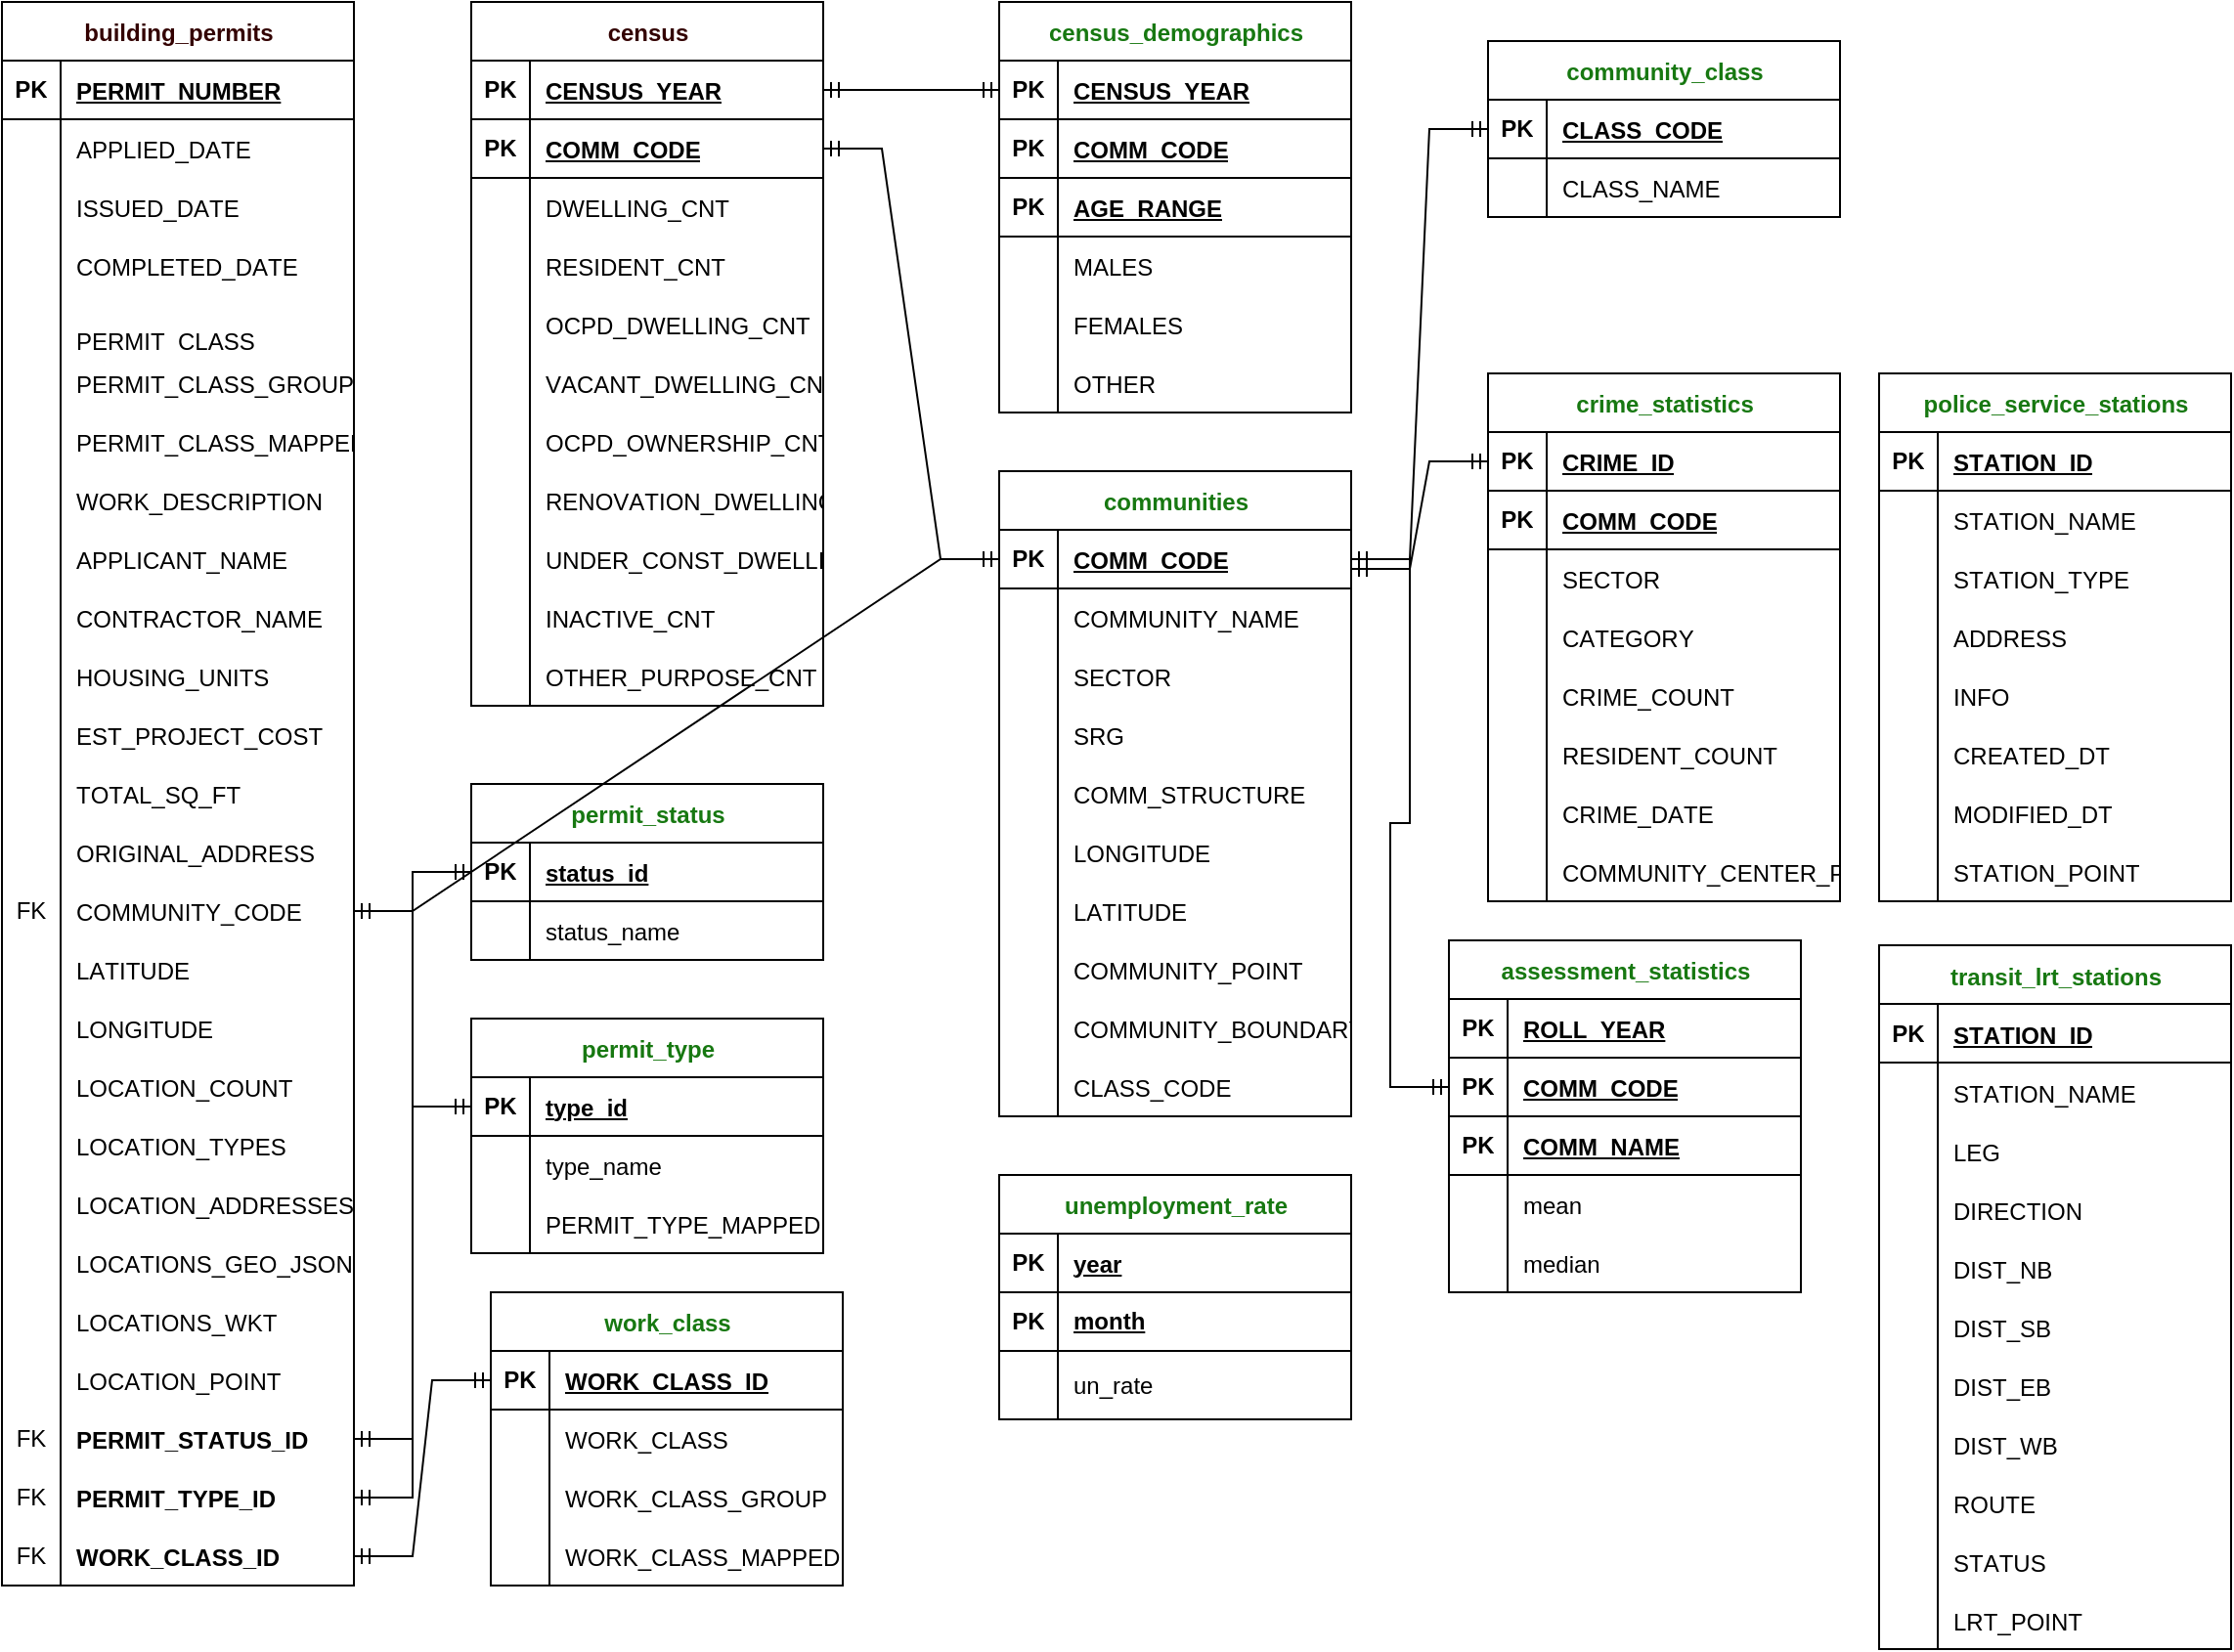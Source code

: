 <mxfile version="24.2.3" type="github">
  <diagram name="Page-1" id="psIpB21K7ZaosvicOd8m">
    <mxGraphModel dx="1114" dy="423" grid="1" gridSize="10" guides="1" tooltips="1" connect="1" arrows="1" fold="1" page="1" pageScale="1" pageWidth="3300" pageHeight="4681" math="0" shadow="0">
      <root>
        <mxCell id="0" />
        <mxCell id="1" parent="0" />
        <mxCell id="nfMeWKfpybBq6EpEemw_-14" value="&lt;p style=&quot;margin: 0px; font-variant-numeric: normal; font-variant-east-asian: normal; font-variant-alternates: normal; font-kerning: auto; font-optical-sizing: auto; font-feature-settings: normal; font-variation-settings: normal; font-variant-position: normal; font-weight: 400; font-stretch: normal; line-height: normal; -webkit-text-stroke-color: rgb(23, 120, 17); text-align: start; text-wrap: wrap;&quot; class=&quot;p1&quot;&gt;&lt;span style=&quot;font-kerning: none;&quot; class=&quot;s1&quot;&gt;&lt;b style=&quot;&quot;&gt;&lt;font color=&quot;#330000&quot;&gt;building_permits&lt;/font&gt;&lt;/b&gt;&lt;/span&gt;&lt;/p&gt;" style="shape=table;startSize=30;container=1;collapsible=1;childLayout=tableLayout;fixedRows=1;rowLines=0;fontStyle=1;align=center;resizeLast=1;html=1;" parent="1" vertex="1">
          <mxGeometry x="30" y="30" width="180" height="810" as="geometry">
            <mxRectangle x="30" y="30" width="140" height="30" as="alternateBounds" />
          </mxGeometry>
        </mxCell>
        <mxCell id="nfMeWKfpybBq6EpEemw_-15" value="" style="shape=tableRow;horizontal=0;startSize=0;swimlaneHead=0;swimlaneBody=0;fillColor=none;collapsible=0;dropTarget=0;points=[[0,0.5],[1,0.5]];portConstraint=eastwest;top=0;left=0;right=0;bottom=1;" parent="nfMeWKfpybBq6EpEemw_-14" vertex="1">
          <mxGeometry y="30" width="180" height="30" as="geometry" />
        </mxCell>
        <mxCell id="nfMeWKfpybBq6EpEemw_-16" value="PK" style="shape=partialRectangle;connectable=0;fillColor=none;top=0;left=0;bottom=0;right=0;fontStyle=1;overflow=hidden;whiteSpace=wrap;html=1;" parent="nfMeWKfpybBq6EpEemw_-15" vertex="1">
          <mxGeometry width="30" height="30" as="geometry">
            <mxRectangle width="30" height="30" as="alternateBounds" />
          </mxGeometry>
        </mxCell>
        <mxCell id="nfMeWKfpybBq6EpEemw_-17" value="&lt;p style=&quot;margin: 0px; font-variant-numeric: normal; font-variant-east-asian: normal; font-variant-alternates: normal; font-kerning: auto; font-optical-sizing: auto; font-feature-settings: normal; font-variation-settings: normal; font-variant-position: normal; font-weight: 400; font-stretch: normal; line-height: normal; -webkit-text-stroke-color: rgb(0, 0, 0);&quot; class=&quot;p1&quot;&gt;&lt;span style=&quot;font-kerning: none;&quot; class=&quot;s1&quot;&gt;&lt;b&gt;PERMIT_NUMBER&lt;/b&gt;&lt;/span&gt;&lt;/p&gt;" style="shape=partialRectangle;connectable=0;fillColor=none;top=0;left=0;bottom=0;right=0;align=left;spacingLeft=6;fontStyle=5;overflow=hidden;whiteSpace=wrap;html=1;" parent="nfMeWKfpybBq6EpEemw_-15" vertex="1">
          <mxGeometry x="30" width="150" height="30" as="geometry">
            <mxRectangle width="150" height="30" as="alternateBounds" />
          </mxGeometry>
        </mxCell>
        <mxCell id="nfMeWKfpybBq6EpEemw_-18" value="" style="shape=tableRow;horizontal=0;startSize=0;swimlaneHead=0;swimlaneBody=0;fillColor=none;collapsible=0;dropTarget=0;points=[[0,0.5],[1,0.5]];portConstraint=eastwest;top=0;left=0;right=0;bottom=0;" parent="nfMeWKfpybBq6EpEemw_-14" vertex="1">
          <mxGeometry y="60" width="180" height="30" as="geometry" />
        </mxCell>
        <mxCell id="nfMeWKfpybBq6EpEemw_-19" value="" style="shape=partialRectangle;connectable=0;fillColor=none;top=0;left=0;bottom=0;right=0;editable=1;overflow=hidden;whiteSpace=wrap;html=1;" parent="nfMeWKfpybBq6EpEemw_-18" vertex="1">
          <mxGeometry width="30" height="30" as="geometry">
            <mxRectangle width="30" height="30" as="alternateBounds" />
          </mxGeometry>
        </mxCell>
        <mxCell id="nfMeWKfpybBq6EpEemw_-20" value="&lt;p style=&quot;margin: 0px; font-variant-numeric: normal; font-variant-east-asian: normal; font-variant-alternates: normal; font-kerning: auto; font-optical-sizing: auto; font-feature-settings: normal; font-variation-settings: normal; font-variant-position: normal; font-stretch: normal; line-height: normal; -webkit-text-stroke-color: rgb(0, 0, 0);&quot; class=&quot;p1&quot;&gt;&lt;span style=&quot;font-kerning: none;&quot; class=&quot;s1&quot;&gt;APPLIED_DATE&lt;/span&gt;&lt;/p&gt;" style="shape=partialRectangle;connectable=0;fillColor=none;top=0;left=0;bottom=0;right=0;align=left;spacingLeft=6;overflow=hidden;whiteSpace=wrap;html=1;" parent="nfMeWKfpybBq6EpEemw_-18" vertex="1">
          <mxGeometry x="30" width="150" height="30" as="geometry">
            <mxRectangle width="150" height="30" as="alternateBounds" />
          </mxGeometry>
        </mxCell>
        <mxCell id="nfMeWKfpybBq6EpEemw_-21" value="" style="shape=tableRow;horizontal=0;startSize=0;swimlaneHead=0;swimlaneBody=0;fillColor=none;collapsible=0;dropTarget=0;points=[[0,0.5],[1,0.5]];portConstraint=eastwest;top=0;left=0;right=0;bottom=0;" parent="nfMeWKfpybBq6EpEemw_-14" vertex="1">
          <mxGeometry y="90" width="180" height="30" as="geometry" />
        </mxCell>
        <mxCell id="nfMeWKfpybBq6EpEemw_-22" value="" style="shape=partialRectangle;connectable=0;fillColor=none;top=0;left=0;bottom=0;right=0;editable=1;overflow=hidden;whiteSpace=wrap;html=1;" parent="nfMeWKfpybBq6EpEemw_-21" vertex="1">
          <mxGeometry width="30" height="30" as="geometry">
            <mxRectangle width="30" height="30" as="alternateBounds" />
          </mxGeometry>
        </mxCell>
        <mxCell id="nfMeWKfpybBq6EpEemw_-23" value="&lt;p style=&quot;margin: 0px; font-variant-numeric: normal; font-variant-east-asian: normal; font-variant-alternates: normal; font-kerning: auto; font-optical-sizing: auto; font-feature-settings: normal; font-variation-settings: normal; font-variant-position: normal; font-stretch: normal; line-height: normal; -webkit-text-stroke-color: rgb(0, 0, 0);&quot; class=&quot;p1&quot;&gt;&lt;span style=&quot;font-kerning: none;&quot; class=&quot;s1&quot;&gt;ISSUED_DATE&lt;/span&gt;&lt;/p&gt;" style="shape=partialRectangle;connectable=0;fillColor=none;top=0;left=0;bottom=0;right=0;align=left;spacingLeft=6;overflow=hidden;whiteSpace=wrap;html=1;" parent="nfMeWKfpybBq6EpEemw_-21" vertex="1">
          <mxGeometry x="30" width="150" height="30" as="geometry">
            <mxRectangle width="150" height="30" as="alternateBounds" />
          </mxGeometry>
        </mxCell>
        <mxCell id="nfMeWKfpybBq6EpEemw_-24" value="" style="shape=tableRow;horizontal=0;startSize=0;swimlaneHead=0;swimlaneBody=0;fillColor=none;collapsible=0;dropTarget=0;points=[[0,0.5],[1,0.5]];portConstraint=eastwest;top=0;left=0;right=0;bottom=0;" parent="nfMeWKfpybBq6EpEemw_-14" vertex="1">
          <mxGeometry y="120" width="180" height="30" as="geometry" />
        </mxCell>
        <mxCell id="nfMeWKfpybBq6EpEemw_-25" value="" style="shape=partialRectangle;connectable=0;fillColor=none;top=0;left=0;bottom=0;right=0;editable=1;overflow=hidden;whiteSpace=wrap;html=1;" parent="nfMeWKfpybBq6EpEemw_-24" vertex="1">
          <mxGeometry width="30" height="30" as="geometry">
            <mxRectangle width="30" height="30" as="alternateBounds" />
          </mxGeometry>
        </mxCell>
        <mxCell id="nfMeWKfpybBq6EpEemw_-26" value="&lt;p style=&quot;margin: 0px; font-variant-numeric: normal; font-variant-east-asian: normal; font-variant-alternates: normal; font-kerning: auto; font-optical-sizing: auto; font-feature-settings: normal; font-variation-settings: normal; font-variant-position: normal; font-stretch: normal; line-height: normal; -webkit-text-stroke-color: rgb(0, 0, 0);&quot; class=&quot;p1&quot;&gt;&lt;span style=&quot;font-kerning: none;&quot; class=&quot;s1&quot;&gt;COMPLETED_DATE&lt;/span&gt;&lt;/p&gt;" style="shape=partialRectangle;connectable=0;fillColor=none;top=0;left=0;bottom=0;right=0;align=left;spacingLeft=6;overflow=hidden;whiteSpace=wrap;html=1;" parent="nfMeWKfpybBq6EpEemw_-24" vertex="1">
          <mxGeometry x="30" width="150" height="30" as="geometry">
            <mxRectangle width="150" height="30" as="alternateBounds" />
          </mxGeometry>
        </mxCell>
        <mxCell id="nfMeWKfpybBq6EpEemw_-27" value="" style="shape=tableRow;horizontal=0;startSize=0;swimlaneHead=0;swimlaneBody=0;fillColor=none;collapsible=0;dropTarget=0;points=[[0,0.5],[1,0.5]];portConstraint=eastwest;top=0;left=0;right=0;bottom=0;" parent="nfMeWKfpybBq6EpEemw_-14" vertex="1">
          <mxGeometry y="150" width="180" height="30" as="geometry" />
        </mxCell>
        <mxCell id="nfMeWKfpybBq6EpEemw_-28" value="" style="shape=partialRectangle;connectable=0;fillColor=none;top=0;left=0;bottom=0;right=0;editable=1;overflow=hidden;whiteSpace=wrap;html=1;" parent="nfMeWKfpybBq6EpEemw_-27" vertex="1">
          <mxGeometry width="30" height="30" as="geometry">
            <mxRectangle width="30" height="30" as="alternateBounds" />
          </mxGeometry>
        </mxCell>
        <mxCell id="nfMeWKfpybBq6EpEemw_-29" value="&lt;br&gt;&lt;span class=&quot;s1&quot;&gt;PERMIT_CLASS&lt;/span&gt;" style="shape=partialRectangle;connectable=0;fillColor=none;top=0;left=0;bottom=0;right=0;align=left;spacingLeft=6;overflow=hidden;whiteSpace=wrap;html=1;" parent="nfMeWKfpybBq6EpEemw_-27" vertex="1">
          <mxGeometry x="30" width="150" height="30" as="geometry">
            <mxRectangle width="150" height="30" as="alternateBounds" />
          </mxGeometry>
        </mxCell>
        <mxCell id="nfMeWKfpybBq6EpEemw_-30" value="" style="shape=tableRow;horizontal=0;startSize=0;swimlaneHead=0;swimlaneBody=0;fillColor=none;collapsible=0;dropTarget=0;points=[[0,0.5],[1,0.5]];portConstraint=eastwest;top=0;left=0;right=0;bottom=0;" parent="nfMeWKfpybBq6EpEemw_-14" vertex="1">
          <mxGeometry y="180" width="180" height="30" as="geometry" />
        </mxCell>
        <mxCell id="nfMeWKfpybBq6EpEemw_-31" value="" style="shape=partialRectangle;connectable=0;fillColor=none;top=0;left=0;bottom=0;right=0;editable=1;overflow=hidden;whiteSpace=wrap;html=1;" parent="nfMeWKfpybBq6EpEemw_-30" vertex="1">
          <mxGeometry width="30" height="30" as="geometry">
            <mxRectangle width="30" height="30" as="alternateBounds" />
          </mxGeometry>
        </mxCell>
        <mxCell id="nfMeWKfpybBq6EpEemw_-32" value="&lt;p style=&quot;margin: 0px; font-variant-numeric: normal; font-variant-east-asian: normal; font-variant-alternates: normal; font-kerning: auto; font-optical-sizing: auto; font-feature-settings: normal; font-variation-settings: normal; font-variant-position: normal; font-stretch: normal; line-height: normal; -webkit-text-stroke-color: rgb(0, 0, 0);&quot; class=&quot;p1&quot;&gt;&lt;span style=&quot;font-kerning: none;&quot; class=&quot;s1&quot;&gt;PERMIT_CLASS_GROUP&lt;/span&gt;&lt;/p&gt;" style="shape=partialRectangle;connectable=0;fillColor=none;top=0;left=0;bottom=0;right=0;align=left;spacingLeft=6;overflow=hidden;whiteSpace=wrap;html=1;" parent="nfMeWKfpybBq6EpEemw_-30" vertex="1">
          <mxGeometry x="30" width="150" height="30" as="geometry">
            <mxRectangle width="150" height="30" as="alternateBounds" />
          </mxGeometry>
        </mxCell>
        <mxCell id="nfMeWKfpybBq6EpEemw_-86" value="" style="shape=tableRow;horizontal=0;startSize=0;swimlaneHead=0;swimlaneBody=0;fillColor=none;collapsible=0;dropTarget=0;points=[[0,0.5],[1,0.5]];portConstraint=eastwest;top=0;left=0;right=0;bottom=0;" parent="nfMeWKfpybBq6EpEemw_-14" vertex="1">
          <mxGeometry y="210" width="180" height="30" as="geometry" />
        </mxCell>
        <mxCell id="nfMeWKfpybBq6EpEemw_-87" value="" style="shape=partialRectangle;connectable=0;fillColor=none;top=0;left=0;bottom=0;right=0;editable=1;overflow=hidden;whiteSpace=wrap;html=1;" parent="nfMeWKfpybBq6EpEemw_-86" vertex="1">
          <mxGeometry width="30" height="30" as="geometry">
            <mxRectangle width="30" height="30" as="alternateBounds" />
          </mxGeometry>
        </mxCell>
        <mxCell id="nfMeWKfpybBq6EpEemw_-88" value="&lt;p style=&quot;margin: 0px; font-variant-numeric: normal; font-variant-east-asian: normal; font-variant-alternates: normal; font-kerning: auto; font-optical-sizing: auto; font-feature-settings: normal; font-variation-settings: normal; font-variant-position: normal; font-stretch: normal; line-height: normal; -webkit-text-stroke-color: rgb(0, 0, 0);&quot; class=&quot;p1&quot;&gt;&lt;span style=&quot;font-kerning: none;&quot; class=&quot;s1&quot;&gt;PERMIT_CLASS_MAPPED&lt;/span&gt;&lt;/p&gt;" style="shape=partialRectangle;connectable=0;fillColor=none;top=0;left=0;bottom=0;right=0;align=left;spacingLeft=6;overflow=hidden;whiteSpace=wrap;html=1;" parent="nfMeWKfpybBq6EpEemw_-86" vertex="1">
          <mxGeometry x="30" width="150" height="30" as="geometry">
            <mxRectangle width="150" height="30" as="alternateBounds" />
          </mxGeometry>
        </mxCell>
        <mxCell id="nfMeWKfpybBq6EpEemw_-89" value="" style="shape=tableRow;horizontal=0;startSize=0;swimlaneHead=0;swimlaneBody=0;fillColor=none;collapsible=0;dropTarget=0;points=[[0,0.5],[1,0.5]];portConstraint=eastwest;top=0;left=0;right=0;bottom=0;" parent="nfMeWKfpybBq6EpEemw_-14" vertex="1">
          <mxGeometry y="240" width="180" height="30" as="geometry" />
        </mxCell>
        <mxCell id="nfMeWKfpybBq6EpEemw_-90" value="" style="shape=partialRectangle;connectable=0;fillColor=none;top=0;left=0;bottom=0;right=0;editable=1;overflow=hidden;whiteSpace=wrap;html=1;" parent="nfMeWKfpybBq6EpEemw_-89" vertex="1">
          <mxGeometry width="30" height="30" as="geometry">
            <mxRectangle width="30" height="30" as="alternateBounds" />
          </mxGeometry>
        </mxCell>
        <mxCell id="nfMeWKfpybBq6EpEemw_-91" value="&lt;p style=&quot;margin: 0px; font-variant-numeric: normal; font-variant-east-asian: normal; font-variant-alternates: normal; font-kerning: auto; font-optical-sizing: auto; font-feature-settings: normal; font-variation-settings: normal; font-variant-position: normal; font-stretch: normal; line-height: normal; -webkit-text-stroke-color: rgb(0, 0, 0);&quot; class=&quot;p1&quot;&gt;&lt;span style=&quot;font-kerning: none;&quot; class=&quot;s1&quot;&gt;WORK_DESCRIPTION&lt;/span&gt;&lt;/p&gt;" style="shape=partialRectangle;connectable=0;fillColor=none;top=0;left=0;bottom=0;right=0;align=left;spacingLeft=6;overflow=hidden;whiteSpace=wrap;html=1;" parent="nfMeWKfpybBq6EpEemw_-89" vertex="1">
          <mxGeometry x="30" width="150" height="30" as="geometry">
            <mxRectangle width="150" height="30" as="alternateBounds" />
          </mxGeometry>
        </mxCell>
        <mxCell id="nfMeWKfpybBq6EpEemw_-92" value="" style="shape=tableRow;horizontal=0;startSize=0;swimlaneHead=0;swimlaneBody=0;fillColor=none;collapsible=0;dropTarget=0;points=[[0,0.5],[1,0.5]];portConstraint=eastwest;top=0;left=0;right=0;bottom=0;" parent="nfMeWKfpybBq6EpEemw_-14" vertex="1">
          <mxGeometry y="270" width="180" height="30" as="geometry" />
        </mxCell>
        <mxCell id="nfMeWKfpybBq6EpEemw_-93" value="" style="shape=partialRectangle;connectable=0;fillColor=none;top=0;left=0;bottom=0;right=0;editable=1;overflow=hidden;whiteSpace=wrap;html=1;" parent="nfMeWKfpybBq6EpEemw_-92" vertex="1">
          <mxGeometry width="30" height="30" as="geometry">
            <mxRectangle width="30" height="30" as="alternateBounds" />
          </mxGeometry>
        </mxCell>
        <mxCell id="nfMeWKfpybBq6EpEemw_-94" value="&lt;p style=&quot;margin: 0px; font-variant-numeric: normal; font-variant-east-asian: normal; font-variant-alternates: normal; font-kerning: auto; font-optical-sizing: auto; font-feature-settings: normal; font-variation-settings: normal; font-variant-position: normal; font-stretch: normal; line-height: normal; -webkit-text-stroke-color: rgb(0, 0, 0);&quot; class=&quot;p1&quot;&gt;&lt;span style=&quot;font-kerning: none;&quot; class=&quot;s1&quot;&gt;APPLICANT_NAME&lt;/span&gt;&lt;/p&gt;" style="shape=partialRectangle;connectable=0;fillColor=none;top=0;left=0;bottom=0;right=0;align=left;spacingLeft=6;overflow=hidden;whiteSpace=wrap;html=1;" parent="nfMeWKfpybBq6EpEemw_-92" vertex="1">
          <mxGeometry x="30" width="150" height="30" as="geometry">
            <mxRectangle width="150" height="30" as="alternateBounds" />
          </mxGeometry>
        </mxCell>
        <mxCell id="nfMeWKfpybBq6EpEemw_-95" value="" style="shape=tableRow;horizontal=0;startSize=0;swimlaneHead=0;swimlaneBody=0;fillColor=none;collapsible=0;dropTarget=0;points=[[0,0.5],[1,0.5]];portConstraint=eastwest;top=0;left=0;right=0;bottom=0;" parent="nfMeWKfpybBq6EpEemw_-14" vertex="1">
          <mxGeometry y="300" width="180" height="30" as="geometry" />
        </mxCell>
        <mxCell id="nfMeWKfpybBq6EpEemw_-96" value="" style="shape=partialRectangle;connectable=0;fillColor=none;top=0;left=0;bottom=0;right=0;editable=1;overflow=hidden;whiteSpace=wrap;html=1;" parent="nfMeWKfpybBq6EpEemw_-95" vertex="1">
          <mxGeometry width="30" height="30" as="geometry">
            <mxRectangle width="30" height="30" as="alternateBounds" />
          </mxGeometry>
        </mxCell>
        <mxCell id="nfMeWKfpybBq6EpEemw_-97" value="&lt;p style=&quot;margin: 0px; font-variant-numeric: normal; font-variant-east-asian: normal; font-variant-alternates: normal; font-kerning: auto; font-optical-sizing: auto; font-feature-settings: normal; font-variation-settings: normal; font-variant-position: normal; font-stretch: normal; line-height: normal; -webkit-text-stroke-color: rgb(0, 0, 0);&quot; class=&quot;p1&quot;&gt;&lt;span style=&quot;font-kerning: none;&quot; class=&quot;s1&quot;&gt;CONTRACTOR_NAME&lt;/span&gt;&lt;/p&gt;" style="shape=partialRectangle;connectable=0;fillColor=none;top=0;left=0;bottom=0;right=0;align=left;spacingLeft=6;overflow=hidden;whiteSpace=wrap;html=1;" parent="nfMeWKfpybBq6EpEemw_-95" vertex="1">
          <mxGeometry x="30" width="150" height="30" as="geometry">
            <mxRectangle width="150" height="30" as="alternateBounds" />
          </mxGeometry>
        </mxCell>
        <mxCell id="nfMeWKfpybBq6EpEemw_-98" value="" style="shape=tableRow;horizontal=0;startSize=0;swimlaneHead=0;swimlaneBody=0;fillColor=none;collapsible=0;dropTarget=0;points=[[0,0.5],[1,0.5]];portConstraint=eastwest;top=0;left=0;right=0;bottom=0;" parent="nfMeWKfpybBq6EpEemw_-14" vertex="1">
          <mxGeometry y="330" width="180" height="30" as="geometry" />
        </mxCell>
        <mxCell id="nfMeWKfpybBq6EpEemw_-99" value="" style="shape=partialRectangle;connectable=0;fillColor=none;top=0;left=0;bottom=0;right=0;editable=1;overflow=hidden;whiteSpace=wrap;html=1;" parent="nfMeWKfpybBq6EpEemw_-98" vertex="1">
          <mxGeometry width="30" height="30" as="geometry">
            <mxRectangle width="30" height="30" as="alternateBounds" />
          </mxGeometry>
        </mxCell>
        <mxCell id="nfMeWKfpybBq6EpEemw_-100" value="&lt;p style=&quot;margin: 0px; font-variant-numeric: normal; font-variant-east-asian: normal; font-variant-alternates: normal; font-kerning: auto; font-optical-sizing: auto; font-feature-settings: normal; font-variation-settings: normal; font-variant-position: normal; font-stretch: normal; line-height: normal; -webkit-text-stroke-color: rgb(0, 0, 0);&quot; class=&quot;p1&quot;&gt;&lt;span style=&quot;font-kerning: none;&quot; class=&quot;s1&quot;&gt;HOUSING_UNITS&lt;/span&gt;&lt;/p&gt;" style="shape=partialRectangle;connectable=0;fillColor=none;top=0;left=0;bottom=0;right=0;align=left;spacingLeft=6;overflow=hidden;whiteSpace=wrap;html=1;" parent="nfMeWKfpybBq6EpEemw_-98" vertex="1">
          <mxGeometry x="30" width="150" height="30" as="geometry">
            <mxRectangle width="150" height="30" as="alternateBounds" />
          </mxGeometry>
        </mxCell>
        <mxCell id="nfMeWKfpybBq6EpEemw_-101" value="" style="shape=tableRow;horizontal=0;startSize=0;swimlaneHead=0;swimlaneBody=0;fillColor=none;collapsible=0;dropTarget=0;points=[[0,0.5],[1,0.5]];portConstraint=eastwest;top=0;left=0;right=0;bottom=0;" parent="nfMeWKfpybBq6EpEemw_-14" vertex="1">
          <mxGeometry y="360" width="180" height="30" as="geometry" />
        </mxCell>
        <mxCell id="nfMeWKfpybBq6EpEemw_-102" value="" style="shape=partialRectangle;connectable=0;fillColor=none;top=0;left=0;bottom=0;right=0;editable=1;overflow=hidden;whiteSpace=wrap;html=1;" parent="nfMeWKfpybBq6EpEemw_-101" vertex="1">
          <mxGeometry width="30" height="30" as="geometry">
            <mxRectangle width="30" height="30" as="alternateBounds" />
          </mxGeometry>
        </mxCell>
        <mxCell id="nfMeWKfpybBq6EpEemw_-103" value="&lt;p style=&quot;margin: 0px; font-variant-numeric: normal; font-variant-east-asian: normal; font-variant-alternates: normal; font-kerning: auto; font-optical-sizing: auto; font-feature-settings: normal; font-variation-settings: normal; font-variant-position: normal; font-stretch: normal; line-height: normal; -webkit-text-stroke-color: rgb(0, 0, 0);&quot; class=&quot;p1&quot;&gt;&lt;span style=&quot;font-kerning: none;&quot; class=&quot;s1&quot;&gt;EST_PROJECT_COST&lt;/span&gt;&lt;/p&gt;" style="shape=partialRectangle;connectable=0;fillColor=none;top=0;left=0;bottom=0;right=0;align=left;spacingLeft=6;overflow=hidden;whiteSpace=wrap;html=1;" parent="nfMeWKfpybBq6EpEemw_-101" vertex="1">
          <mxGeometry x="30" width="150" height="30" as="geometry">
            <mxRectangle width="150" height="30" as="alternateBounds" />
          </mxGeometry>
        </mxCell>
        <mxCell id="nfMeWKfpybBq6EpEemw_-104" value="" style="shape=tableRow;horizontal=0;startSize=0;swimlaneHead=0;swimlaneBody=0;fillColor=none;collapsible=0;dropTarget=0;points=[[0,0.5],[1,0.5]];portConstraint=eastwest;top=0;left=0;right=0;bottom=0;" parent="nfMeWKfpybBq6EpEemw_-14" vertex="1">
          <mxGeometry y="390" width="180" height="30" as="geometry" />
        </mxCell>
        <mxCell id="nfMeWKfpybBq6EpEemw_-105" value="" style="shape=partialRectangle;connectable=0;fillColor=none;top=0;left=0;bottom=0;right=0;editable=1;overflow=hidden;whiteSpace=wrap;html=1;" parent="nfMeWKfpybBq6EpEemw_-104" vertex="1">
          <mxGeometry width="30" height="30" as="geometry">
            <mxRectangle width="30" height="30" as="alternateBounds" />
          </mxGeometry>
        </mxCell>
        <mxCell id="nfMeWKfpybBq6EpEemw_-106" value="&lt;p style=&quot;margin: 0px; font-variant-numeric: normal; font-variant-east-asian: normal; font-variant-alternates: normal; font-kerning: auto; font-optical-sizing: auto; font-feature-settings: normal; font-variation-settings: normal; font-variant-position: normal; font-stretch: normal; line-height: normal; -webkit-text-stroke-color: rgb(0, 0, 0);&quot; class=&quot;p1&quot;&gt;&lt;span style=&quot;font-kerning: none;&quot; class=&quot;s1&quot;&gt;TOTAL_SQ_FT&lt;/span&gt;&lt;/p&gt;" style="shape=partialRectangle;connectable=0;fillColor=none;top=0;left=0;bottom=0;right=0;align=left;spacingLeft=6;overflow=hidden;whiteSpace=wrap;html=1;" parent="nfMeWKfpybBq6EpEemw_-104" vertex="1">
          <mxGeometry x="30" width="150" height="30" as="geometry">
            <mxRectangle width="150" height="30" as="alternateBounds" />
          </mxGeometry>
        </mxCell>
        <mxCell id="nfMeWKfpybBq6EpEemw_-107" value="" style="shape=tableRow;horizontal=0;startSize=0;swimlaneHead=0;swimlaneBody=0;fillColor=none;collapsible=0;dropTarget=0;points=[[0,0.5],[1,0.5]];portConstraint=eastwest;top=0;left=0;right=0;bottom=0;" parent="nfMeWKfpybBq6EpEemw_-14" vertex="1">
          <mxGeometry y="420" width="180" height="30" as="geometry" />
        </mxCell>
        <mxCell id="nfMeWKfpybBq6EpEemw_-108" value="" style="shape=partialRectangle;connectable=0;fillColor=none;top=0;left=0;bottom=0;right=0;editable=1;overflow=hidden;whiteSpace=wrap;html=1;" parent="nfMeWKfpybBq6EpEemw_-107" vertex="1">
          <mxGeometry width="30" height="30" as="geometry">
            <mxRectangle width="30" height="30" as="alternateBounds" />
          </mxGeometry>
        </mxCell>
        <mxCell id="nfMeWKfpybBq6EpEemw_-109" value="&lt;p style=&quot;margin: 0px; font-variant-numeric: normal; font-variant-east-asian: normal; font-variant-alternates: normal; font-kerning: auto; font-optical-sizing: auto; font-feature-settings: normal; font-variation-settings: normal; font-variant-position: normal; font-stretch: normal; line-height: normal; -webkit-text-stroke-color: rgb(0, 0, 0);&quot; class=&quot;p1&quot;&gt;&lt;span style=&quot;font-kerning: none;&quot; class=&quot;s1&quot;&gt;ORIGINAL_ADDRESS&lt;/span&gt;&lt;/p&gt;" style="shape=partialRectangle;connectable=0;fillColor=none;top=0;left=0;bottom=0;right=0;align=left;spacingLeft=6;overflow=hidden;whiteSpace=wrap;html=1;" parent="nfMeWKfpybBq6EpEemw_-107" vertex="1">
          <mxGeometry x="30" width="150" height="30" as="geometry">
            <mxRectangle width="150" height="30" as="alternateBounds" />
          </mxGeometry>
        </mxCell>
        <mxCell id="nfMeWKfpybBq6EpEemw_-110" value="" style="shape=tableRow;horizontal=0;startSize=0;swimlaneHead=0;swimlaneBody=0;fillColor=none;collapsible=0;dropTarget=0;points=[[0,0.5],[1,0.5]];portConstraint=eastwest;top=0;left=0;right=0;bottom=0;" parent="nfMeWKfpybBq6EpEemw_-14" vertex="1">
          <mxGeometry y="450" width="180" height="30" as="geometry" />
        </mxCell>
        <mxCell id="nfMeWKfpybBq6EpEemw_-111" value="FK" style="shape=partialRectangle;connectable=0;fillColor=none;top=0;left=0;bottom=0;right=0;editable=1;overflow=hidden;whiteSpace=wrap;html=1;" parent="nfMeWKfpybBq6EpEemw_-110" vertex="1">
          <mxGeometry width="30" height="30" as="geometry">
            <mxRectangle width="30" height="30" as="alternateBounds" />
          </mxGeometry>
        </mxCell>
        <mxCell id="nfMeWKfpybBq6EpEemw_-112" value="&lt;p style=&quot;margin: 0px; font-variant-numeric: normal; font-variant-east-asian: normal; font-variant-alternates: normal; font-kerning: auto; font-optical-sizing: auto; font-feature-settings: normal; font-variation-settings: normal; font-variant-position: normal; font-stretch: normal; line-height: normal; -webkit-text-stroke-color: rgb(0, 0, 0);&quot; class=&quot;p1&quot;&gt;&lt;span style=&quot;font-kerning: none;&quot; class=&quot;s1&quot;&gt;COMMUNITY_CODE&lt;/span&gt;&lt;/p&gt;" style="shape=partialRectangle;connectable=0;fillColor=none;top=0;left=0;bottom=0;right=0;align=left;spacingLeft=6;overflow=hidden;whiteSpace=wrap;html=1;" parent="nfMeWKfpybBq6EpEemw_-110" vertex="1">
          <mxGeometry x="30" width="150" height="30" as="geometry">
            <mxRectangle width="150" height="30" as="alternateBounds" />
          </mxGeometry>
        </mxCell>
        <mxCell id="nfMeWKfpybBq6EpEemw_-113" value="" style="shape=tableRow;horizontal=0;startSize=0;swimlaneHead=0;swimlaneBody=0;fillColor=none;collapsible=0;dropTarget=0;points=[[0,0.5],[1,0.5]];portConstraint=eastwest;top=0;left=0;right=0;bottom=0;" parent="nfMeWKfpybBq6EpEemw_-14" vertex="1">
          <mxGeometry y="480" width="180" height="30" as="geometry" />
        </mxCell>
        <mxCell id="nfMeWKfpybBq6EpEemw_-114" value="" style="shape=partialRectangle;connectable=0;fillColor=none;top=0;left=0;bottom=0;right=0;editable=1;overflow=hidden;whiteSpace=wrap;html=1;" parent="nfMeWKfpybBq6EpEemw_-113" vertex="1">
          <mxGeometry width="30" height="30" as="geometry">
            <mxRectangle width="30" height="30" as="alternateBounds" />
          </mxGeometry>
        </mxCell>
        <mxCell id="nfMeWKfpybBq6EpEemw_-115" value="&lt;p style=&quot;margin: 0px; font-variant-numeric: normal; font-variant-east-asian: normal; font-variant-alternates: normal; font-kerning: auto; font-optical-sizing: auto; font-feature-settings: normal; font-variation-settings: normal; font-variant-position: normal; font-stretch: normal; line-height: normal; -webkit-text-stroke-color: rgb(0, 0, 0);&quot; class=&quot;p1&quot;&gt;&lt;span style=&quot;font-kerning: none;&quot; class=&quot;s1&quot;&gt;LATITUDE&lt;/span&gt;&lt;/p&gt;" style="shape=partialRectangle;connectable=0;fillColor=none;top=0;left=0;bottom=0;right=0;align=left;spacingLeft=6;overflow=hidden;whiteSpace=wrap;html=1;" parent="nfMeWKfpybBq6EpEemw_-113" vertex="1">
          <mxGeometry x="30" width="150" height="30" as="geometry">
            <mxRectangle width="150" height="30" as="alternateBounds" />
          </mxGeometry>
        </mxCell>
        <mxCell id="nfMeWKfpybBq6EpEemw_-116" value="" style="shape=tableRow;horizontal=0;startSize=0;swimlaneHead=0;swimlaneBody=0;fillColor=none;collapsible=0;dropTarget=0;points=[[0,0.5],[1,0.5]];portConstraint=eastwest;top=0;left=0;right=0;bottom=0;" parent="nfMeWKfpybBq6EpEemw_-14" vertex="1">
          <mxGeometry y="510" width="180" height="30" as="geometry" />
        </mxCell>
        <mxCell id="nfMeWKfpybBq6EpEemw_-117" value="" style="shape=partialRectangle;connectable=0;fillColor=none;top=0;left=0;bottom=0;right=0;editable=1;overflow=hidden;whiteSpace=wrap;html=1;" parent="nfMeWKfpybBq6EpEemw_-116" vertex="1">
          <mxGeometry width="30" height="30" as="geometry">
            <mxRectangle width="30" height="30" as="alternateBounds" />
          </mxGeometry>
        </mxCell>
        <mxCell id="nfMeWKfpybBq6EpEemw_-118" value="&lt;p style=&quot;margin: 0px; font-variant-numeric: normal; font-variant-east-asian: normal; font-variant-alternates: normal; font-kerning: auto; font-optical-sizing: auto; font-feature-settings: normal; font-variation-settings: normal; font-variant-position: normal; font-stretch: normal; line-height: normal; -webkit-text-stroke-color: rgb(0, 0, 0);&quot; class=&quot;p1&quot;&gt;&lt;span style=&quot;font-kerning: none;&quot; class=&quot;s1&quot;&gt;LONGITUDE&lt;/span&gt;&lt;/p&gt;" style="shape=partialRectangle;connectable=0;fillColor=none;top=0;left=0;bottom=0;right=0;align=left;spacingLeft=6;overflow=hidden;whiteSpace=wrap;html=1;" parent="nfMeWKfpybBq6EpEemw_-116" vertex="1">
          <mxGeometry x="30" width="150" height="30" as="geometry">
            <mxRectangle width="150" height="30" as="alternateBounds" />
          </mxGeometry>
        </mxCell>
        <mxCell id="nfMeWKfpybBq6EpEemw_-119" value="" style="shape=tableRow;horizontal=0;startSize=0;swimlaneHead=0;swimlaneBody=0;fillColor=none;collapsible=0;dropTarget=0;points=[[0,0.5],[1,0.5]];portConstraint=eastwest;top=0;left=0;right=0;bottom=0;" parent="nfMeWKfpybBq6EpEemw_-14" vertex="1">
          <mxGeometry y="540" width="180" height="30" as="geometry" />
        </mxCell>
        <mxCell id="nfMeWKfpybBq6EpEemw_-120" value="" style="shape=partialRectangle;connectable=0;fillColor=none;top=0;left=0;bottom=0;right=0;editable=1;overflow=hidden;whiteSpace=wrap;html=1;" parent="nfMeWKfpybBq6EpEemw_-119" vertex="1">
          <mxGeometry width="30" height="30" as="geometry">
            <mxRectangle width="30" height="30" as="alternateBounds" />
          </mxGeometry>
        </mxCell>
        <mxCell id="nfMeWKfpybBq6EpEemw_-121" value="&lt;p style=&quot;margin: 0px; font-variant-numeric: normal; font-variant-east-asian: normal; font-variant-alternates: normal; font-kerning: auto; font-optical-sizing: auto; font-feature-settings: normal; font-variation-settings: normal; font-variant-position: normal; font-stretch: normal; line-height: normal; -webkit-text-stroke-color: rgb(0, 0, 0);&quot; class=&quot;p1&quot;&gt;&lt;span style=&quot;font-kerning: none;&quot; class=&quot;s1&quot;&gt;LOCATION_COUNT&lt;/span&gt;&lt;/p&gt;" style="shape=partialRectangle;connectable=0;fillColor=none;top=0;left=0;bottom=0;right=0;align=left;spacingLeft=6;overflow=hidden;whiteSpace=wrap;html=1;" parent="nfMeWKfpybBq6EpEemw_-119" vertex="1">
          <mxGeometry x="30" width="150" height="30" as="geometry">
            <mxRectangle width="150" height="30" as="alternateBounds" />
          </mxGeometry>
        </mxCell>
        <mxCell id="nfMeWKfpybBq6EpEemw_-122" value="" style="shape=tableRow;horizontal=0;startSize=0;swimlaneHead=0;swimlaneBody=0;fillColor=none;collapsible=0;dropTarget=0;points=[[0,0.5],[1,0.5]];portConstraint=eastwest;top=0;left=0;right=0;bottom=0;" parent="nfMeWKfpybBq6EpEemw_-14" vertex="1">
          <mxGeometry y="570" width="180" height="30" as="geometry" />
        </mxCell>
        <mxCell id="nfMeWKfpybBq6EpEemw_-123" value="" style="shape=partialRectangle;connectable=0;fillColor=none;top=0;left=0;bottom=0;right=0;editable=1;overflow=hidden;whiteSpace=wrap;html=1;" parent="nfMeWKfpybBq6EpEemw_-122" vertex="1">
          <mxGeometry width="30" height="30" as="geometry">
            <mxRectangle width="30" height="30" as="alternateBounds" />
          </mxGeometry>
        </mxCell>
        <mxCell id="nfMeWKfpybBq6EpEemw_-124" value="&lt;p style=&quot;margin: 0px; font-variant-numeric: normal; font-variant-east-asian: normal; font-variant-alternates: normal; font-kerning: auto; font-optical-sizing: auto; font-feature-settings: normal; font-variation-settings: normal; font-variant-position: normal; font-stretch: normal; line-height: normal; -webkit-text-stroke-color: rgb(0, 0, 0);&quot; class=&quot;p1&quot;&gt;&lt;span style=&quot;font-kerning: none;&quot; class=&quot;s1&quot;&gt;LOCATION_TYPES&lt;/span&gt;&lt;/p&gt;" style="shape=partialRectangle;connectable=0;fillColor=none;top=0;left=0;bottom=0;right=0;align=left;spacingLeft=6;overflow=hidden;whiteSpace=wrap;html=1;" parent="nfMeWKfpybBq6EpEemw_-122" vertex="1">
          <mxGeometry x="30" width="150" height="30" as="geometry">
            <mxRectangle width="150" height="30" as="alternateBounds" />
          </mxGeometry>
        </mxCell>
        <mxCell id="nfMeWKfpybBq6EpEemw_-882" value="" style="shape=tableRow;horizontal=0;startSize=0;swimlaneHead=0;swimlaneBody=0;fillColor=none;collapsible=0;dropTarget=0;points=[[0,0.5],[1,0.5]];portConstraint=eastwest;top=0;left=0;right=0;bottom=0;" parent="nfMeWKfpybBq6EpEemw_-14" vertex="1">
          <mxGeometry y="600" width="180" height="30" as="geometry" />
        </mxCell>
        <mxCell id="nfMeWKfpybBq6EpEemw_-883" value="" style="shape=partialRectangle;connectable=0;fillColor=none;top=0;left=0;bottom=0;right=0;editable=1;overflow=hidden;whiteSpace=wrap;html=1;" parent="nfMeWKfpybBq6EpEemw_-882" vertex="1">
          <mxGeometry width="30" height="30" as="geometry">
            <mxRectangle width="30" height="30" as="alternateBounds" />
          </mxGeometry>
        </mxCell>
        <mxCell id="nfMeWKfpybBq6EpEemw_-884" value="&lt;p style=&quot;margin: 0px; font-variant-numeric: normal; font-variant-east-asian: normal; font-variant-alternates: normal; font-kerning: auto; font-optical-sizing: auto; font-feature-settings: normal; font-variation-settings: normal; font-variant-position: normal; font-stretch: normal; line-height: normal; -webkit-text-stroke-color: rgb(0, 0, 0);&quot; class=&quot;p1&quot;&gt;&lt;span style=&quot;font-kerning: none;&quot; class=&quot;s1&quot;&gt;LOCATION_ADDRESSES&lt;/span&gt;&lt;/p&gt;" style="shape=partialRectangle;connectable=0;fillColor=none;top=0;left=0;bottom=0;right=0;align=left;spacingLeft=6;overflow=hidden;whiteSpace=wrap;html=1;" parent="nfMeWKfpybBq6EpEemw_-882" vertex="1">
          <mxGeometry x="30" width="150" height="30" as="geometry">
            <mxRectangle width="150" height="30" as="alternateBounds" />
          </mxGeometry>
        </mxCell>
        <mxCell id="nfMeWKfpybBq6EpEemw_-885" value="" style="shape=tableRow;horizontal=0;startSize=0;swimlaneHead=0;swimlaneBody=0;fillColor=none;collapsible=0;dropTarget=0;points=[[0,0.5],[1,0.5]];portConstraint=eastwest;top=0;left=0;right=0;bottom=0;" parent="nfMeWKfpybBq6EpEemw_-14" vertex="1">
          <mxGeometry y="630" width="180" height="30" as="geometry" />
        </mxCell>
        <mxCell id="nfMeWKfpybBq6EpEemw_-886" value="" style="shape=partialRectangle;connectable=0;fillColor=none;top=0;left=0;bottom=0;right=0;editable=1;overflow=hidden;whiteSpace=wrap;html=1;" parent="nfMeWKfpybBq6EpEemw_-885" vertex="1">
          <mxGeometry width="30" height="30" as="geometry">
            <mxRectangle width="30" height="30" as="alternateBounds" />
          </mxGeometry>
        </mxCell>
        <mxCell id="nfMeWKfpybBq6EpEemw_-887" value="&lt;p style=&quot;margin: 0px; font-variant-numeric: normal; font-variant-east-asian: normal; font-variant-alternates: normal; font-kerning: auto; font-optical-sizing: auto; font-feature-settings: normal; font-variation-settings: normal; font-variant-position: normal; font-stretch: normal; line-height: normal; -webkit-text-stroke-color: rgb(0, 0, 0);&quot; class=&quot;p1&quot;&gt;&lt;span style=&quot;font-kerning: none;&quot; class=&quot;s1&quot;&gt;LOCATIONS_GEO_JSON&lt;/span&gt;&lt;/p&gt;" style="shape=partialRectangle;connectable=0;fillColor=none;top=0;left=0;bottom=0;right=0;align=left;spacingLeft=6;overflow=hidden;whiteSpace=wrap;html=1;" parent="nfMeWKfpybBq6EpEemw_-885" vertex="1">
          <mxGeometry x="30" width="150" height="30" as="geometry">
            <mxRectangle width="150" height="30" as="alternateBounds" />
          </mxGeometry>
        </mxCell>
        <mxCell id="nfMeWKfpybBq6EpEemw_-888" value="" style="shape=tableRow;horizontal=0;startSize=0;swimlaneHead=0;swimlaneBody=0;fillColor=none;collapsible=0;dropTarget=0;points=[[0,0.5],[1,0.5]];portConstraint=eastwest;top=0;left=0;right=0;bottom=0;" parent="nfMeWKfpybBq6EpEemw_-14" vertex="1">
          <mxGeometry y="660" width="180" height="30" as="geometry" />
        </mxCell>
        <mxCell id="nfMeWKfpybBq6EpEemw_-889" value="" style="shape=partialRectangle;connectable=0;fillColor=none;top=0;left=0;bottom=0;right=0;editable=1;overflow=hidden;whiteSpace=wrap;html=1;" parent="nfMeWKfpybBq6EpEemw_-888" vertex="1">
          <mxGeometry width="30" height="30" as="geometry">
            <mxRectangle width="30" height="30" as="alternateBounds" />
          </mxGeometry>
        </mxCell>
        <mxCell id="nfMeWKfpybBq6EpEemw_-890" value="&lt;p style=&quot;margin: 0px; font-variant-numeric: normal; font-variant-east-asian: normal; font-variant-alternates: normal; font-kerning: auto; font-optical-sizing: auto; font-feature-settings: normal; font-variation-settings: normal; font-variant-position: normal; font-stretch: normal; line-height: normal; -webkit-text-stroke-color: rgb(0, 0, 0);&quot; class=&quot;p1&quot;&gt;&lt;span style=&quot;font-kerning: none;&quot; class=&quot;s1&quot;&gt;LOCATIONS_WKT&lt;/span&gt;&lt;/p&gt;" style="shape=partialRectangle;connectable=0;fillColor=none;top=0;left=0;bottom=0;right=0;align=left;spacingLeft=6;overflow=hidden;whiteSpace=wrap;html=1;" parent="nfMeWKfpybBq6EpEemw_-888" vertex="1">
          <mxGeometry x="30" width="150" height="30" as="geometry">
            <mxRectangle width="150" height="30" as="alternateBounds" />
          </mxGeometry>
        </mxCell>
        <mxCell id="nfMeWKfpybBq6EpEemw_-891" value="" style="shape=tableRow;horizontal=0;startSize=0;swimlaneHead=0;swimlaneBody=0;fillColor=none;collapsible=0;dropTarget=0;points=[[0,0.5],[1,0.5]];portConstraint=eastwest;top=0;left=0;right=0;bottom=0;" parent="nfMeWKfpybBq6EpEemw_-14" vertex="1">
          <mxGeometry y="690" width="180" height="30" as="geometry" />
        </mxCell>
        <mxCell id="nfMeWKfpybBq6EpEemw_-892" value="" style="shape=partialRectangle;connectable=0;fillColor=none;top=0;left=0;bottom=0;right=0;editable=1;overflow=hidden;whiteSpace=wrap;html=1;" parent="nfMeWKfpybBq6EpEemw_-891" vertex="1">
          <mxGeometry width="30" height="30" as="geometry">
            <mxRectangle width="30" height="30" as="alternateBounds" />
          </mxGeometry>
        </mxCell>
        <mxCell id="nfMeWKfpybBq6EpEemw_-893" value="&lt;p style=&quot;margin: 0px; font-variant-numeric: normal; font-variant-east-asian: normal; font-variant-alternates: normal; font-kerning: auto; font-optical-sizing: auto; font-feature-settings: normal; font-variation-settings: normal; font-variant-position: normal; font-stretch: normal; line-height: normal; -webkit-text-stroke-color: rgb(0, 0, 0);&quot; class=&quot;p1&quot;&gt;&lt;span style=&quot;font-kerning: none;&quot; class=&quot;s1&quot;&gt;LOCATION_POINT&lt;/span&gt;&lt;/p&gt;" style="shape=partialRectangle;connectable=0;fillColor=none;top=0;left=0;bottom=0;right=0;align=left;spacingLeft=6;overflow=hidden;whiteSpace=wrap;html=1;" parent="nfMeWKfpybBq6EpEemw_-891" vertex="1">
          <mxGeometry x="30" width="150" height="30" as="geometry">
            <mxRectangle width="150" height="30" as="alternateBounds" />
          </mxGeometry>
        </mxCell>
        <mxCell id="nfMeWKfpybBq6EpEemw_-894" value="" style="shape=tableRow;horizontal=0;startSize=0;swimlaneHead=0;swimlaneBody=0;fillColor=none;collapsible=0;dropTarget=0;points=[[0,0.5],[1,0.5]];portConstraint=eastwest;top=0;left=0;right=0;bottom=0;" parent="nfMeWKfpybBq6EpEemw_-14" vertex="1">
          <mxGeometry y="720" width="180" height="30" as="geometry" />
        </mxCell>
        <mxCell id="nfMeWKfpybBq6EpEemw_-895" value="FK" style="shape=partialRectangle;connectable=0;fillColor=none;top=0;left=0;bottom=0;right=0;editable=1;overflow=hidden;whiteSpace=wrap;html=1;" parent="nfMeWKfpybBq6EpEemw_-894" vertex="1">
          <mxGeometry width="30" height="30" as="geometry">
            <mxRectangle width="30" height="30" as="alternateBounds" />
          </mxGeometry>
        </mxCell>
        <mxCell id="nfMeWKfpybBq6EpEemw_-896" value="&lt;p style=&quot;margin: 0px; font-variant-numeric: normal; font-variant-east-asian: normal; font-variant-alternates: normal; font-kerning: auto; font-optical-sizing: auto; font-feature-settings: normal; font-variation-settings: normal; font-variant-position: normal; font-stretch: normal; line-height: normal; -webkit-text-stroke-color: rgb(0, 0, 0);&quot; class=&quot;p1&quot;&gt;&lt;span style=&quot;font-kerning: none;&quot; class=&quot;s1&quot;&gt;&lt;b&gt;PERMIT_STATUS_ID&lt;/b&gt;&lt;/span&gt;&lt;/p&gt;" style="shape=partialRectangle;connectable=0;fillColor=none;top=0;left=0;bottom=0;right=0;align=left;spacingLeft=6;overflow=hidden;whiteSpace=wrap;html=1;" parent="nfMeWKfpybBq6EpEemw_-894" vertex="1">
          <mxGeometry x="30" width="150" height="30" as="geometry">
            <mxRectangle width="150" height="30" as="alternateBounds" />
          </mxGeometry>
        </mxCell>
        <mxCell id="nfMeWKfpybBq6EpEemw_-897" value="" style="shape=tableRow;horizontal=0;startSize=0;swimlaneHead=0;swimlaneBody=0;fillColor=none;collapsible=0;dropTarget=0;points=[[0,0.5],[1,0.5]];portConstraint=eastwest;top=0;left=0;right=0;bottom=0;" parent="nfMeWKfpybBq6EpEemw_-14" vertex="1">
          <mxGeometry y="750" width="180" height="30" as="geometry" />
        </mxCell>
        <mxCell id="nfMeWKfpybBq6EpEemw_-898" value="FK" style="shape=partialRectangle;connectable=0;fillColor=none;top=0;left=0;bottom=0;right=0;editable=1;overflow=hidden;whiteSpace=wrap;html=1;" parent="nfMeWKfpybBq6EpEemw_-897" vertex="1">
          <mxGeometry width="30" height="30" as="geometry">
            <mxRectangle width="30" height="30" as="alternateBounds" />
          </mxGeometry>
        </mxCell>
        <mxCell id="nfMeWKfpybBq6EpEemw_-899" value="&lt;p style=&quot;margin: 0px; font-variant-numeric: normal; font-variant-east-asian: normal; font-variant-alternates: normal; font-kerning: auto; font-optical-sizing: auto; font-feature-settings: normal; font-variation-settings: normal; font-variant-position: normal; font-stretch: normal; line-height: normal; -webkit-text-stroke-color: rgb(0, 0, 0);&quot; class=&quot;p1&quot;&gt;&lt;span style=&quot;font-kerning: none;&quot; class=&quot;s1&quot;&gt;&lt;b&gt;PERMIT_TYPE_ID&lt;/b&gt;&lt;/span&gt;&lt;/p&gt;" style="shape=partialRectangle;connectable=0;fillColor=none;top=0;left=0;bottom=0;right=0;align=left;spacingLeft=6;overflow=hidden;whiteSpace=wrap;html=1;" parent="nfMeWKfpybBq6EpEemw_-897" vertex="1">
          <mxGeometry x="30" width="150" height="30" as="geometry">
            <mxRectangle width="150" height="30" as="alternateBounds" />
          </mxGeometry>
        </mxCell>
        <mxCell id="nfMeWKfpybBq6EpEemw_-900" value="" style="shape=tableRow;horizontal=0;startSize=0;swimlaneHead=0;swimlaneBody=0;fillColor=none;collapsible=0;dropTarget=0;points=[[0,0.5],[1,0.5]];portConstraint=eastwest;top=0;left=0;right=0;bottom=0;" parent="nfMeWKfpybBq6EpEemw_-14" vertex="1">
          <mxGeometry y="780" width="180" height="30" as="geometry" />
        </mxCell>
        <mxCell id="nfMeWKfpybBq6EpEemw_-901" value="FK" style="shape=partialRectangle;connectable=0;fillColor=none;top=0;left=0;bottom=0;right=0;editable=1;overflow=hidden;whiteSpace=wrap;html=1;" parent="nfMeWKfpybBq6EpEemw_-900" vertex="1">
          <mxGeometry width="30" height="30" as="geometry">
            <mxRectangle width="30" height="30" as="alternateBounds" />
          </mxGeometry>
        </mxCell>
        <mxCell id="nfMeWKfpybBq6EpEemw_-902" value="&lt;p style=&quot;margin: 0px; font-variant-numeric: normal; font-variant-east-asian: normal; font-variant-alternates: normal; font-kerning: auto; font-optical-sizing: auto; font-feature-settings: normal; font-variation-settings: normal; font-variant-position: normal; font-stretch: normal; line-height: normal; -webkit-text-stroke-color: rgb(0, 0, 0);&quot; class=&quot;p1&quot;&gt;&lt;span style=&quot;font-kerning: none;&quot; class=&quot;s1&quot;&gt;&lt;b&gt;WORK_CLASS_ID&lt;/b&gt;&lt;/span&gt;&lt;/p&gt;" style="shape=partialRectangle;connectable=0;fillColor=none;top=0;left=0;bottom=0;right=0;align=left;spacingLeft=6;overflow=hidden;whiteSpace=wrap;html=1;" parent="nfMeWKfpybBq6EpEemw_-900" vertex="1">
          <mxGeometry x="30" width="150" height="30" as="geometry">
            <mxRectangle width="150" height="30" as="alternateBounds" />
          </mxGeometry>
        </mxCell>
        <mxCell id="nfMeWKfpybBq6EpEemw_-903" value="&lt;p style=&quot;margin: 0px; font-variant-numeric: normal; font-variant-east-asian: normal; font-variant-alternates: normal; font-kerning: auto; font-optical-sizing: auto; font-feature-settings: normal; font-variation-settings: normal; font-variant-position: normal; font-weight: 400; font-stretch: normal; line-height: normal; -webkit-text-stroke-color: rgb(23, 120, 17); text-align: start; text-wrap: wrap;&quot; class=&quot;p1&quot;&gt;&lt;span style=&quot;font-kerning: none;&quot; class=&quot;s1&quot;&gt;&lt;b style=&quot;&quot;&gt;&lt;font color=&quot;#330000&quot;&gt;census&lt;/font&gt;&lt;/b&gt;&lt;/span&gt;&lt;/p&gt;" style="shape=table;startSize=30;container=1;collapsible=1;childLayout=tableLayout;fixedRows=1;rowLines=0;fontStyle=1;align=center;resizeLast=1;html=1;" parent="1" vertex="1">
          <mxGeometry x="270" y="30" width="180" height="360" as="geometry">
            <mxRectangle x="270" y="30" width="140" height="30" as="alternateBounds" />
          </mxGeometry>
        </mxCell>
        <mxCell id="nfMeWKfpybBq6EpEemw_-904" value="" style="shape=tableRow;horizontal=0;startSize=0;swimlaneHead=0;swimlaneBody=0;fillColor=none;collapsible=0;dropTarget=0;points=[[0,0.5],[1,0.5]];portConstraint=eastwest;top=0;left=0;right=0;bottom=1;" parent="nfMeWKfpybBq6EpEemw_-903" vertex="1">
          <mxGeometry y="30" width="180" height="30" as="geometry" />
        </mxCell>
        <mxCell id="nfMeWKfpybBq6EpEemw_-905" value="PK" style="shape=partialRectangle;connectable=0;fillColor=none;top=0;left=0;bottom=0;right=0;fontStyle=1;overflow=hidden;whiteSpace=wrap;html=1;" parent="nfMeWKfpybBq6EpEemw_-904" vertex="1">
          <mxGeometry width="30" height="30" as="geometry">
            <mxRectangle width="30" height="30" as="alternateBounds" />
          </mxGeometry>
        </mxCell>
        <mxCell id="nfMeWKfpybBq6EpEemw_-906" value="&lt;p style=&quot;margin: 0px; font-variant-numeric: normal; font-variant-east-asian: normal; font-variant-alternates: normal; font-kerning: auto; font-optical-sizing: auto; font-feature-settings: normal; font-variation-settings: normal; font-variant-position: normal; font-weight: 400; font-stretch: normal; line-height: normal; -webkit-text-stroke-color: rgb(0, 0, 0);&quot; class=&quot;p1&quot;&gt;&lt;span style=&quot;font-kerning: none;&quot; class=&quot;s1&quot;&gt;&lt;b&gt;CENSUS_YEAR&lt;/b&gt;&lt;/span&gt;&lt;/p&gt;" style="shape=partialRectangle;connectable=0;fillColor=none;top=0;left=0;bottom=0;right=0;align=left;spacingLeft=6;fontStyle=5;overflow=hidden;whiteSpace=wrap;html=1;" parent="nfMeWKfpybBq6EpEemw_-904" vertex="1">
          <mxGeometry x="30" width="150" height="30" as="geometry">
            <mxRectangle width="150" height="30" as="alternateBounds" />
          </mxGeometry>
        </mxCell>
        <mxCell id="nfMeWKfpybBq6EpEemw_-982" value="" style="shape=tableRow;horizontal=0;startSize=0;swimlaneHead=0;swimlaneBody=0;fillColor=none;collapsible=0;dropTarget=0;points=[[0,0.5],[1,0.5]];portConstraint=eastwest;top=0;left=0;right=0;bottom=1;" parent="nfMeWKfpybBq6EpEemw_-903" vertex="1">
          <mxGeometry y="60" width="180" height="30" as="geometry" />
        </mxCell>
        <mxCell id="nfMeWKfpybBq6EpEemw_-983" value="PK" style="shape=partialRectangle;connectable=0;fillColor=none;top=0;left=0;bottom=0;right=0;fontStyle=1;overflow=hidden;whiteSpace=wrap;html=1;" parent="nfMeWKfpybBq6EpEemw_-982" vertex="1">
          <mxGeometry width="30" height="30" as="geometry">
            <mxRectangle width="30" height="30" as="alternateBounds" />
          </mxGeometry>
        </mxCell>
        <mxCell id="nfMeWKfpybBq6EpEemw_-984" value="&lt;p style=&quot;margin: 0px; font-variant-numeric: normal; font-variant-east-asian: normal; font-variant-alternates: normal; font-kerning: auto; font-optical-sizing: auto; font-feature-settings: normal; font-variation-settings: normal; font-variant-position: normal; font-weight: 400; font-stretch: normal; line-height: normal; -webkit-text-stroke-color: rgb(0, 0, 0);&quot; class=&quot;p1&quot;&gt;&lt;span style=&quot;font-kerning: none;&quot; class=&quot;s1&quot;&gt;&lt;b&gt;COMM_CODE&lt;/b&gt;&lt;/span&gt;&lt;/p&gt;" style="shape=partialRectangle;connectable=0;fillColor=none;top=0;left=0;bottom=0;right=0;align=left;spacingLeft=6;fontStyle=5;overflow=hidden;whiteSpace=wrap;html=1;" parent="nfMeWKfpybBq6EpEemw_-982" vertex="1">
          <mxGeometry x="30" width="150" height="30" as="geometry">
            <mxRectangle width="150" height="30" as="alternateBounds" />
          </mxGeometry>
        </mxCell>
        <mxCell id="nfMeWKfpybBq6EpEemw_-907" value="" style="shape=tableRow;horizontal=0;startSize=0;swimlaneHead=0;swimlaneBody=0;fillColor=none;collapsible=0;dropTarget=0;points=[[0,0.5],[1,0.5]];portConstraint=eastwest;top=0;left=0;right=0;bottom=0;" parent="nfMeWKfpybBq6EpEemw_-903" vertex="1">
          <mxGeometry y="90" width="180" height="30" as="geometry" />
        </mxCell>
        <mxCell id="nfMeWKfpybBq6EpEemw_-908" value="" style="shape=partialRectangle;connectable=0;fillColor=none;top=0;left=0;bottom=0;right=0;editable=1;overflow=hidden;whiteSpace=wrap;html=1;" parent="nfMeWKfpybBq6EpEemw_-907" vertex="1">
          <mxGeometry width="30" height="30" as="geometry">
            <mxRectangle width="30" height="30" as="alternateBounds" />
          </mxGeometry>
        </mxCell>
        <mxCell id="nfMeWKfpybBq6EpEemw_-909" value="&lt;p style=&quot;margin: 0px; font-variant-numeric: normal; font-variant-east-asian: normal; font-variant-alternates: normal; font-kerning: auto; font-optical-sizing: auto; font-feature-settings: normal; font-variation-settings: normal; font-variant-position: normal; font-stretch: normal; line-height: normal; -webkit-text-stroke-color: rgb(0, 0, 0);&quot; class=&quot;p1&quot;&gt;&lt;span style=&quot;font-kerning: none;&quot; class=&quot;s1&quot;&gt;DWELLING_CNT&lt;/span&gt;&lt;/p&gt;" style="shape=partialRectangle;connectable=0;fillColor=none;top=0;left=0;bottom=0;right=0;align=left;spacingLeft=6;overflow=hidden;whiteSpace=wrap;html=1;" parent="nfMeWKfpybBq6EpEemw_-907" vertex="1">
          <mxGeometry x="30" width="150" height="30" as="geometry">
            <mxRectangle width="150" height="30" as="alternateBounds" />
          </mxGeometry>
        </mxCell>
        <mxCell id="nfMeWKfpybBq6EpEemw_-910" value="" style="shape=tableRow;horizontal=0;startSize=0;swimlaneHead=0;swimlaneBody=0;fillColor=none;collapsible=0;dropTarget=0;points=[[0,0.5],[1,0.5]];portConstraint=eastwest;top=0;left=0;right=0;bottom=0;" parent="nfMeWKfpybBq6EpEemw_-903" vertex="1">
          <mxGeometry y="120" width="180" height="30" as="geometry" />
        </mxCell>
        <mxCell id="nfMeWKfpybBq6EpEemw_-911" value="" style="shape=partialRectangle;connectable=0;fillColor=none;top=0;left=0;bottom=0;right=0;editable=1;overflow=hidden;whiteSpace=wrap;html=1;" parent="nfMeWKfpybBq6EpEemw_-910" vertex="1">
          <mxGeometry width="30" height="30" as="geometry">
            <mxRectangle width="30" height="30" as="alternateBounds" />
          </mxGeometry>
        </mxCell>
        <mxCell id="nfMeWKfpybBq6EpEemw_-912" value="&lt;p style=&quot;margin: 0px; font-variant-numeric: normal; font-variant-east-asian: normal; font-variant-alternates: normal; font-kerning: auto; font-optical-sizing: auto; font-feature-settings: normal; font-variation-settings: normal; font-variant-position: normal; font-stretch: normal; line-height: normal; -webkit-text-stroke-color: rgb(0, 0, 0);&quot; class=&quot;p1&quot;&gt;&lt;span style=&quot;font-kerning: none;&quot; class=&quot;s1&quot;&gt;RESIDENT_CNT&lt;/span&gt;&lt;/p&gt;" style="shape=partialRectangle;connectable=0;fillColor=none;top=0;left=0;bottom=0;right=0;align=left;spacingLeft=6;overflow=hidden;whiteSpace=wrap;html=1;" parent="nfMeWKfpybBq6EpEemw_-910" vertex="1">
          <mxGeometry x="30" width="150" height="30" as="geometry">
            <mxRectangle width="150" height="30" as="alternateBounds" />
          </mxGeometry>
        </mxCell>
        <mxCell id="nfMeWKfpybBq6EpEemw_-913" value="" style="shape=tableRow;horizontal=0;startSize=0;swimlaneHead=0;swimlaneBody=0;fillColor=none;collapsible=0;dropTarget=0;points=[[0,0.5],[1,0.5]];portConstraint=eastwest;top=0;left=0;right=0;bottom=0;" parent="nfMeWKfpybBq6EpEemw_-903" vertex="1">
          <mxGeometry y="150" width="180" height="30" as="geometry" />
        </mxCell>
        <mxCell id="nfMeWKfpybBq6EpEemw_-914" value="" style="shape=partialRectangle;connectable=0;fillColor=none;top=0;left=0;bottom=0;right=0;editable=1;overflow=hidden;whiteSpace=wrap;html=1;" parent="nfMeWKfpybBq6EpEemw_-913" vertex="1">
          <mxGeometry width="30" height="30" as="geometry">
            <mxRectangle width="30" height="30" as="alternateBounds" />
          </mxGeometry>
        </mxCell>
        <mxCell id="nfMeWKfpybBq6EpEemw_-915" value="&lt;p style=&quot;margin: 0px; font-variant-numeric: normal; font-variant-east-asian: normal; font-variant-alternates: normal; font-kerning: auto; font-optical-sizing: auto; font-feature-settings: normal; font-variation-settings: normal; font-variant-position: normal; font-stretch: normal; line-height: normal; -webkit-text-stroke-color: rgb(0, 0, 0);&quot; class=&quot;p1&quot;&gt;&lt;span style=&quot;font-kerning: none;&quot; class=&quot;s1&quot;&gt;OCPD_DWELLING_CNT&lt;/span&gt;&lt;/p&gt;" style="shape=partialRectangle;connectable=0;fillColor=none;top=0;left=0;bottom=0;right=0;align=left;spacingLeft=6;overflow=hidden;whiteSpace=wrap;html=1;" parent="nfMeWKfpybBq6EpEemw_-913" vertex="1">
          <mxGeometry x="30" width="150" height="30" as="geometry">
            <mxRectangle width="150" height="30" as="alternateBounds" />
          </mxGeometry>
        </mxCell>
        <mxCell id="nfMeWKfpybBq6EpEemw_-916" value="" style="shape=tableRow;horizontal=0;startSize=0;swimlaneHead=0;swimlaneBody=0;fillColor=none;collapsible=0;dropTarget=0;points=[[0,0.5],[1,0.5]];portConstraint=eastwest;top=0;left=0;right=0;bottom=0;" parent="nfMeWKfpybBq6EpEemw_-903" vertex="1">
          <mxGeometry y="180" width="180" height="30" as="geometry" />
        </mxCell>
        <mxCell id="nfMeWKfpybBq6EpEemw_-917" value="" style="shape=partialRectangle;connectable=0;fillColor=none;top=0;left=0;bottom=0;right=0;editable=1;overflow=hidden;whiteSpace=wrap;html=1;" parent="nfMeWKfpybBq6EpEemw_-916" vertex="1">
          <mxGeometry width="30" height="30" as="geometry">
            <mxRectangle width="30" height="30" as="alternateBounds" />
          </mxGeometry>
        </mxCell>
        <mxCell id="nfMeWKfpybBq6EpEemw_-918" value="&lt;p style=&quot;margin: 0px; font-variant-numeric: normal; font-variant-east-asian: normal; font-variant-alternates: normal; font-kerning: auto; font-optical-sizing: auto; font-feature-settings: normal; font-variation-settings: normal; font-variant-position: normal; font-stretch: normal; line-height: normal; -webkit-text-stroke-color: rgb(0, 0, 0);&quot; class=&quot;p1&quot;&gt;&lt;span style=&quot;font-kerning: none;&quot; class=&quot;s1&quot;&gt;VACANT_DWELLING_CNT&lt;/span&gt;&lt;/p&gt;" style="shape=partialRectangle;connectable=0;fillColor=none;top=0;left=0;bottom=0;right=0;align=left;spacingLeft=6;overflow=hidden;whiteSpace=wrap;html=1;" parent="nfMeWKfpybBq6EpEemw_-916" vertex="1">
          <mxGeometry x="30" width="150" height="30" as="geometry">
            <mxRectangle width="150" height="30" as="alternateBounds" />
          </mxGeometry>
        </mxCell>
        <mxCell id="nfMeWKfpybBq6EpEemw_-919" value="" style="shape=tableRow;horizontal=0;startSize=0;swimlaneHead=0;swimlaneBody=0;fillColor=none;collapsible=0;dropTarget=0;points=[[0,0.5],[1,0.5]];portConstraint=eastwest;top=0;left=0;right=0;bottom=0;" parent="nfMeWKfpybBq6EpEemw_-903" vertex="1">
          <mxGeometry y="210" width="180" height="30" as="geometry" />
        </mxCell>
        <mxCell id="nfMeWKfpybBq6EpEemw_-920" value="" style="shape=partialRectangle;connectable=0;fillColor=none;top=0;left=0;bottom=0;right=0;editable=1;overflow=hidden;whiteSpace=wrap;html=1;" parent="nfMeWKfpybBq6EpEemw_-919" vertex="1">
          <mxGeometry width="30" height="30" as="geometry">
            <mxRectangle width="30" height="30" as="alternateBounds" />
          </mxGeometry>
        </mxCell>
        <mxCell id="nfMeWKfpybBq6EpEemw_-921" value="&lt;p style=&quot;margin: 0px; font-variant-numeric: normal; font-variant-east-asian: normal; font-variant-alternates: normal; font-kerning: auto; font-optical-sizing: auto; font-feature-settings: normal; font-variation-settings: normal; font-variant-position: normal; font-stretch: normal; line-height: normal; -webkit-text-stroke-color: rgb(0, 0, 0);&quot; class=&quot;p1&quot;&gt;&lt;span style=&quot;font-kerning: none;&quot; class=&quot;s1&quot;&gt;OCPD_OWNERSHIP_CNT&lt;/span&gt;&lt;/p&gt;" style="shape=partialRectangle;connectable=0;fillColor=none;top=0;left=0;bottom=0;right=0;align=left;spacingLeft=6;overflow=hidden;whiteSpace=wrap;html=1;" parent="nfMeWKfpybBq6EpEemw_-919" vertex="1">
          <mxGeometry x="30" width="150" height="30" as="geometry">
            <mxRectangle width="150" height="30" as="alternateBounds" />
          </mxGeometry>
        </mxCell>
        <mxCell id="nfMeWKfpybBq6EpEemw_-922" value="" style="shape=tableRow;horizontal=0;startSize=0;swimlaneHead=0;swimlaneBody=0;fillColor=none;collapsible=0;dropTarget=0;points=[[0,0.5],[1,0.5]];portConstraint=eastwest;top=0;left=0;right=0;bottom=0;" parent="nfMeWKfpybBq6EpEemw_-903" vertex="1">
          <mxGeometry y="240" width="180" height="30" as="geometry" />
        </mxCell>
        <mxCell id="nfMeWKfpybBq6EpEemw_-923" value="" style="shape=partialRectangle;connectable=0;fillColor=none;top=0;left=0;bottom=0;right=0;editable=1;overflow=hidden;whiteSpace=wrap;html=1;" parent="nfMeWKfpybBq6EpEemw_-922" vertex="1">
          <mxGeometry width="30" height="30" as="geometry">
            <mxRectangle width="30" height="30" as="alternateBounds" />
          </mxGeometry>
        </mxCell>
        <mxCell id="nfMeWKfpybBq6EpEemw_-924" value="&lt;p style=&quot;margin: 0px; font-variant-numeric: normal; font-variant-east-asian: normal; font-variant-alternates: normal; font-kerning: auto; font-optical-sizing: auto; font-feature-settings: normal; font-variation-settings: normal; font-variant-position: normal; font-stretch: normal; line-height: normal; -webkit-text-stroke-color: rgb(0, 0, 0);&quot; class=&quot;p1&quot;&gt;&lt;span style=&quot;font-kerning: none;&quot; class=&quot;s1&quot;&gt;RENOVATION_DWELLING_CNT&lt;/span&gt;&lt;/p&gt;" style="shape=partialRectangle;connectable=0;fillColor=none;top=0;left=0;bottom=0;right=0;align=left;spacingLeft=6;overflow=hidden;whiteSpace=wrap;html=1;" parent="nfMeWKfpybBq6EpEemw_-922" vertex="1">
          <mxGeometry x="30" width="150" height="30" as="geometry">
            <mxRectangle width="150" height="30" as="alternateBounds" />
          </mxGeometry>
        </mxCell>
        <mxCell id="nfMeWKfpybBq6EpEemw_-925" value="" style="shape=tableRow;horizontal=0;startSize=0;swimlaneHead=0;swimlaneBody=0;fillColor=none;collapsible=0;dropTarget=0;points=[[0,0.5],[1,0.5]];portConstraint=eastwest;top=0;left=0;right=0;bottom=0;" parent="nfMeWKfpybBq6EpEemw_-903" vertex="1">
          <mxGeometry y="270" width="180" height="30" as="geometry" />
        </mxCell>
        <mxCell id="nfMeWKfpybBq6EpEemw_-926" value="" style="shape=partialRectangle;connectable=0;fillColor=none;top=0;left=0;bottom=0;right=0;editable=1;overflow=hidden;whiteSpace=wrap;html=1;" parent="nfMeWKfpybBq6EpEemw_-925" vertex="1">
          <mxGeometry width="30" height="30" as="geometry">
            <mxRectangle width="30" height="30" as="alternateBounds" />
          </mxGeometry>
        </mxCell>
        <mxCell id="nfMeWKfpybBq6EpEemw_-927" value="&lt;p style=&quot;margin: 0px; font-variant-numeric: normal; font-variant-east-asian: normal; font-variant-alternates: normal; font-kerning: auto; font-optical-sizing: auto; font-feature-settings: normal; font-variation-settings: normal; font-variant-position: normal; font-stretch: normal; line-height: normal; -webkit-text-stroke-color: rgb(0, 0, 0);&quot; class=&quot;p1&quot;&gt;&lt;span style=&quot;font-kerning: none;&quot; class=&quot;s1&quot;&gt;UNDER_CONST_DWELLING_CNT&lt;/span&gt;&lt;/p&gt;" style="shape=partialRectangle;connectable=0;fillColor=none;top=0;left=0;bottom=0;right=0;align=left;spacingLeft=6;overflow=hidden;whiteSpace=wrap;html=1;" parent="nfMeWKfpybBq6EpEemw_-925" vertex="1">
          <mxGeometry x="30" width="150" height="30" as="geometry">
            <mxRectangle width="150" height="30" as="alternateBounds" />
          </mxGeometry>
        </mxCell>
        <mxCell id="nfMeWKfpybBq6EpEemw_-928" value="" style="shape=tableRow;horizontal=0;startSize=0;swimlaneHead=0;swimlaneBody=0;fillColor=none;collapsible=0;dropTarget=0;points=[[0,0.5],[1,0.5]];portConstraint=eastwest;top=0;left=0;right=0;bottom=0;" parent="nfMeWKfpybBq6EpEemw_-903" vertex="1">
          <mxGeometry y="300" width="180" height="30" as="geometry" />
        </mxCell>
        <mxCell id="nfMeWKfpybBq6EpEemw_-929" value="" style="shape=partialRectangle;connectable=0;fillColor=none;top=0;left=0;bottom=0;right=0;editable=1;overflow=hidden;whiteSpace=wrap;html=1;" parent="nfMeWKfpybBq6EpEemw_-928" vertex="1">
          <mxGeometry width="30" height="30" as="geometry">
            <mxRectangle width="30" height="30" as="alternateBounds" />
          </mxGeometry>
        </mxCell>
        <mxCell id="nfMeWKfpybBq6EpEemw_-930" value="&lt;p style=&quot;margin: 0px; font-variant-numeric: normal; font-variant-east-asian: normal; font-variant-alternates: normal; font-kerning: auto; font-optical-sizing: auto; font-feature-settings: normal; font-variation-settings: normal; font-variant-position: normal; font-stretch: normal; line-height: normal; -webkit-text-stroke-color: rgb(0, 0, 0);&quot; class=&quot;p1&quot;&gt;&lt;span style=&quot;font-kerning: none;&quot; class=&quot;s1&quot;&gt;INACTIVE_CNT&lt;/span&gt;&lt;/p&gt;" style="shape=partialRectangle;connectable=0;fillColor=none;top=0;left=0;bottom=0;right=0;align=left;spacingLeft=6;overflow=hidden;whiteSpace=wrap;html=1;" parent="nfMeWKfpybBq6EpEemw_-928" vertex="1">
          <mxGeometry x="30" width="150" height="30" as="geometry">
            <mxRectangle width="150" height="30" as="alternateBounds" />
          </mxGeometry>
        </mxCell>
        <mxCell id="nfMeWKfpybBq6EpEemw_-931" value="" style="shape=tableRow;horizontal=0;startSize=0;swimlaneHead=0;swimlaneBody=0;fillColor=none;collapsible=0;dropTarget=0;points=[[0,0.5],[1,0.5]];portConstraint=eastwest;top=0;left=0;right=0;bottom=0;" parent="nfMeWKfpybBq6EpEemw_-903" vertex="1">
          <mxGeometry y="330" width="180" height="30" as="geometry" />
        </mxCell>
        <mxCell id="nfMeWKfpybBq6EpEemw_-932" value="" style="shape=partialRectangle;connectable=0;fillColor=none;top=0;left=0;bottom=0;right=0;editable=1;overflow=hidden;whiteSpace=wrap;html=1;" parent="nfMeWKfpybBq6EpEemw_-931" vertex="1">
          <mxGeometry width="30" height="30" as="geometry">
            <mxRectangle width="30" height="30" as="alternateBounds" />
          </mxGeometry>
        </mxCell>
        <mxCell id="nfMeWKfpybBq6EpEemw_-933" value="&lt;p style=&quot;margin: 0px; font-variant-numeric: normal; font-variant-east-asian: normal; font-variant-alternates: normal; font-kerning: auto; font-optical-sizing: auto; font-feature-settings: normal; font-variation-settings: normal; font-variant-position: normal; font-stretch: normal; line-height: normal; -webkit-text-stroke-color: rgb(0, 0, 0);&quot; class=&quot;p1&quot;&gt;&lt;span style=&quot;font-kerning: none;&quot; class=&quot;s1&quot;&gt;OTHER_PURPOSE_CNT&lt;/span&gt;&lt;/p&gt;" style="shape=partialRectangle;connectable=0;fillColor=none;top=0;left=0;bottom=0;right=0;align=left;spacingLeft=6;overflow=hidden;whiteSpace=wrap;html=1;" parent="nfMeWKfpybBq6EpEemw_-931" vertex="1">
          <mxGeometry x="30" width="150" height="30" as="geometry">
            <mxRectangle width="150" height="30" as="alternateBounds" />
          </mxGeometry>
        </mxCell>
        <mxCell id="nfMeWKfpybBq6EpEemw_-985" value="&lt;p style=&quot;margin: 0px; font-variant-numeric: normal; font-variant-east-asian: normal; font-variant-alternates: normal; font-kerning: auto; font-optical-sizing: auto; font-feature-settings: normal; font-variation-settings: normal; font-variant-position: normal; font-weight: 400; font-stretch: normal; line-height: normal; color: rgb(23, 120, 17); -webkit-text-stroke-color: rgb(23, 120, 17); text-align: start; text-wrap: wrap;&quot; class=&quot;p1&quot;&gt;&lt;span style=&quot;font-kerning: none;&quot; class=&quot;s1&quot;&gt;&lt;b&gt;census_demographics&lt;/b&gt;&lt;/span&gt;&lt;/p&gt;" style="shape=table;startSize=30;container=1;collapsible=1;childLayout=tableLayout;fixedRows=1;rowLines=0;fontStyle=1;align=center;resizeLast=1;html=1;" parent="1" vertex="1">
          <mxGeometry x="540" y="30" width="180" height="210" as="geometry">
            <mxRectangle x="50" y="80" width="140" height="30" as="alternateBounds" />
          </mxGeometry>
        </mxCell>
        <mxCell id="nfMeWKfpybBq6EpEemw_-986" value="" style="shape=tableRow;horizontal=0;startSize=0;swimlaneHead=0;swimlaneBody=0;fillColor=none;collapsible=0;dropTarget=0;points=[[0,0.5],[1,0.5]];portConstraint=eastwest;top=0;left=0;right=0;bottom=1;" parent="nfMeWKfpybBq6EpEemw_-985" vertex="1">
          <mxGeometry y="30" width="180" height="30" as="geometry" />
        </mxCell>
        <mxCell id="nfMeWKfpybBq6EpEemw_-987" value="PK" style="shape=partialRectangle;connectable=0;fillColor=none;top=0;left=0;bottom=0;right=0;fontStyle=1;overflow=hidden;whiteSpace=wrap;html=1;" parent="nfMeWKfpybBq6EpEemw_-986" vertex="1">
          <mxGeometry width="30" height="30" as="geometry">
            <mxRectangle width="30" height="30" as="alternateBounds" />
          </mxGeometry>
        </mxCell>
        <mxCell id="nfMeWKfpybBq6EpEemw_-988" value="&lt;p style=&quot;margin: 0px; font-variant-numeric: normal; font-variant-east-asian: normal; font-variant-alternates: normal; font-kerning: auto; font-optical-sizing: auto; font-feature-settings: normal; font-variation-settings: normal; font-variant-position: normal; font-weight: 400; font-stretch: normal; line-height: normal; -webkit-text-stroke-color: rgb(0, 0, 0);&quot; class=&quot;p1&quot;&gt;&lt;span style=&quot;font-kerning: none;&quot; class=&quot;s1&quot;&gt;&lt;b&gt;CENSUS_YEAR&lt;/b&gt;&lt;/span&gt;&lt;/p&gt;" style="shape=partialRectangle;connectable=0;fillColor=none;top=0;left=0;bottom=0;right=0;align=left;spacingLeft=6;fontStyle=5;overflow=hidden;whiteSpace=wrap;html=1;" parent="nfMeWKfpybBq6EpEemw_-986" vertex="1">
          <mxGeometry x="30" width="150" height="30" as="geometry">
            <mxRectangle width="150" height="30" as="alternateBounds" />
          </mxGeometry>
        </mxCell>
        <mxCell id="nfMeWKfpybBq6EpEemw_-989" value="" style="shape=tableRow;horizontal=0;startSize=0;swimlaneHead=0;swimlaneBody=0;fillColor=none;collapsible=0;dropTarget=0;points=[[0,0.5],[1,0.5]];portConstraint=eastwest;top=0;left=0;right=0;bottom=1;" parent="nfMeWKfpybBq6EpEemw_-985" vertex="1">
          <mxGeometry y="60" width="180" height="30" as="geometry" />
        </mxCell>
        <mxCell id="nfMeWKfpybBq6EpEemw_-990" value="PK" style="shape=partialRectangle;connectable=0;fillColor=none;top=0;left=0;bottom=0;right=0;fontStyle=1;overflow=hidden;whiteSpace=wrap;html=1;" parent="nfMeWKfpybBq6EpEemw_-989" vertex="1">
          <mxGeometry width="30" height="30" as="geometry">
            <mxRectangle width="30" height="30" as="alternateBounds" />
          </mxGeometry>
        </mxCell>
        <mxCell id="nfMeWKfpybBq6EpEemw_-991" value="&lt;p style=&quot;margin: 0px; font-variant-numeric: normal; font-variant-east-asian: normal; font-variant-alternates: normal; font-kerning: auto; font-optical-sizing: auto; font-feature-settings: normal; font-variation-settings: normal; font-variant-position: normal; font-weight: 400; font-stretch: normal; line-height: normal; -webkit-text-stroke-color: rgb(0, 0, 0);&quot; class=&quot;p1&quot;&gt;&lt;span style=&quot;font-kerning: none;&quot; class=&quot;s1&quot;&gt;&lt;b&gt;COMM_CODE&lt;/b&gt;&lt;/span&gt;&lt;/p&gt;" style="shape=partialRectangle;connectable=0;fillColor=none;top=0;left=0;bottom=0;right=0;align=left;spacingLeft=6;fontStyle=5;overflow=hidden;whiteSpace=wrap;html=1;" parent="nfMeWKfpybBq6EpEemw_-989" vertex="1">
          <mxGeometry x="30" width="150" height="30" as="geometry">
            <mxRectangle width="150" height="30" as="alternateBounds" />
          </mxGeometry>
        </mxCell>
        <mxCell id="nfMeWKfpybBq6EpEemw_-1019" value="" style="shape=tableRow;horizontal=0;startSize=0;swimlaneHead=0;swimlaneBody=0;fillColor=none;collapsible=0;dropTarget=0;points=[[0,0.5],[1,0.5]];portConstraint=eastwest;top=0;left=0;right=0;bottom=1;" parent="nfMeWKfpybBq6EpEemw_-985" vertex="1">
          <mxGeometry y="90" width="180" height="30" as="geometry" />
        </mxCell>
        <mxCell id="nfMeWKfpybBq6EpEemw_-1020" value="PK" style="shape=partialRectangle;connectable=0;fillColor=none;top=0;left=0;bottom=0;right=0;fontStyle=1;overflow=hidden;whiteSpace=wrap;html=1;" parent="nfMeWKfpybBq6EpEemw_-1019" vertex="1">
          <mxGeometry width="30" height="30" as="geometry">
            <mxRectangle width="30" height="30" as="alternateBounds" />
          </mxGeometry>
        </mxCell>
        <mxCell id="nfMeWKfpybBq6EpEemw_-1021" value="&lt;p style=&quot;margin: 0px; font-variant-numeric: normal; font-variant-east-asian: normal; font-variant-alternates: normal; font-kerning: auto; font-optical-sizing: auto; font-feature-settings: normal; font-variation-settings: normal; font-variant-position: normal; font-weight: 400; font-stretch: normal; line-height: normal; -webkit-text-stroke-color: rgb(0, 0, 0);&quot; class=&quot;p1&quot;&gt;&lt;span style=&quot;font-kerning: none;&quot; class=&quot;s1&quot;&gt;&lt;b&gt;AGE_RANGE&lt;/b&gt;&lt;/span&gt;&lt;/p&gt;" style="shape=partialRectangle;connectable=0;fillColor=none;top=0;left=0;bottom=0;right=0;align=left;spacingLeft=6;fontStyle=5;overflow=hidden;whiteSpace=wrap;html=1;" parent="nfMeWKfpybBq6EpEemw_-1019" vertex="1">
          <mxGeometry x="30" width="150" height="30" as="geometry">
            <mxRectangle width="150" height="30" as="alternateBounds" />
          </mxGeometry>
        </mxCell>
        <mxCell id="nfMeWKfpybBq6EpEemw_-992" value="" style="shape=tableRow;horizontal=0;startSize=0;swimlaneHead=0;swimlaneBody=0;fillColor=none;collapsible=0;dropTarget=0;points=[[0,0.5],[1,0.5]];portConstraint=eastwest;top=0;left=0;right=0;bottom=0;" parent="nfMeWKfpybBq6EpEemw_-985" vertex="1">
          <mxGeometry y="120" width="180" height="30" as="geometry" />
        </mxCell>
        <mxCell id="nfMeWKfpybBq6EpEemw_-993" value="" style="shape=partialRectangle;connectable=0;fillColor=none;top=0;left=0;bottom=0;right=0;editable=1;overflow=hidden;whiteSpace=wrap;html=1;" parent="nfMeWKfpybBq6EpEemw_-992" vertex="1">
          <mxGeometry width="30" height="30" as="geometry">
            <mxRectangle width="30" height="30" as="alternateBounds" />
          </mxGeometry>
        </mxCell>
        <mxCell id="nfMeWKfpybBq6EpEemw_-994" value="&lt;p style=&quot;margin: 0px; font-variant-numeric: normal; font-variant-east-asian: normal; font-variant-alternates: normal; font-kerning: auto; font-optical-sizing: auto; font-feature-settings: normal; font-variation-settings: normal; font-variant-position: normal; font-stretch: normal; line-height: normal; -webkit-text-stroke-color: rgb(0, 0, 0);&quot; class=&quot;p1&quot;&gt;&lt;span style=&quot;font-kerning: none;&quot; class=&quot;s1&quot;&gt;MALES&lt;/span&gt;&lt;/p&gt;" style="shape=partialRectangle;connectable=0;fillColor=none;top=0;left=0;bottom=0;right=0;align=left;spacingLeft=6;overflow=hidden;whiteSpace=wrap;html=1;" parent="nfMeWKfpybBq6EpEemw_-992" vertex="1">
          <mxGeometry x="30" width="150" height="30" as="geometry">
            <mxRectangle width="150" height="30" as="alternateBounds" />
          </mxGeometry>
        </mxCell>
        <mxCell id="nfMeWKfpybBq6EpEemw_-995" value="" style="shape=tableRow;horizontal=0;startSize=0;swimlaneHead=0;swimlaneBody=0;fillColor=none;collapsible=0;dropTarget=0;points=[[0,0.5],[1,0.5]];portConstraint=eastwest;top=0;left=0;right=0;bottom=0;" parent="nfMeWKfpybBq6EpEemw_-985" vertex="1">
          <mxGeometry y="150" width="180" height="30" as="geometry" />
        </mxCell>
        <mxCell id="nfMeWKfpybBq6EpEemw_-996" value="" style="shape=partialRectangle;connectable=0;fillColor=none;top=0;left=0;bottom=0;right=0;editable=1;overflow=hidden;whiteSpace=wrap;html=1;" parent="nfMeWKfpybBq6EpEemw_-995" vertex="1">
          <mxGeometry width="30" height="30" as="geometry">
            <mxRectangle width="30" height="30" as="alternateBounds" />
          </mxGeometry>
        </mxCell>
        <mxCell id="nfMeWKfpybBq6EpEemw_-997" value="&lt;p style=&quot;margin: 0px; font-variant-numeric: normal; font-variant-east-asian: normal; font-variant-alternates: normal; font-kerning: auto; font-optical-sizing: auto; font-feature-settings: normal; font-variation-settings: normal; font-variant-position: normal; font-stretch: normal; line-height: normal; -webkit-text-stroke-color: rgb(0, 0, 0);&quot; class=&quot;p1&quot;&gt;&lt;span style=&quot;font-kerning: none;&quot; class=&quot;s1&quot;&gt;FEMALES&lt;/span&gt;&lt;/p&gt;" style="shape=partialRectangle;connectable=0;fillColor=none;top=0;left=0;bottom=0;right=0;align=left;spacingLeft=6;overflow=hidden;whiteSpace=wrap;html=1;" parent="nfMeWKfpybBq6EpEemw_-995" vertex="1">
          <mxGeometry x="30" width="150" height="30" as="geometry">
            <mxRectangle width="150" height="30" as="alternateBounds" />
          </mxGeometry>
        </mxCell>
        <mxCell id="nfMeWKfpybBq6EpEemw_-998" value="" style="shape=tableRow;horizontal=0;startSize=0;swimlaneHead=0;swimlaneBody=0;fillColor=none;collapsible=0;dropTarget=0;points=[[0,0.5],[1,0.5]];portConstraint=eastwest;top=0;left=0;right=0;bottom=0;" parent="nfMeWKfpybBq6EpEemw_-985" vertex="1">
          <mxGeometry y="180" width="180" height="30" as="geometry" />
        </mxCell>
        <mxCell id="nfMeWKfpybBq6EpEemw_-999" value="" style="shape=partialRectangle;connectable=0;fillColor=none;top=0;left=0;bottom=0;right=0;editable=1;overflow=hidden;whiteSpace=wrap;html=1;" parent="nfMeWKfpybBq6EpEemw_-998" vertex="1">
          <mxGeometry width="30" height="30" as="geometry">
            <mxRectangle width="30" height="30" as="alternateBounds" />
          </mxGeometry>
        </mxCell>
        <mxCell id="nfMeWKfpybBq6EpEemw_-1000" value="&lt;p style=&quot;margin: 0px; font-variant-numeric: normal; font-variant-east-asian: normal; font-variant-alternates: normal; font-kerning: auto; font-optical-sizing: auto; font-feature-settings: normal; font-variation-settings: normal; font-variant-position: normal; font-stretch: normal; line-height: normal; -webkit-text-stroke-color: rgb(0, 0, 0);&quot; class=&quot;p1&quot;&gt;&lt;span style=&quot;font-kerning: none;&quot; class=&quot;s1&quot;&gt;OTHER&lt;/span&gt;&lt;/p&gt;" style="shape=partialRectangle;connectable=0;fillColor=none;top=0;left=0;bottom=0;right=0;align=left;spacingLeft=6;overflow=hidden;whiteSpace=wrap;html=1;" parent="nfMeWKfpybBq6EpEemw_-998" vertex="1">
          <mxGeometry x="30" width="150" height="30" as="geometry">
            <mxRectangle width="150" height="30" as="alternateBounds" />
          </mxGeometry>
        </mxCell>
        <mxCell id="nfMeWKfpybBq6EpEemw_-1023" value="&lt;p style=&quot;margin: 0px; font-variant-numeric: normal; font-variant-east-asian: normal; font-variant-alternates: normal; font-kerning: auto; font-optical-sizing: auto; font-feature-settings: normal; font-variation-settings: normal; font-variant-position: normal; font-weight: 400; font-stretch: normal; line-height: normal; color: rgb(23, 120, 17); -webkit-text-stroke-color: rgb(23, 120, 17); text-align: start; text-wrap: wrap;&quot; class=&quot;p1&quot;&gt;&lt;span style=&quot;font-kerning: none;&quot; class=&quot;s1&quot;&gt;&lt;b&gt;communities&lt;/b&gt;&lt;/span&gt;&lt;/p&gt;" style="shape=table;startSize=30;container=1;collapsible=1;childLayout=tableLayout;fixedRows=1;rowLines=0;fontStyle=1;align=center;resizeLast=1;html=1;" parent="1" vertex="1">
          <mxGeometry x="540" y="270" width="180" height="330" as="geometry">
            <mxRectangle x="50" y="80" width="140" height="30" as="alternateBounds" />
          </mxGeometry>
        </mxCell>
        <mxCell id="nfMeWKfpybBq6EpEemw_-1024" value="" style="shape=tableRow;horizontal=0;startSize=0;swimlaneHead=0;swimlaneBody=0;fillColor=none;collapsible=0;dropTarget=0;points=[[0,0.5],[1,0.5]];portConstraint=eastwest;top=0;left=0;right=0;bottom=1;" parent="nfMeWKfpybBq6EpEemw_-1023" vertex="1">
          <mxGeometry y="30" width="180" height="30" as="geometry" />
        </mxCell>
        <mxCell id="nfMeWKfpybBq6EpEemw_-1025" value="PK" style="shape=partialRectangle;connectable=0;fillColor=none;top=0;left=0;bottom=0;right=0;fontStyle=1;overflow=hidden;whiteSpace=wrap;html=1;" parent="nfMeWKfpybBq6EpEemw_-1024" vertex="1">
          <mxGeometry width="30" height="30" as="geometry">
            <mxRectangle width="30" height="30" as="alternateBounds" />
          </mxGeometry>
        </mxCell>
        <mxCell id="nfMeWKfpybBq6EpEemw_-1026" value="&lt;p style=&quot;margin: 0px; font-variant-numeric: normal; font-variant-east-asian: normal; font-variant-alternates: normal; font-kerning: auto; font-optical-sizing: auto; font-feature-settings: normal; font-variation-settings: normal; font-variant-position: normal; font-weight: 400; font-stretch: normal; line-height: normal; -webkit-text-stroke-color: rgb(0, 0, 0);&quot; class=&quot;p1&quot;&gt;&lt;span style=&quot;font-kerning: none;&quot; class=&quot;s1&quot;&gt;&lt;b&gt;COMM_CODE&lt;/b&gt;&lt;/span&gt;&lt;/p&gt;" style="shape=partialRectangle;connectable=0;fillColor=none;top=0;left=0;bottom=0;right=0;align=left;spacingLeft=6;fontStyle=5;overflow=hidden;whiteSpace=wrap;html=1;" parent="nfMeWKfpybBq6EpEemw_-1024" vertex="1">
          <mxGeometry x="30" width="150" height="30" as="geometry">
            <mxRectangle width="150" height="30" as="alternateBounds" />
          </mxGeometry>
        </mxCell>
        <mxCell id="nfMeWKfpybBq6EpEemw_-1030" value="" style="shape=tableRow;horizontal=0;startSize=0;swimlaneHead=0;swimlaneBody=0;fillColor=none;collapsible=0;dropTarget=0;points=[[0,0.5],[1,0.5]];portConstraint=eastwest;top=0;left=0;right=0;bottom=0;" parent="nfMeWKfpybBq6EpEemw_-1023" vertex="1">
          <mxGeometry y="60" width="180" height="30" as="geometry" />
        </mxCell>
        <mxCell id="nfMeWKfpybBq6EpEemw_-1031" value="" style="shape=partialRectangle;connectable=0;fillColor=none;top=0;left=0;bottom=0;right=0;editable=1;overflow=hidden;whiteSpace=wrap;html=1;" parent="nfMeWKfpybBq6EpEemw_-1030" vertex="1">
          <mxGeometry width="30" height="30" as="geometry">
            <mxRectangle width="30" height="30" as="alternateBounds" />
          </mxGeometry>
        </mxCell>
        <mxCell id="nfMeWKfpybBq6EpEemw_-1032" value="&lt;p style=&quot;margin: 0px; font-variant-numeric: normal; font-variant-east-asian: normal; font-variant-alternates: normal; font-kerning: auto; font-optical-sizing: auto; font-feature-settings: normal; font-variation-settings: normal; font-variant-position: normal; font-stretch: normal; line-height: normal; -webkit-text-stroke-color: rgb(0, 0, 0);&quot; class=&quot;p1&quot;&gt;&lt;span style=&quot;font-kerning: none;&quot; class=&quot;s1&quot;&gt;COMMUNITY_NAME&lt;/span&gt;&lt;/p&gt;" style="shape=partialRectangle;connectable=0;fillColor=none;top=0;left=0;bottom=0;right=0;align=left;spacingLeft=6;overflow=hidden;whiteSpace=wrap;html=1;" parent="nfMeWKfpybBq6EpEemw_-1030" vertex="1">
          <mxGeometry x="30" width="150" height="30" as="geometry">
            <mxRectangle width="150" height="30" as="alternateBounds" />
          </mxGeometry>
        </mxCell>
        <mxCell id="nfMeWKfpybBq6EpEemw_-1033" value="" style="shape=tableRow;horizontal=0;startSize=0;swimlaneHead=0;swimlaneBody=0;fillColor=none;collapsible=0;dropTarget=0;points=[[0,0.5],[1,0.5]];portConstraint=eastwest;top=0;left=0;right=0;bottom=0;" parent="nfMeWKfpybBq6EpEemw_-1023" vertex="1">
          <mxGeometry y="90" width="180" height="30" as="geometry" />
        </mxCell>
        <mxCell id="nfMeWKfpybBq6EpEemw_-1034" value="" style="shape=partialRectangle;connectable=0;fillColor=none;top=0;left=0;bottom=0;right=0;editable=1;overflow=hidden;whiteSpace=wrap;html=1;" parent="nfMeWKfpybBq6EpEemw_-1033" vertex="1">
          <mxGeometry width="30" height="30" as="geometry">
            <mxRectangle width="30" height="30" as="alternateBounds" />
          </mxGeometry>
        </mxCell>
        <mxCell id="nfMeWKfpybBq6EpEemw_-1035" value="&lt;p style=&quot;margin: 0px; font-variant-numeric: normal; font-variant-east-asian: normal; font-variant-alternates: normal; font-kerning: auto; font-optical-sizing: auto; font-feature-settings: normal; font-variation-settings: normal; font-variant-position: normal; font-stretch: normal; line-height: normal; -webkit-text-stroke-color: rgb(0, 0, 0);&quot; class=&quot;p1&quot;&gt;&lt;span style=&quot;font-kerning: none;&quot; class=&quot;s1&quot;&gt;SECTOR&lt;/span&gt;&lt;/p&gt;" style="shape=partialRectangle;connectable=0;fillColor=none;top=0;left=0;bottom=0;right=0;align=left;spacingLeft=6;overflow=hidden;whiteSpace=wrap;html=1;" parent="nfMeWKfpybBq6EpEemw_-1033" vertex="1">
          <mxGeometry x="30" width="150" height="30" as="geometry">
            <mxRectangle width="150" height="30" as="alternateBounds" />
          </mxGeometry>
        </mxCell>
        <mxCell id="nfMeWKfpybBq6EpEemw_-1036" value="" style="shape=tableRow;horizontal=0;startSize=0;swimlaneHead=0;swimlaneBody=0;fillColor=none;collapsible=0;dropTarget=0;points=[[0,0.5],[1,0.5]];portConstraint=eastwest;top=0;left=0;right=0;bottom=0;" parent="nfMeWKfpybBq6EpEemw_-1023" vertex="1">
          <mxGeometry y="120" width="180" height="30" as="geometry" />
        </mxCell>
        <mxCell id="nfMeWKfpybBq6EpEemw_-1037" value="" style="shape=partialRectangle;connectable=0;fillColor=none;top=0;left=0;bottom=0;right=0;editable=1;overflow=hidden;whiteSpace=wrap;html=1;" parent="nfMeWKfpybBq6EpEemw_-1036" vertex="1">
          <mxGeometry width="30" height="30" as="geometry">
            <mxRectangle width="30" height="30" as="alternateBounds" />
          </mxGeometry>
        </mxCell>
        <mxCell id="nfMeWKfpybBq6EpEemw_-1038" value="&lt;p style=&quot;margin: 0px; font-variant-numeric: normal; font-variant-east-asian: normal; font-variant-alternates: normal; font-kerning: auto; font-optical-sizing: auto; font-feature-settings: normal; font-variation-settings: normal; font-variant-position: normal; font-stretch: normal; line-height: normal; -webkit-text-stroke-color: rgb(0, 0, 0);&quot; class=&quot;p1&quot;&gt;&lt;span style=&quot;font-kerning: none;&quot; class=&quot;s1&quot;&gt;SRG&lt;/span&gt;&lt;/p&gt;" style="shape=partialRectangle;connectable=0;fillColor=none;top=0;left=0;bottom=0;right=0;align=left;spacingLeft=6;overflow=hidden;whiteSpace=wrap;html=1;" parent="nfMeWKfpybBq6EpEemw_-1036" vertex="1">
          <mxGeometry x="30" width="150" height="30" as="geometry">
            <mxRectangle width="150" height="30" as="alternateBounds" />
          </mxGeometry>
        </mxCell>
        <mxCell id="nfMeWKfpybBq6EpEemw_-1039" value="" style="shape=tableRow;horizontal=0;startSize=0;swimlaneHead=0;swimlaneBody=0;fillColor=none;collapsible=0;dropTarget=0;points=[[0,0.5],[1,0.5]];portConstraint=eastwest;top=0;left=0;right=0;bottom=0;" parent="nfMeWKfpybBq6EpEemw_-1023" vertex="1">
          <mxGeometry y="150" width="180" height="30" as="geometry" />
        </mxCell>
        <mxCell id="nfMeWKfpybBq6EpEemw_-1040" value="" style="shape=partialRectangle;connectable=0;fillColor=none;top=0;left=0;bottom=0;right=0;editable=1;overflow=hidden;whiteSpace=wrap;html=1;" parent="nfMeWKfpybBq6EpEemw_-1039" vertex="1">
          <mxGeometry width="30" height="30" as="geometry">
            <mxRectangle width="30" height="30" as="alternateBounds" />
          </mxGeometry>
        </mxCell>
        <mxCell id="nfMeWKfpybBq6EpEemw_-1041" value="&lt;p style=&quot;margin: 0px; font-variant-numeric: normal; font-variant-east-asian: normal; font-variant-alternates: normal; font-kerning: auto; font-optical-sizing: auto; font-feature-settings: normal; font-variation-settings: normal; font-variant-position: normal; font-stretch: normal; line-height: normal; -webkit-text-stroke-color: rgb(0, 0, 0);&quot; class=&quot;p1&quot;&gt;&lt;span style=&quot;font-kerning: none;&quot; class=&quot;s1&quot;&gt;COMM_STRUCTURE&lt;/span&gt;&lt;/p&gt;" style="shape=partialRectangle;connectable=0;fillColor=none;top=0;left=0;bottom=0;right=0;align=left;spacingLeft=6;overflow=hidden;whiteSpace=wrap;html=1;" parent="nfMeWKfpybBq6EpEemw_-1039" vertex="1">
          <mxGeometry x="30" width="150" height="30" as="geometry">
            <mxRectangle width="150" height="30" as="alternateBounds" />
          </mxGeometry>
        </mxCell>
        <mxCell id="nfMeWKfpybBq6EpEemw_-1042" value="" style="shape=tableRow;horizontal=0;startSize=0;swimlaneHead=0;swimlaneBody=0;fillColor=none;collapsible=0;dropTarget=0;points=[[0,0.5],[1,0.5]];portConstraint=eastwest;top=0;left=0;right=0;bottom=0;" parent="nfMeWKfpybBq6EpEemw_-1023" vertex="1">
          <mxGeometry y="180" width="180" height="30" as="geometry" />
        </mxCell>
        <mxCell id="nfMeWKfpybBq6EpEemw_-1043" value="" style="shape=partialRectangle;connectable=0;fillColor=none;top=0;left=0;bottom=0;right=0;editable=1;overflow=hidden;whiteSpace=wrap;html=1;" parent="nfMeWKfpybBq6EpEemw_-1042" vertex="1">
          <mxGeometry width="30" height="30" as="geometry">
            <mxRectangle width="30" height="30" as="alternateBounds" />
          </mxGeometry>
        </mxCell>
        <mxCell id="nfMeWKfpybBq6EpEemw_-1044" value="&lt;p style=&quot;margin: 0px; font-variant-numeric: normal; font-variant-east-asian: normal; font-variant-alternates: normal; font-kerning: auto; font-optical-sizing: auto; font-feature-settings: normal; font-variation-settings: normal; font-variant-position: normal; font-stretch: normal; line-height: normal; -webkit-text-stroke-color: rgb(0, 0, 0);&quot; class=&quot;p1&quot;&gt;&lt;span style=&quot;font-kerning: none;&quot; class=&quot;s1&quot;&gt;LONGITUDE&lt;/span&gt;&lt;/p&gt;" style="shape=partialRectangle;connectable=0;fillColor=none;top=0;left=0;bottom=0;right=0;align=left;spacingLeft=6;overflow=hidden;whiteSpace=wrap;html=1;" parent="nfMeWKfpybBq6EpEemw_-1042" vertex="1">
          <mxGeometry x="30" width="150" height="30" as="geometry">
            <mxRectangle width="150" height="30" as="alternateBounds" />
          </mxGeometry>
        </mxCell>
        <mxCell id="nfMeWKfpybBq6EpEemw_-1045" value="" style="shape=tableRow;horizontal=0;startSize=0;swimlaneHead=0;swimlaneBody=0;fillColor=none;collapsible=0;dropTarget=0;points=[[0,0.5],[1,0.5]];portConstraint=eastwest;top=0;left=0;right=0;bottom=0;" parent="nfMeWKfpybBq6EpEemw_-1023" vertex="1">
          <mxGeometry y="210" width="180" height="30" as="geometry" />
        </mxCell>
        <mxCell id="nfMeWKfpybBq6EpEemw_-1046" value="" style="shape=partialRectangle;connectable=0;fillColor=none;top=0;left=0;bottom=0;right=0;editable=1;overflow=hidden;whiteSpace=wrap;html=1;" parent="nfMeWKfpybBq6EpEemw_-1045" vertex="1">
          <mxGeometry width="30" height="30" as="geometry">
            <mxRectangle width="30" height="30" as="alternateBounds" />
          </mxGeometry>
        </mxCell>
        <mxCell id="nfMeWKfpybBq6EpEemw_-1047" value="&lt;p style=&quot;margin: 0px; font-variant-numeric: normal; font-variant-east-asian: normal; font-variant-alternates: normal; font-kerning: auto; font-optical-sizing: auto; font-feature-settings: normal; font-variation-settings: normal; font-variant-position: normal; font-stretch: normal; line-height: normal; -webkit-text-stroke-color: rgb(0, 0, 0);&quot; class=&quot;p1&quot;&gt;&lt;span style=&quot;font-kerning: none;&quot; class=&quot;s1&quot;&gt;LATITUDE&lt;/span&gt;&lt;/p&gt;" style="shape=partialRectangle;connectable=0;fillColor=none;top=0;left=0;bottom=0;right=0;align=left;spacingLeft=6;overflow=hidden;whiteSpace=wrap;html=1;" parent="nfMeWKfpybBq6EpEemw_-1045" vertex="1">
          <mxGeometry x="30" width="150" height="30" as="geometry">
            <mxRectangle width="150" height="30" as="alternateBounds" />
          </mxGeometry>
        </mxCell>
        <mxCell id="nfMeWKfpybBq6EpEemw_-1048" value="" style="shape=tableRow;horizontal=0;startSize=0;swimlaneHead=0;swimlaneBody=0;fillColor=none;collapsible=0;dropTarget=0;points=[[0,0.5],[1,0.5]];portConstraint=eastwest;top=0;left=0;right=0;bottom=0;" parent="nfMeWKfpybBq6EpEemw_-1023" vertex="1">
          <mxGeometry y="240" width="180" height="30" as="geometry" />
        </mxCell>
        <mxCell id="nfMeWKfpybBq6EpEemw_-1049" value="" style="shape=partialRectangle;connectable=0;fillColor=none;top=0;left=0;bottom=0;right=0;editable=1;overflow=hidden;whiteSpace=wrap;html=1;" parent="nfMeWKfpybBq6EpEemw_-1048" vertex="1">
          <mxGeometry width="30" height="30" as="geometry">
            <mxRectangle width="30" height="30" as="alternateBounds" />
          </mxGeometry>
        </mxCell>
        <mxCell id="nfMeWKfpybBq6EpEemw_-1050" value="&lt;p style=&quot;margin: 0px; font-variant-numeric: normal; font-variant-east-asian: normal; font-variant-alternates: normal; font-kerning: auto; font-optical-sizing: auto; font-feature-settings: normal; font-variation-settings: normal; font-variant-position: normal; font-stretch: normal; line-height: normal; -webkit-text-stroke-color: rgb(0, 0, 0);&quot; class=&quot;p1&quot;&gt;&lt;span style=&quot;font-kerning: none;&quot; class=&quot;s1&quot;&gt;COMMUNITY_POINT&lt;/span&gt;&lt;/p&gt;" style="shape=partialRectangle;connectable=0;fillColor=none;top=0;left=0;bottom=0;right=0;align=left;spacingLeft=6;overflow=hidden;whiteSpace=wrap;html=1;" parent="nfMeWKfpybBq6EpEemw_-1048" vertex="1">
          <mxGeometry x="30" width="150" height="30" as="geometry">
            <mxRectangle width="150" height="30" as="alternateBounds" />
          </mxGeometry>
        </mxCell>
        <mxCell id="nfMeWKfpybBq6EpEemw_-1051" value="" style="shape=tableRow;horizontal=0;startSize=0;swimlaneHead=0;swimlaneBody=0;fillColor=none;collapsible=0;dropTarget=0;points=[[0,0.5],[1,0.5]];portConstraint=eastwest;top=0;left=0;right=0;bottom=0;" parent="nfMeWKfpybBq6EpEemw_-1023" vertex="1">
          <mxGeometry y="270" width="180" height="30" as="geometry" />
        </mxCell>
        <mxCell id="nfMeWKfpybBq6EpEemw_-1052" value="" style="shape=partialRectangle;connectable=0;fillColor=none;top=0;left=0;bottom=0;right=0;editable=1;overflow=hidden;whiteSpace=wrap;html=1;" parent="nfMeWKfpybBq6EpEemw_-1051" vertex="1">
          <mxGeometry width="30" height="30" as="geometry">
            <mxRectangle width="30" height="30" as="alternateBounds" />
          </mxGeometry>
        </mxCell>
        <mxCell id="nfMeWKfpybBq6EpEemw_-1053" value="&lt;p style=&quot;margin: 0px; font-variant-numeric: normal; font-variant-east-asian: normal; font-variant-alternates: normal; font-kerning: auto; font-optical-sizing: auto; font-feature-settings: normal; font-variation-settings: normal; font-variant-position: normal; font-stretch: normal; line-height: normal; -webkit-text-stroke-color: rgb(0, 0, 0);&quot; class=&quot;p1&quot;&gt;&lt;span style=&quot;font-kerning: none;&quot; class=&quot;s1&quot;&gt;COMMUNITY_BOUNDARY&lt;/span&gt;&lt;/p&gt;" style="shape=partialRectangle;connectable=0;fillColor=none;top=0;left=0;bottom=0;right=0;align=left;spacingLeft=6;overflow=hidden;whiteSpace=wrap;html=1;" parent="nfMeWKfpybBq6EpEemw_-1051" vertex="1">
          <mxGeometry x="30" width="150" height="30" as="geometry">
            <mxRectangle width="150" height="30" as="alternateBounds" />
          </mxGeometry>
        </mxCell>
        <mxCell id="nfMeWKfpybBq6EpEemw_-1076" value="" style="shape=tableRow;horizontal=0;startSize=0;swimlaneHead=0;swimlaneBody=0;fillColor=none;collapsible=0;dropTarget=0;points=[[0,0.5],[1,0.5]];portConstraint=eastwest;top=0;left=0;right=0;bottom=0;" parent="nfMeWKfpybBq6EpEemw_-1023" vertex="1">
          <mxGeometry y="300" width="180" height="30" as="geometry" />
        </mxCell>
        <mxCell id="nfMeWKfpybBq6EpEemw_-1077" value="" style="shape=partialRectangle;connectable=0;fillColor=none;top=0;left=0;bottom=0;right=0;editable=1;overflow=hidden;whiteSpace=wrap;html=1;" parent="nfMeWKfpybBq6EpEemw_-1076" vertex="1">
          <mxGeometry width="30" height="30" as="geometry">
            <mxRectangle width="30" height="30" as="alternateBounds" />
          </mxGeometry>
        </mxCell>
        <mxCell id="nfMeWKfpybBq6EpEemw_-1078" value="&lt;p style=&quot;margin: 0px; font-variant-numeric: normal; font-variant-east-asian: normal; font-variant-alternates: normal; font-kerning: auto; font-optical-sizing: auto; font-feature-settings: normal; font-variation-settings: normal; font-variant-position: normal; font-stretch: normal; line-height: normal; -webkit-text-stroke-color: rgb(0, 0, 0);&quot; class=&quot;p1&quot;&gt;&lt;span style=&quot;font-kerning: none;&quot; class=&quot;s1&quot;&gt;CLASS_CODE&lt;/span&gt;&lt;/p&gt;" style="shape=partialRectangle;connectable=0;fillColor=none;top=0;left=0;bottom=0;right=0;align=left;spacingLeft=6;overflow=hidden;whiteSpace=wrap;html=1;" parent="nfMeWKfpybBq6EpEemw_-1076" vertex="1">
          <mxGeometry x="30" width="150" height="30" as="geometry">
            <mxRectangle width="150" height="30" as="alternateBounds" />
          </mxGeometry>
        </mxCell>
        <mxCell id="nfMeWKfpybBq6EpEemw_-1057" value="&lt;p style=&quot;margin: 0px; font-variant-numeric: normal; font-variant-east-asian: normal; font-variant-alternates: normal; font-kerning: auto; font-optical-sizing: auto; font-feature-settings: normal; font-variation-settings: normal; font-variant-position: normal; font-weight: 400; font-stretch: normal; line-height: normal; color: rgb(23, 120, 17); -webkit-text-stroke-color: rgb(23, 120, 17); text-align: start; text-wrap: wrap;&quot; class=&quot;p1&quot;&gt;&lt;span style=&quot;font-kerning: none;&quot; class=&quot;s1&quot;&gt;&lt;b&gt;community_class&lt;/b&gt;&lt;/span&gt;&lt;/p&gt;" style="shape=table;startSize=30;container=1;collapsible=1;childLayout=tableLayout;fixedRows=1;rowLines=0;fontStyle=1;align=center;resizeLast=1;html=1;" parent="1" vertex="1">
          <mxGeometry x="790" y="50" width="180" height="90" as="geometry">
            <mxRectangle x="50" y="80" width="140" height="30" as="alternateBounds" />
          </mxGeometry>
        </mxCell>
        <mxCell id="nfMeWKfpybBq6EpEemw_-1058" value="" style="shape=tableRow;horizontal=0;startSize=0;swimlaneHead=0;swimlaneBody=0;fillColor=none;collapsible=0;dropTarget=0;points=[[0,0.5],[1,0.5]];portConstraint=eastwest;top=0;left=0;right=0;bottom=1;" parent="nfMeWKfpybBq6EpEemw_-1057" vertex="1">
          <mxGeometry y="30" width="180" height="30" as="geometry" />
        </mxCell>
        <mxCell id="nfMeWKfpybBq6EpEemw_-1059" value="PK" style="shape=partialRectangle;connectable=0;fillColor=none;top=0;left=0;bottom=0;right=0;fontStyle=1;overflow=hidden;whiteSpace=wrap;html=1;" parent="nfMeWKfpybBq6EpEemw_-1058" vertex="1">
          <mxGeometry width="30" height="30" as="geometry">
            <mxRectangle width="30" height="30" as="alternateBounds" />
          </mxGeometry>
        </mxCell>
        <mxCell id="nfMeWKfpybBq6EpEemw_-1060" value="&lt;p style=&quot;margin: 0px; font-variant-numeric: normal; font-variant-east-asian: normal; font-variant-alternates: normal; font-kerning: auto; font-optical-sizing: auto; font-feature-settings: normal; font-variation-settings: normal; font-variant-position: normal; font-weight: 400; font-stretch: normal; line-height: normal; -webkit-text-stroke-color: rgb(0, 0, 0);&quot; class=&quot;p1&quot;&gt;&lt;span style=&quot;font-kerning: none;&quot; class=&quot;s1&quot;&gt;&lt;b&gt;CLASS_CODE&lt;/b&gt;&lt;/span&gt;&lt;/p&gt;" style="shape=partialRectangle;connectable=0;fillColor=none;top=0;left=0;bottom=0;right=0;align=left;spacingLeft=6;fontStyle=5;overflow=hidden;whiteSpace=wrap;html=1;" parent="nfMeWKfpybBq6EpEemw_-1058" vertex="1">
          <mxGeometry x="30" width="150" height="30" as="geometry">
            <mxRectangle width="150" height="30" as="alternateBounds" />
          </mxGeometry>
        </mxCell>
        <mxCell id="nfMeWKfpybBq6EpEemw_-1067" value="" style="shape=tableRow;horizontal=0;startSize=0;swimlaneHead=0;swimlaneBody=0;fillColor=none;collapsible=0;dropTarget=0;points=[[0,0.5],[1,0.5]];portConstraint=eastwest;top=0;left=0;right=0;bottom=0;" parent="nfMeWKfpybBq6EpEemw_-1057" vertex="1">
          <mxGeometry y="60" width="180" height="30" as="geometry" />
        </mxCell>
        <mxCell id="nfMeWKfpybBq6EpEemw_-1068" value="" style="shape=partialRectangle;connectable=0;fillColor=none;top=0;left=0;bottom=0;right=0;editable=1;overflow=hidden;whiteSpace=wrap;html=1;" parent="nfMeWKfpybBq6EpEemw_-1067" vertex="1">
          <mxGeometry width="30" height="30" as="geometry">
            <mxRectangle width="30" height="30" as="alternateBounds" />
          </mxGeometry>
        </mxCell>
        <mxCell id="nfMeWKfpybBq6EpEemw_-1069" value="&lt;p style=&quot;margin: 0px; font-variant-numeric: normal; font-variant-east-asian: normal; font-variant-alternates: normal; font-kerning: auto; font-optical-sizing: auto; font-feature-settings: normal; font-variation-settings: normal; font-variant-position: normal; font-stretch: normal; line-height: normal; -webkit-text-stroke-color: rgb(0, 0, 0);&quot; class=&quot;p1&quot;&gt;&lt;span style=&quot;font-kerning: none;&quot; class=&quot;s1&quot;&gt;CLASS_NAME&lt;/span&gt;&lt;/p&gt;" style="shape=partialRectangle;connectable=0;fillColor=none;top=0;left=0;bottom=0;right=0;align=left;spacingLeft=6;overflow=hidden;whiteSpace=wrap;html=1;" parent="nfMeWKfpybBq6EpEemw_-1067" vertex="1">
          <mxGeometry x="30" width="150" height="30" as="geometry">
            <mxRectangle width="150" height="30" as="alternateBounds" />
          </mxGeometry>
        </mxCell>
        <mxCell id="drO_7XyFhQkNnFT3YXMw-132" style="edgeStyle=orthogonalEdgeStyle;rounded=0;orthogonalLoop=1;jettySize=auto;html=1;exitX=0;exitY=0.5;exitDx=0;exitDy=0;entryX=0;entryY=0.5;entryDx=0;entryDy=0;" parent="nfMeWKfpybBq6EpEemw_-1057" source="nfMeWKfpybBq6EpEemw_-1058" target="nfMeWKfpybBq6EpEemw_-1058" edge="1">
          <mxGeometry relative="1" as="geometry" />
        </mxCell>
        <mxCell id="nfMeWKfpybBq6EpEemw_-1084" value="&lt;p style=&quot;margin: 0px; font-variant-numeric: normal; font-variant-east-asian: normal; font-variant-alternates: normal; font-kerning: auto; font-optical-sizing: auto; font-feature-settings: normal; font-variation-settings: normal; font-variant-position: normal; font-weight: 400; font-stretch: normal; line-height: normal; color: rgb(23, 120, 17); -webkit-text-stroke-color: rgb(23, 120, 17); text-align: start; text-wrap: wrap;&quot; class=&quot;p1&quot;&gt;&lt;span style=&quot;font-kerning: none;&quot; class=&quot;s1&quot;&gt;&lt;b&gt;crime_statistics&lt;/b&gt;&lt;/span&gt;&lt;/p&gt;" style="shape=table;startSize=30;container=1;collapsible=1;childLayout=tableLayout;fixedRows=1;rowLines=0;fontStyle=1;align=center;resizeLast=1;html=1;" parent="1" vertex="1">
          <mxGeometry x="790" y="220" width="180" height="270" as="geometry">
            <mxRectangle x="50" y="80" width="140" height="30" as="alternateBounds" />
          </mxGeometry>
        </mxCell>
        <mxCell id="nfMeWKfpybBq6EpEemw_-1085" value="" style="shape=tableRow;horizontal=0;startSize=0;swimlaneHead=0;swimlaneBody=0;fillColor=none;collapsible=0;dropTarget=0;points=[[0,0.5],[1,0.5]];portConstraint=eastwest;top=0;left=0;right=0;bottom=1;" parent="nfMeWKfpybBq6EpEemw_-1084" vertex="1">
          <mxGeometry y="30" width="180" height="30" as="geometry" />
        </mxCell>
        <mxCell id="nfMeWKfpybBq6EpEemw_-1086" value="PK" style="shape=partialRectangle;connectable=0;fillColor=none;top=0;left=0;bottom=0;right=0;fontStyle=1;overflow=hidden;whiteSpace=wrap;html=1;" parent="nfMeWKfpybBq6EpEemw_-1085" vertex="1">
          <mxGeometry width="30" height="30" as="geometry">
            <mxRectangle width="30" height="30" as="alternateBounds" />
          </mxGeometry>
        </mxCell>
        <mxCell id="nfMeWKfpybBq6EpEemw_-1087" value="&lt;p style=&quot;margin: 0px; font-variant-numeric: normal; font-variant-east-asian: normal; font-variant-alternates: normal; font-kerning: auto; font-optical-sizing: auto; font-feature-settings: normal; font-variation-settings: normal; font-variant-position: normal; font-weight: 400; font-stretch: normal; line-height: normal; -webkit-text-stroke-color: rgb(0, 0, 0);&quot; class=&quot;p1&quot;&gt;&lt;span style=&quot;font-kerning: none;&quot; class=&quot;s1&quot;&gt;&lt;b&gt;CRIME_ID&lt;/b&gt;&lt;/span&gt;&lt;/p&gt;" style="shape=partialRectangle;connectable=0;fillColor=none;top=0;left=0;bottom=0;right=0;align=left;spacingLeft=6;fontStyle=5;overflow=hidden;whiteSpace=wrap;html=1;" parent="nfMeWKfpybBq6EpEemw_-1085" vertex="1">
          <mxGeometry x="30" width="150" height="30" as="geometry">
            <mxRectangle width="150" height="30" as="alternateBounds" />
          </mxGeometry>
        </mxCell>
        <mxCell id="nfMeWKfpybBq6EpEemw_-1115" value="" style="shape=tableRow;horizontal=0;startSize=0;swimlaneHead=0;swimlaneBody=0;fillColor=none;collapsible=0;dropTarget=0;points=[[0,0.5],[1,0.5]];portConstraint=eastwest;top=0;left=0;right=0;bottom=1;" parent="nfMeWKfpybBq6EpEemw_-1084" vertex="1">
          <mxGeometry y="60" width="180" height="30" as="geometry" />
        </mxCell>
        <mxCell id="nfMeWKfpybBq6EpEemw_-1116" value="PK" style="shape=partialRectangle;connectable=0;fillColor=none;top=0;left=0;bottom=0;right=0;fontStyle=1;overflow=hidden;whiteSpace=wrap;html=1;" parent="nfMeWKfpybBq6EpEemw_-1115" vertex="1">
          <mxGeometry width="30" height="30" as="geometry">
            <mxRectangle width="30" height="30" as="alternateBounds" />
          </mxGeometry>
        </mxCell>
        <mxCell id="nfMeWKfpybBq6EpEemw_-1117" value="&lt;p style=&quot;margin: 0px; font-variant-numeric: normal; font-variant-east-asian: normal; font-variant-alternates: normal; font-kerning: auto; font-optical-sizing: auto; font-feature-settings: normal; font-variation-settings: normal; font-variant-position: normal; font-weight: 400; font-stretch: normal; line-height: normal; -webkit-text-stroke-color: rgb(0, 0, 0);&quot; class=&quot;p1&quot;&gt;&lt;span style=&quot;font-kerning: none;&quot; class=&quot;s1&quot;&gt;&lt;b&gt;COMM_CODE&lt;/b&gt;&lt;/span&gt;&lt;/p&gt;" style="shape=partialRectangle;connectable=0;fillColor=none;top=0;left=0;bottom=0;right=0;align=left;spacingLeft=6;fontStyle=5;overflow=hidden;whiteSpace=wrap;html=1;" parent="nfMeWKfpybBq6EpEemw_-1115" vertex="1">
          <mxGeometry x="30" width="150" height="30" as="geometry">
            <mxRectangle width="150" height="30" as="alternateBounds" />
          </mxGeometry>
        </mxCell>
        <mxCell id="nfMeWKfpybBq6EpEemw_-1088" value="" style="shape=tableRow;horizontal=0;startSize=0;swimlaneHead=0;swimlaneBody=0;fillColor=none;collapsible=0;dropTarget=0;points=[[0,0.5],[1,0.5]];portConstraint=eastwest;top=0;left=0;right=0;bottom=0;" parent="nfMeWKfpybBq6EpEemw_-1084" vertex="1">
          <mxGeometry y="90" width="180" height="30" as="geometry" />
        </mxCell>
        <mxCell id="nfMeWKfpybBq6EpEemw_-1089" value="" style="shape=partialRectangle;connectable=0;fillColor=none;top=0;left=0;bottom=0;right=0;editable=1;overflow=hidden;whiteSpace=wrap;html=1;" parent="nfMeWKfpybBq6EpEemw_-1088" vertex="1">
          <mxGeometry width="30" height="30" as="geometry">
            <mxRectangle width="30" height="30" as="alternateBounds" />
          </mxGeometry>
        </mxCell>
        <mxCell id="nfMeWKfpybBq6EpEemw_-1090" value="&lt;p style=&quot;margin: 0px; font-variant-numeric: normal; font-variant-east-asian: normal; font-variant-alternates: normal; font-kerning: auto; font-optical-sizing: auto; font-feature-settings: normal; font-variation-settings: normal; font-variant-position: normal; font-stretch: normal; line-height: normal; -webkit-text-stroke-color: rgb(0, 0, 0);&quot; class=&quot;p1&quot;&gt;&lt;span style=&quot;font-kerning: none;&quot; class=&quot;s1&quot;&gt;SECTOR&lt;/span&gt;&lt;/p&gt;" style="shape=partialRectangle;connectable=0;fillColor=none;top=0;left=0;bottom=0;right=0;align=left;spacingLeft=6;overflow=hidden;whiteSpace=wrap;html=1;" parent="nfMeWKfpybBq6EpEemw_-1088" vertex="1">
          <mxGeometry x="30" width="150" height="30" as="geometry">
            <mxRectangle width="150" height="30" as="alternateBounds" />
          </mxGeometry>
        </mxCell>
        <mxCell id="nfMeWKfpybBq6EpEemw_-1091" value="" style="shape=tableRow;horizontal=0;startSize=0;swimlaneHead=0;swimlaneBody=0;fillColor=none;collapsible=0;dropTarget=0;points=[[0,0.5],[1,0.5]];portConstraint=eastwest;top=0;left=0;right=0;bottom=0;" parent="nfMeWKfpybBq6EpEemw_-1084" vertex="1">
          <mxGeometry y="120" width="180" height="30" as="geometry" />
        </mxCell>
        <mxCell id="nfMeWKfpybBq6EpEemw_-1092" value="" style="shape=partialRectangle;connectable=0;fillColor=none;top=0;left=0;bottom=0;right=0;editable=1;overflow=hidden;whiteSpace=wrap;html=1;" parent="nfMeWKfpybBq6EpEemw_-1091" vertex="1">
          <mxGeometry width="30" height="30" as="geometry">
            <mxRectangle width="30" height="30" as="alternateBounds" />
          </mxGeometry>
        </mxCell>
        <mxCell id="nfMeWKfpybBq6EpEemw_-1093" value="&lt;p style=&quot;margin: 0px; font-variant-numeric: normal; font-variant-east-asian: normal; font-variant-alternates: normal; font-kerning: auto; font-optical-sizing: auto; font-feature-settings: normal; font-variation-settings: normal; font-variant-position: normal; font-stretch: normal; line-height: normal; -webkit-text-stroke-color: rgb(0, 0, 0);&quot; class=&quot;p1&quot;&gt;&lt;span style=&quot;font-kerning: none;&quot; class=&quot;s1&quot;&gt;CATEGORY&lt;/span&gt;&lt;/p&gt;" style="shape=partialRectangle;connectable=0;fillColor=none;top=0;left=0;bottom=0;right=0;align=left;spacingLeft=6;overflow=hidden;whiteSpace=wrap;html=1;" parent="nfMeWKfpybBq6EpEemw_-1091" vertex="1">
          <mxGeometry x="30" width="150" height="30" as="geometry">
            <mxRectangle width="150" height="30" as="alternateBounds" />
          </mxGeometry>
        </mxCell>
        <mxCell id="nfMeWKfpybBq6EpEemw_-1094" value="" style="shape=tableRow;horizontal=0;startSize=0;swimlaneHead=0;swimlaneBody=0;fillColor=none;collapsible=0;dropTarget=0;points=[[0,0.5],[1,0.5]];portConstraint=eastwest;top=0;left=0;right=0;bottom=0;" parent="nfMeWKfpybBq6EpEemw_-1084" vertex="1">
          <mxGeometry y="150" width="180" height="30" as="geometry" />
        </mxCell>
        <mxCell id="nfMeWKfpybBq6EpEemw_-1095" value="" style="shape=partialRectangle;connectable=0;fillColor=none;top=0;left=0;bottom=0;right=0;editable=1;overflow=hidden;whiteSpace=wrap;html=1;" parent="nfMeWKfpybBq6EpEemw_-1094" vertex="1">
          <mxGeometry width="30" height="30" as="geometry">
            <mxRectangle width="30" height="30" as="alternateBounds" />
          </mxGeometry>
        </mxCell>
        <mxCell id="nfMeWKfpybBq6EpEemw_-1096" value="&lt;p style=&quot;margin: 0px; font-variant-numeric: normal; font-variant-east-asian: normal; font-variant-alternates: normal; font-kerning: auto; font-optical-sizing: auto; font-feature-settings: normal; font-variation-settings: normal; font-variant-position: normal; font-stretch: normal; line-height: normal; -webkit-text-stroke-color: rgb(0, 0, 0);&quot; class=&quot;p1&quot;&gt;&lt;span style=&quot;font-kerning: none;&quot; class=&quot;s1&quot;&gt;CRIME_COUNT&lt;/span&gt;&lt;/p&gt;" style="shape=partialRectangle;connectable=0;fillColor=none;top=0;left=0;bottom=0;right=0;align=left;spacingLeft=6;overflow=hidden;whiteSpace=wrap;html=1;" parent="nfMeWKfpybBq6EpEemw_-1094" vertex="1">
          <mxGeometry x="30" width="150" height="30" as="geometry">
            <mxRectangle width="150" height="30" as="alternateBounds" />
          </mxGeometry>
        </mxCell>
        <mxCell id="nfMeWKfpybBq6EpEemw_-1097" value="" style="shape=tableRow;horizontal=0;startSize=0;swimlaneHead=0;swimlaneBody=0;fillColor=none;collapsible=0;dropTarget=0;points=[[0,0.5],[1,0.5]];portConstraint=eastwest;top=0;left=0;right=0;bottom=0;" parent="nfMeWKfpybBq6EpEemw_-1084" vertex="1">
          <mxGeometry y="180" width="180" height="30" as="geometry" />
        </mxCell>
        <mxCell id="nfMeWKfpybBq6EpEemw_-1098" value="" style="shape=partialRectangle;connectable=0;fillColor=none;top=0;left=0;bottom=0;right=0;editable=1;overflow=hidden;whiteSpace=wrap;html=1;" parent="nfMeWKfpybBq6EpEemw_-1097" vertex="1">
          <mxGeometry width="30" height="30" as="geometry">
            <mxRectangle width="30" height="30" as="alternateBounds" />
          </mxGeometry>
        </mxCell>
        <mxCell id="nfMeWKfpybBq6EpEemw_-1099" value="&lt;p style=&quot;margin: 0px; font-variant-numeric: normal; font-variant-east-asian: normal; font-variant-alternates: normal; font-kerning: auto; font-optical-sizing: auto; font-feature-settings: normal; font-variation-settings: normal; font-variant-position: normal; font-stretch: normal; line-height: normal; -webkit-text-stroke-color: rgb(0, 0, 0);&quot; class=&quot;p1&quot;&gt;&lt;span style=&quot;font-kerning: none;&quot; class=&quot;s1&quot;&gt;RESIDENT_COUNT&lt;/span&gt;&lt;/p&gt;" style="shape=partialRectangle;connectable=0;fillColor=none;top=0;left=0;bottom=0;right=0;align=left;spacingLeft=6;overflow=hidden;whiteSpace=wrap;html=1;" parent="nfMeWKfpybBq6EpEemw_-1097" vertex="1">
          <mxGeometry x="30" width="150" height="30" as="geometry">
            <mxRectangle width="150" height="30" as="alternateBounds" />
          </mxGeometry>
        </mxCell>
        <mxCell id="nfMeWKfpybBq6EpEemw_-1100" value="" style="shape=tableRow;horizontal=0;startSize=0;swimlaneHead=0;swimlaneBody=0;fillColor=none;collapsible=0;dropTarget=0;points=[[0,0.5],[1,0.5]];portConstraint=eastwest;top=0;left=0;right=0;bottom=0;" parent="nfMeWKfpybBq6EpEemw_-1084" vertex="1">
          <mxGeometry y="210" width="180" height="30" as="geometry" />
        </mxCell>
        <mxCell id="nfMeWKfpybBq6EpEemw_-1101" value="" style="shape=partialRectangle;connectable=0;fillColor=none;top=0;left=0;bottom=0;right=0;editable=1;overflow=hidden;whiteSpace=wrap;html=1;" parent="nfMeWKfpybBq6EpEemw_-1100" vertex="1">
          <mxGeometry width="30" height="30" as="geometry">
            <mxRectangle width="30" height="30" as="alternateBounds" />
          </mxGeometry>
        </mxCell>
        <mxCell id="nfMeWKfpybBq6EpEemw_-1102" value="&lt;p style=&quot;margin: 0px; font-variant-numeric: normal; font-variant-east-asian: normal; font-variant-alternates: normal; font-kerning: auto; font-optical-sizing: auto; font-feature-settings: normal; font-variation-settings: normal; font-variant-position: normal; font-stretch: normal; line-height: normal; -webkit-text-stroke-color: rgb(0, 0, 0);&quot; class=&quot;p1&quot;&gt;&lt;span style=&quot;font-kerning: none;&quot; class=&quot;s1&quot;&gt;CRIME_DATE&lt;/span&gt;&lt;/p&gt;" style="shape=partialRectangle;connectable=0;fillColor=none;top=0;left=0;bottom=0;right=0;align=left;spacingLeft=6;overflow=hidden;whiteSpace=wrap;html=1;" parent="nfMeWKfpybBq6EpEemw_-1100" vertex="1">
          <mxGeometry x="30" width="150" height="30" as="geometry">
            <mxRectangle width="150" height="30" as="alternateBounds" />
          </mxGeometry>
        </mxCell>
        <mxCell id="nfMeWKfpybBq6EpEemw_-1103" value="" style="shape=tableRow;horizontal=0;startSize=0;swimlaneHead=0;swimlaneBody=0;fillColor=none;collapsible=0;dropTarget=0;points=[[0,0.5],[1,0.5]];portConstraint=eastwest;top=0;left=0;right=0;bottom=0;" parent="nfMeWKfpybBq6EpEemw_-1084" vertex="1">
          <mxGeometry y="240" width="180" height="30" as="geometry" />
        </mxCell>
        <mxCell id="nfMeWKfpybBq6EpEemw_-1104" value="" style="shape=partialRectangle;connectable=0;fillColor=none;top=0;left=0;bottom=0;right=0;editable=1;overflow=hidden;whiteSpace=wrap;html=1;" parent="nfMeWKfpybBq6EpEemw_-1103" vertex="1">
          <mxGeometry width="30" height="30" as="geometry">
            <mxRectangle width="30" height="30" as="alternateBounds" />
          </mxGeometry>
        </mxCell>
        <mxCell id="nfMeWKfpybBq6EpEemw_-1105" value="&lt;p style=&quot;margin: 0px; font-variant-numeric: normal; font-variant-east-asian: normal; font-variant-alternates: normal; font-kerning: auto; font-optical-sizing: auto; font-feature-settings: normal; font-variation-settings: normal; font-variant-position: normal; font-stretch: normal; line-height: normal; -webkit-text-stroke-color: rgb(0, 0, 0);&quot; class=&quot;p1&quot;&gt;&lt;span style=&quot;font-kerning: none;&quot; class=&quot;s1&quot;&gt;COMMUNITY_CENTER_POINT&lt;/span&gt;&lt;/p&gt;" style="shape=partialRectangle;connectable=0;fillColor=none;top=0;left=0;bottom=0;right=0;align=left;spacingLeft=6;overflow=hidden;whiteSpace=wrap;html=1;" parent="nfMeWKfpybBq6EpEemw_-1103" vertex="1">
          <mxGeometry x="30" width="150" height="30" as="geometry">
            <mxRectangle width="150" height="30" as="alternateBounds" />
          </mxGeometry>
        </mxCell>
        <mxCell id="nfMeWKfpybBq6EpEemw_-1118" value="&lt;p style=&quot;margin: 0px; font-variant-numeric: normal; font-variant-east-asian: normal; font-variant-alternates: normal; font-kerning: auto; font-optical-sizing: auto; font-feature-settings: normal; font-variation-settings: normal; font-variant-position: normal; font-weight: 400; font-stretch: normal; line-height: normal; color: rgb(23, 120, 17); -webkit-text-stroke-color: rgb(23, 120, 17); text-align: start; text-wrap: wrap;&quot; class=&quot;p1&quot;&gt;&lt;span style=&quot;font-kerning: none;&quot; class=&quot;s1&quot;&gt;&lt;b&gt;permit_status&lt;/b&gt;&lt;/span&gt;&lt;/p&gt;" style="shape=table;startSize=30;container=1;collapsible=1;childLayout=tableLayout;fixedRows=1;rowLines=0;fontStyle=1;align=center;resizeLast=1;html=1;" parent="1" vertex="1">
          <mxGeometry x="270" y="430" width="180" height="90" as="geometry">
            <mxRectangle x="270" y="430" width="120" height="30" as="alternateBounds" />
          </mxGeometry>
        </mxCell>
        <mxCell id="nfMeWKfpybBq6EpEemw_-1119" value="" style="shape=tableRow;horizontal=0;startSize=0;swimlaneHead=0;swimlaneBody=0;fillColor=none;collapsible=0;dropTarget=0;points=[[0,0.5],[1,0.5]];portConstraint=eastwest;top=0;left=0;right=0;bottom=1;" parent="nfMeWKfpybBq6EpEemw_-1118" vertex="1">
          <mxGeometry y="30" width="180" height="30" as="geometry" />
        </mxCell>
        <mxCell id="nfMeWKfpybBq6EpEemw_-1120" value="PK" style="shape=partialRectangle;connectable=0;fillColor=none;top=0;left=0;bottom=0;right=0;fontStyle=1;overflow=hidden;whiteSpace=wrap;html=1;" parent="nfMeWKfpybBq6EpEemw_-1119" vertex="1">
          <mxGeometry width="30" height="30" as="geometry">
            <mxRectangle width="30" height="30" as="alternateBounds" />
          </mxGeometry>
        </mxCell>
        <mxCell id="nfMeWKfpybBq6EpEemw_-1121" value="&lt;p style=&quot;margin: 0px; font-variant-numeric: normal; font-variant-east-asian: normal; font-variant-alternates: normal; font-kerning: auto; font-optical-sizing: auto; font-feature-settings: normal; font-variation-settings: normal; font-variant-position: normal; font-weight: 400; font-stretch: normal; line-height: normal; -webkit-text-stroke-color: rgb(0, 0, 0);&quot; class=&quot;p1&quot;&gt;&lt;span style=&quot;font-kerning: none;&quot; class=&quot;s1&quot;&gt;&lt;b&gt;status_id&lt;/b&gt;&lt;/span&gt;&lt;/p&gt;" style="shape=partialRectangle;connectable=0;fillColor=none;top=0;left=0;bottom=0;right=0;align=left;spacingLeft=6;fontStyle=5;overflow=hidden;whiteSpace=wrap;html=1;" parent="nfMeWKfpybBq6EpEemw_-1119" vertex="1">
          <mxGeometry x="30" width="150" height="30" as="geometry">
            <mxRectangle width="150" height="30" as="alternateBounds" />
          </mxGeometry>
        </mxCell>
        <mxCell id="nfMeWKfpybBq6EpEemw_-1122" value="" style="shape=tableRow;horizontal=0;startSize=0;swimlaneHead=0;swimlaneBody=0;fillColor=none;collapsible=0;dropTarget=0;points=[[0,0.5],[1,0.5]];portConstraint=eastwest;top=0;left=0;right=0;bottom=0;" parent="nfMeWKfpybBq6EpEemw_-1118" vertex="1">
          <mxGeometry y="60" width="180" height="30" as="geometry" />
        </mxCell>
        <mxCell id="nfMeWKfpybBq6EpEemw_-1123" value="" style="shape=partialRectangle;connectable=0;fillColor=none;top=0;left=0;bottom=0;right=0;editable=1;overflow=hidden;whiteSpace=wrap;html=1;" parent="nfMeWKfpybBq6EpEemw_-1122" vertex="1">
          <mxGeometry width="30" height="30" as="geometry">
            <mxRectangle width="30" height="30" as="alternateBounds" />
          </mxGeometry>
        </mxCell>
        <mxCell id="nfMeWKfpybBq6EpEemw_-1124" value="&lt;p style=&quot;margin: 0px; font-variant-numeric: normal; font-variant-east-asian: normal; font-variant-alternates: normal; font-kerning: auto; font-optical-sizing: auto; font-feature-settings: normal; font-variation-settings: normal; font-variant-position: normal; font-stretch: normal; line-height: normal; -webkit-text-stroke-color: rgb(0, 0, 0);&quot; class=&quot;p1&quot;&gt;&lt;span style=&quot;font-kerning: none;&quot; class=&quot;s1&quot;&gt;status_name&lt;/span&gt;&lt;/p&gt;" style="shape=partialRectangle;connectable=0;fillColor=none;top=0;left=0;bottom=0;right=0;align=left;spacingLeft=6;overflow=hidden;whiteSpace=wrap;html=1;" parent="nfMeWKfpybBq6EpEemw_-1122" vertex="1">
          <mxGeometry x="30" width="150" height="30" as="geometry">
            <mxRectangle width="150" height="30" as="alternateBounds" />
          </mxGeometry>
        </mxCell>
        <mxCell id="drO_7XyFhQkNnFT3YXMw-1" value="&lt;p style=&quot;margin: 0px; font-variant-numeric: normal; font-variant-east-asian: normal; font-variant-alternates: normal; font-kerning: auto; font-optical-sizing: auto; font-feature-settings: normal; font-variation-settings: normal; font-variant-position: normal; font-weight: 400; font-stretch: normal; line-height: normal; color: rgb(23, 120, 17); -webkit-text-stroke-color: rgb(23, 120, 17); text-align: start; text-wrap: wrap;&quot; class=&quot;p1&quot;&gt;&lt;span style=&quot;font-kerning: none;&quot; class=&quot;s1&quot;&gt;&lt;b&gt;permit_type&lt;/b&gt;&lt;/span&gt;&lt;/p&gt;" style="shape=table;startSize=30;container=1;collapsible=1;childLayout=tableLayout;fixedRows=1;rowLines=0;fontStyle=1;align=center;resizeLast=1;html=1;" parent="1" vertex="1">
          <mxGeometry x="270" y="550" width="180" height="120" as="geometry" />
        </mxCell>
        <mxCell id="drO_7XyFhQkNnFT3YXMw-2" value="" style="shape=tableRow;horizontal=0;startSize=0;swimlaneHead=0;swimlaneBody=0;fillColor=none;collapsible=0;dropTarget=0;points=[[0,0.5],[1,0.5]];portConstraint=eastwest;top=0;left=0;right=0;bottom=1;" parent="drO_7XyFhQkNnFT3YXMw-1" vertex="1">
          <mxGeometry y="30" width="180" height="30" as="geometry" />
        </mxCell>
        <mxCell id="drO_7XyFhQkNnFT3YXMw-3" value="PK" style="shape=partialRectangle;connectable=0;fillColor=none;top=0;left=0;bottom=0;right=0;fontStyle=1;overflow=hidden;whiteSpace=wrap;html=1;" parent="drO_7XyFhQkNnFT3YXMw-2" vertex="1">
          <mxGeometry width="30" height="30" as="geometry">
            <mxRectangle width="30" height="30" as="alternateBounds" />
          </mxGeometry>
        </mxCell>
        <mxCell id="drO_7XyFhQkNnFT3YXMw-4" value="&lt;p style=&quot;margin: 0px; font-variant-numeric: normal; font-variant-east-asian: normal; font-variant-alternates: normal; font-kerning: auto; font-optical-sizing: auto; font-feature-settings: normal; font-variation-settings: normal; font-variant-position: normal; font-weight: 400; font-stretch: normal; line-height: normal; -webkit-text-stroke-color: rgb(0, 0, 0);&quot; class=&quot;p1&quot;&gt;&lt;span style=&quot;font-kerning: none;&quot; class=&quot;s1&quot;&gt;&lt;b&gt;type_id&lt;/b&gt;&lt;/span&gt;&lt;/p&gt;" style="shape=partialRectangle;connectable=0;fillColor=none;top=0;left=0;bottom=0;right=0;align=left;spacingLeft=6;fontStyle=5;overflow=hidden;whiteSpace=wrap;html=1;" parent="drO_7XyFhQkNnFT3YXMw-2" vertex="1">
          <mxGeometry x="30" width="150" height="30" as="geometry">
            <mxRectangle width="150" height="30" as="alternateBounds" />
          </mxGeometry>
        </mxCell>
        <mxCell id="drO_7XyFhQkNnFT3YXMw-5" value="" style="shape=tableRow;horizontal=0;startSize=0;swimlaneHead=0;swimlaneBody=0;fillColor=none;collapsible=0;dropTarget=0;points=[[0,0.5],[1,0.5]];portConstraint=eastwest;top=0;left=0;right=0;bottom=0;" parent="drO_7XyFhQkNnFT3YXMw-1" vertex="1">
          <mxGeometry y="60" width="180" height="30" as="geometry" />
        </mxCell>
        <mxCell id="drO_7XyFhQkNnFT3YXMw-6" value="" style="shape=partialRectangle;connectable=0;fillColor=none;top=0;left=0;bottom=0;right=0;editable=1;overflow=hidden;whiteSpace=wrap;html=1;" parent="drO_7XyFhQkNnFT3YXMw-5" vertex="1">
          <mxGeometry width="30" height="30" as="geometry">
            <mxRectangle width="30" height="30" as="alternateBounds" />
          </mxGeometry>
        </mxCell>
        <mxCell id="drO_7XyFhQkNnFT3YXMw-7" value="&lt;p style=&quot;margin: 0px; font-variant-numeric: normal; font-variant-east-asian: normal; font-variant-alternates: normal; font-kerning: auto; font-optical-sizing: auto; font-feature-settings: normal; font-variation-settings: normal; font-variant-position: normal; font-stretch: normal; line-height: normal; -webkit-text-stroke-color: rgb(0, 0, 0);&quot; class=&quot;p1&quot;&gt;&lt;span style=&quot;font-kerning: none;&quot; class=&quot;s1&quot;&gt;type_name&lt;/span&gt;&lt;/p&gt;" style="shape=partialRectangle;connectable=0;fillColor=none;top=0;left=0;bottom=0;right=0;align=left;spacingLeft=6;overflow=hidden;whiteSpace=wrap;html=1;" parent="drO_7XyFhQkNnFT3YXMw-5" vertex="1">
          <mxGeometry x="30" width="150" height="30" as="geometry">
            <mxRectangle width="150" height="30" as="alternateBounds" />
          </mxGeometry>
        </mxCell>
        <mxCell id="drO_7XyFhQkNnFT3YXMw-8" value="" style="shape=tableRow;horizontal=0;startSize=0;swimlaneHead=0;swimlaneBody=0;fillColor=none;collapsible=0;dropTarget=0;points=[[0,0.5],[1,0.5]];portConstraint=eastwest;top=0;left=0;right=0;bottom=0;" parent="drO_7XyFhQkNnFT3YXMw-1" vertex="1">
          <mxGeometry y="90" width="180" height="30" as="geometry" />
        </mxCell>
        <mxCell id="drO_7XyFhQkNnFT3YXMw-9" value="" style="shape=partialRectangle;connectable=0;fillColor=none;top=0;left=0;bottom=0;right=0;editable=1;overflow=hidden;whiteSpace=wrap;html=1;" parent="drO_7XyFhQkNnFT3YXMw-8" vertex="1">
          <mxGeometry width="30" height="30" as="geometry">
            <mxRectangle width="30" height="30" as="alternateBounds" />
          </mxGeometry>
        </mxCell>
        <mxCell id="drO_7XyFhQkNnFT3YXMw-10" value="&lt;p style=&quot;margin: 0px; font-variant-numeric: normal; font-variant-east-asian: normal; font-variant-alternates: normal; font-kerning: auto; font-optical-sizing: auto; font-feature-settings: normal; font-variation-settings: normal; font-variant-position: normal; font-stretch: normal; line-height: normal; -webkit-text-stroke-color: rgb(0, 0, 0);&quot; class=&quot;p1&quot;&gt;&lt;span style=&quot;font-kerning: none;&quot; class=&quot;s1&quot;&gt;PERMIT_TYPE_MAPPED&lt;/span&gt;&lt;/p&gt;" style="shape=partialRectangle;connectable=0;fillColor=none;top=0;left=0;bottom=0;right=0;align=left;spacingLeft=6;overflow=hidden;whiteSpace=wrap;html=1;" parent="drO_7XyFhQkNnFT3YXMw-8" vertex="1">
          <mxGeometry x="30" width="150" height="30" as="geometry">
            <mxRectangle width="150" height="30" as="alternateBounds" />
          </mxGeometry>
        </mxCell>
        <mxCell id="drO_7XyFhQkNnFT3YXMw-14" value="&lt;p style=&quot;margin: 0px; font-variant-numeric: normal; font-variant-east-asian: normal; font-variant-alternates: normal; font-kerning: auto; font-optical-sizing: auto; font-feature-settings: normal; font-variation-settings: normal; font-variant-position: normal; font-weight: 400; font-stretch: normal; line-height: normal; color: rgb(23, 120, 17); -webkit-text-stroke-color: rgb(23, 120, 17); text-align: start; text-wrap: wrap;&quot; class=&quot;p1&quot;&gt;&lt;span style=&quot;font-kerning: none;&quot; class=&quot;s1&quot;&gt;&lt;b&gt;police_service_stations&lt;/b&gt;&lt;/span&gt;&lt;/p&gt;" style="shape=table;startSize=30;container=1;collapsible=1;childLayout=tableLayout;fixedRows=1;rowLines=0;fontStyle=1;align=center;resizeLast=1;html=1;" parent="1" vertex="1">
          <mxGeometry x="990" y="220" width="180" height="270" as="geometry" />
        </mxCell>
        <mxCell id="drO_7XyFhQkNnFT3YXMw-15" value="" style="shape=tableRow;horizontal=0;startSize=0;swimlaneHead=0;swimlaneBody=0;fillColor=none;collapsible=0;dropTarget=0;points=[[0,0.5],[1,0.5]];portConstraint=eastwest;top=0;left=0;right=0;bottom=1;" parent="drO_7XyFhQkNnFT3YXMw-14" vertex="1">
          <mxGeometry y="30" width="180" height="30" as="geometry" />
        </mxCell>
        <mxCell id="drO_7XyFhQkNnFT3YXMw-16" value="PK" style="shape=partialRectangle;connectable=0;fillColor=none;top=0;left=0;bottom=0;right=0;fontStyle=1;overflow=hidden;whiteSpace=wrap;html=1;" parent="drO_7XyFhQkNnFT3YXMw-15" vertex="1">
          <mxGeometry width="30" height="30" as="geometry">
            <mxRectangle width="30" height="30" as="alternateBounds" />
          </mxGeometry>
        </mxCell>
        <mxCell id="drO_7XyFhQkNnFT3YXMw-17" value="&lt;p style=&quot;margin: 0px; font-variant-numeric: normal; font-variant-east-asian: normal; font-variant-alternates: normal; font-kerning: auto; font-optical-sizing: auto; font-feature-settings: normal; font-variation-settings: normal; font-variant-position: normal; font-weight: 400; font-stretch: normal; line-height: normal; -webkit-text-stroke-color: rgb(0, 0, 0);&quot; class=&quot;p1&quot;&gt;&lt;span style=&quot;font-kerning: none;&quot; class=&quot;s1&quot;&gt;&lt;b&gt;STATION_ID&lt;/b&gt;&lt;/span&gt;&lt;/p&gt;" style="shape=partialRectangle;connectable=0;fillColor=none;top=0;left=0;bottom=0;right=0;align=left;spacingLeft=6;fontStyle=5;overflow=hidden;whiteSpace=wrap;html=1;" parent="drO_7XyFhQkNnFT3YXMw-15" vertex="1">
          <mxGeometry x="30" width="150" height="30" as="geometry">
            <mxRectangle width="150" height="30" as="alternateBounds" />
          </mxGeometry>
        </mxCell>
        <mxCell id="drO_7XyFhQkNnFT3YXMw-18" value="" style="shape=tableRow;horizontal=0;startSize=0;swimlaneHead=0;swimlaneBody=0;fillColor=none;collapsible=0;dropTarget=0;points=[[0,0.5],[1,0.5]];portConstraint=eastwest;top=0;left=0;right=0;bottom=0;" parent="drO_7XyFhQkNnFT3YXMw-14" vertex="1">
          <mxGeometry y="60" width="180" height="30" as="geometry" />
        </mxCell>
        <mxCell id="drO_7XyFhQkNnFT3YXMw-19" value="" style="shape=partialRectangle;connectable=0;fillColor=none;top=0;left=0;bottom=0;right=0;editable=1;overflow=hidden;whiteSpace=wrap;html=1;" parent="drO_7XyFhQkNnFT3YXMw-18" vertex="1">
          <mxGeometry width="30" height="30" as="geometry">
            <mxRectangle width="30" height="30" as="alternateBounds" />
          </mxGeometry>
        </mxCell>
        <mxCell id="drO_7XyFhQkNnFT3YXMw-20" value="&lt;p style=&quot;margin: 0px; font-variant-numeric: normal; font-variant-east-asian: normal; font-variant-alternates: normal; font-kerning: auto; font-optical-sizing: auto; font-feature-settings: normal; font-variation-settings: normal; font-variant-position: normal; font-stretch: normal; line-height: normal; -webkit-text-stroke-color: rgb(0, 0, 0);&quot; class=&quot;p1&quot;&gt;&lt;span style=&quot;font-kerning: none;&quot; class=&quot;s1&quot;&gt;STATION_NAME&lt;/span&gt;&lt;/p&gt;" style="shape=partialRectangle;connectable=0;fillColor=none;top=0;left=0;bottom=0;right=0;align=left;spacingLeft=6;overflow=hidden;whiteSpace=wrap;html=1;" parent="drO_7XyFhQkNnFT3YXMw-18" vertex="1">
          <mxGeometry x="30" width="150" height="30" as="geometry">
            <mxRectangle width="150" height="30" as="alternateBounds" />
          </mxGeometry>
        </mxCell>
        <mxCell id="drO_7XyFhQkNnFT3YXMw-21" value="" style="shape=tableRow;horizontal=0;startSize=0;swimlaneHead=0;swimlaneBody=0;fillColor=none;collapsible=0;dropTarget=0;points=[[0,0.5],[1,0.5]];portConstraint=eastwest;top=0;left=0;right=0;bottom=0;" parent="drO_7XyFhQkNnFT3YXMw-14" vertex="1">
          <mxGeometry y="90" width="180" height="30" as="geometry" />
        </mxCell>
        <mxCell id="drO_7XyFhQkNnFT3YXMw-22" value="" style="shape=partialRectangle;connectable=0;fillColor=none;top=0;left=0;bottom=0;right=0;editable=1;overflow=hidden;whiteSpace=wrap;html=1;" parent="drO_7XyFhQkNnFT3YXMw-21" vertex="1">
          <mxGeometry width="30" height="30" as="geometry">
            <mxRectangle width="30" height="30" as="alternateBounds" />
          </mxGeometry>
        </mxCell>
        <mxCell id="drO_7XyFhQkNnFT3YXMw-23" value="&lt;p style=&quot;margin: 0px; font-variant-numeric: normal; font-variant-east-asian: normal; font-variant-alternates: normal; font-kerning: auto; font-optical-sizing: auto; font-feature-settings: normal; font-variation-settings: normal; font-variant-position: normal; font-stretch: normal; line-height: normal; -webkit-text-stroke-color: rgb(0, 0, 0);&quot; class=&quot;p1&quot;&gt;&lt;span style=&quot;font-kerning: none;&quot; class=&quot;s1&quot;&gt;STATION_TYPE&lt;/span&gt;&lt;/p&gt;" style="shape=partialRectangle;connectable=0;fillColor=none;top=0;left=0;bottom=0;right=0;align=left;spacingLeft=6;overflow=hidden;whiteSpace=wrap;html=1;" parent="drO_7XyFhQkNnFT3YXMw-21" vertex="1">
          <mxGeometry x="30" width="150" height="30" as="geometry">
            <mxRectangle width="150" height="30" as="alternateBounds" />
          </mxGeometry>
        </mxCell>
        <mxCell id="drO_7XyFhQkNnFT3YXMw-24" value="" style="shape=tableRow;horizontal=0;startSize=0;swimlaneHead=0;swimlaneBody=0;fillColor=none;collapsible=0;dropTarget=0;points=[[0,0.5],[1,0.5]];portConstraint=eastwest;top=0;left=0;right=0;bottom=0;" parent="drO_7XyFhQkNnFT3YXMw-14" vertex="1">
          <mxGeometry y="120" width="180" height="30" as="geometry" />
        </mxCell>
        <mxCell id="drO_7XyFhQkNnFT3YXMw-25" value="" style="shape=partialRectangle;connectable=0;fillColor=none;top=0;left=0;bottom=0;right=0;editable=1;overflow=hidden;whiteSpace=wrap;html=1;" parent="drO_7XyFhQkNnFT3YXMw-24" vertex="1">
          <mxGeometry width="30" height="30" as="geometry">
            <mxRectangle width="30" height="30" as="alternateBounds" />
          </mxGeometry>
        </mxCell>
        <mxCell id="drO_7XyFhQkNnFT3YXMw-26" value="&lt;p style=&quot;margin: 0px; font-variant-numeric: normal; font-variant-east-asian: normal; font-variant-alternates: normal; font-kerning: auto; font-optical-sizing: auto; font-feature-settings: normal; font-variation-settings: normal; font-variant-position: normal; font-stretch: normal; line-height: normal; -webkit-text-stroke-color: rgb(0, 0, 0);&quot; class=&quot;p1&quot;&gt;&lt;span style=&quot;font-kerning: none;&quot; class=&quot;s1&quot;&gt;ADDRESS&lt;/span&gt;&lt;/p&gt;" style="shape=partialRectangle;connectable=0;fillColor=none;top=0;left=0;bottom=0;right=0;align=left;spacingLeft=6;overflow=hidden;whiteSpace=wrap;html=1;" parent="drO_7XyFhQkNnFT3YXMw-24" vertex="1">
          <mxGeometry x="30" width="150" height="30" as="geometry">
            <mxRectangle width="150" height="30" as="alternateBounds" />
          </mxGeometry>
        </mxCell>
        <mxCell id="drO_7XyFhQkNnFT3YXMw-27" value="" style="shape=tableRow;horizontal=0;startSize=0;swimlaneHead=0;swimlaneBody=0;fillColor=none;collapsible=0;dropTarget=0;points=[[0,0.5],[1,0.5]];portConstraint=eastwest;top=0;left=0;right=0;bottom=0;" parent="drO_7XyFhQkNnFT3YXMw-14" vertex="1">
          <mxGeometry y="150" width="180" height="30" as="geometry" />
        </mxCell>
        <mxCell id="drO_7XyFhQkNnFT3YXMw-28" value="" style="shape=partialRectangle;connectable=0;fillColor=none;top=0;left=0;bottom=0;right=0;editable=1;overflow=hidden;whiteSpace=wrap;html=1;" parent="drO_7XyFhQkNnFT3YXMw-27" vertex="1">
          <mxGeometry width="30" height="30" as="geometry">
            <mxRectangle width="30" height="30" as="alternateBounds" />
          </mxGeometry>
        </mxCell>
        <mxCell id="drO_7XyFhQkNnFT3YXMw-29" value="&lt;p style=&quot;margin: 0px; font-variant-numeric: normal; font-variant-east-asian: normal; font-variant-alternates: normal; font-kerning: auto; font-optical-sizing: auto; font-feature-settings: normal; font-variation-settings: normal; font-variant-position: normal; font-stretch: normal; line-height: normal; -webkit-text-stroke-color: rgb(0, 0, 0);&quot; class=&quot;p1&quot;&gt;&lt;span style=&quot;font-kerning: none;&quot; class=&quot;s1&quot;&gt;INFO&lt;/span&gt;&lt;/p&gt;" style="shape=partialRectangle;connectable=0;fillColor=none;top=0;left=0;bottom=0;right=0;align=left;spacingLeft=6;overflow=hidden;whiteSpace=wrap;html=1;" parent="drO_7XyFhQkNnFT3YXMw-27" vertex="1">
          <mxGeometry x="30" width="150" height="30" as="geometry">
            <mxRectangle width="150" height="30" as="alternateBounds" />
          </mxGeometry>
        </mxCell>
        <mxCell id="drO_7XyFhQkNnFT3YXMw-30" value="" style="shape=tableRow;horizontal=0;startSize=0;swimlaneHead=0;swimlaneBody=0;fillColor=none;collapsible=0;dropTarget=0;points=[[0,0.5],[1,0.5]];portConstraint=eastwest;top=0;left=0;right=0;bottom=0;" parent="drO_7XyFhQkNnFT3YXMw-14" vertex="1">
          <mxGeometry y="180" width="180" height="30" as="geometry" />
        </mxCell>
        <mxCell id="drO_7XyFhQkNnFT3YXMw-31" value="" style="shape=partialRectangle;connectable=0;fillColor=none;top=0;left=0;bottom=0;right=0;editable=1;overflow=hidden;whiteSpace=wrap;html=1;" parent="drO_7XyFhQkNnFT3YXMw-30" vertex="1">
          <mxGeometry width="30" height="30" as="geometry">
            <mxRectangle width="30" height="30" as="alternateBounds" />
          </mxGeometry>
        </mxCell>
        <mxCell id="drO_7XyFhQkNnFT3YXMw-32" value="&lt;p style=&quot;margin: 0px; font-variant-numeric: normal; font-variant-east-asian: normal; font-variant-alternates: normal; font-kerning: auto; font-optical-sizing: auto; font-feature-settings: normal; font-variation-settings: normal; font-variant-position: normal; font-stretch: normal; line-height: normal; -webkit-text-stroke-color: rgb(0, 0, 0);&quot; class=&quot;p1&quot;&gt;&lt;span style=&quot;font-kerning: none;&quot; class=&quot;s1&quot;&gt;CREATED_DT&lt;/span&gt;&lt;/p&gt;" style="shape=partialRectangle;connectable=0;fillColor=none;top=0;left=0;bottom=0;right=0;align=left;spacingLeft=6;overflow=hidden;whiteSpace=wrap;html=1;" parent="drO_7XyFhQkNnFT3YXMw-30" vertex="1">
          <mxGeometry x="30" width="150" height="30" as="geometry">
            <mxRectangle width="150" height="30" as="alternateBounds" />
          </mxGeometry>
        </mxCell>
        <mxCell id="drO_7XyFhQkNnFT3YXMw-33" value="" style="shape=tableRow;horizontal=0;startSize=0;swimlaneHead=0;swimlaneBody=0;fillColor=none;collapsible=0;dropTarget=0;points=[[0,0.5],[1,0.5]];portConstraint=eastwest;top=0;left=0;right=0;bottom=0;" parent="drO_7XyFhQkNnFT3YXMw-14" vertex="1">
          <mxGeometry y="210" width="180" height="30" as="geometry" />
        </mxCell>
        <mxCell id="drO_7XyFhQkNnFT3YXMw-34" value="" style="shape=partialRectangle;connectable=0;fillColor=none;top=0;left=0;bottom=0;right=0;editable=1;overflow=hidden;whiteSpace=wrap;html=1;" parent="drO_7XyFhQkNnFT3YXMw-33" vertex="1">
          <mxGeometry width="30" height="30" as="geometry">
            <mxRectangle width="30" height="30" as="alternateBounds" />
          </mxGeometry>
        </mxCell>
        <mxCell id="drO_7XyFhQkNnFT3YXMw-35" value="&lt;p style=&quot;margin: 0px; font-variant-numeric: normal; font-variant-east-asian: normal; font-variant-alternates: normal; font-kerning: auto; font-optical-sizing: auto; font-feature-settings: normal; font-variation-settings: normal; font-variant-position: normal; font-stretch: normal; line-height: normal; -webkit-text-stroke-color: rgb(0, 0, 0);&quot; class=&quot;p1&quot;&gt;&lt;span style=&quot;font-kerning: none;&quot; class=&quot;s1&quot;&gt;MODIFIED_DT&lt;/span&gt;&lt;/p&gt;" style="shape=partialRectangle;connectable=0;fillColor=none;top=0;left=0;bottom=0;right=0;align=left;spacingLeft=6;overflow=hidden;whiteSpace=wrap;html=1;" parent="drO_7XyFhQkNnFT3YXMw-33" vertex="1">
          <mxGeometry x="30" width="150" height="30" as="geometry">
            <mxRectangle width="150" height="30" as="alternateBounds" />
          </mxGeometry>
        </mxCell>
        <mxCell id="drO_7XyFhQkNnFT3YXMw-36" value="" style="shape=tableRow;horizontal=0;startSize=0;swimlaneHead=0;swimlaneBody=0;fillColor=none;collapsible=0;dropTarget=0;points=[[0,0.5],[1,0.5]];portConstraint=eastwest;top=0;left=0;right=0;bottom=0;" parent="drO_7XyFhQkNnFT3YXMw-14" vertex="1">
          <mxGeometry y="240" width="180" height="30" as="geometry" />
        </mxCell>
        <mxCell id="drO_7XyFhQkNnFT3YXMw-37" value="" style="shape=partialRectangle;connectable=0;fillColor=none;top=0;left=0;bottom=0;right=0;editable=1;overflow=hidden;whiteSpace=wrap;html=1;" parent="drO_7XyFhQkNnFT3YXMw-36" vertex="1">
          <mxGeometry width="30" height="30" as="geometry">
            <mxRectangle width="30" height="30" as="alternateBounds" />
          </mxGeometry>
        </mxCell>
        <mxCell id="drO_7XyFhQkNnFT3YXMw-38" value="&lt;p style=&quot;margin: 0px; font-variant-numeric: normal; font-variant-east-asian: normal; font-variant-alternates: normal; font-kerning: auto; font-optical-sizing: auto; font-feature-settings: normal; font-variation-settings: normal; font-variant-position: normal; font-stretch: normal; line-height: normal; -webkit-text-stroke-color: rgb(0, 0, 0);&quot; class=&quot;p1&quot;&gt;&lt;span style=&quot;font-kerning: none;&quot; class=&quot;s1&quot;&gt;STATION_POINT&lt;/span&gt;&lt;/p&gt;" style="shape=partialRectangle;connectable=0;fillColor=none;top=0;left=0;bottom=0;right=0;align=left;spacingLeft=6;overflow=hidden;whiteSpace=wrap;html=1;" parent="drO_7XyFhQkNnFT3YXMw-36" vertex="1">
          <mxGeometry x="30" width="150" height="30" as="geometry">
            <mxRectangle width="150" height="30" as="alternateBounds" />
          </mxGeometry>
        </mxCell>
        <mxCell id="drO_7XyFhQkNnFT3YXMw-42" value="&lt;p style=&quot;margin: 0px; font-variant-numeric: normal; font-variant-east-asian: normal; font-variant-alternates: normal; font-kerning: auto; font-optical-sizing: auto; font-feature-settings: normal; font-variation-settings: normal; font-variant-position: normal; font-weight: 400; font-stretch: normal; line-height: normal; color: rgb(23, 120, 17); -webkit-text-stroke-color: rgb(23, 120, 17); text-align: start; text-wrap: wrap;&quot; class=&quot;p1&quot;&gt;&lt;span style=&quot;font-kerning: none;&quot; class=&quot;s1&quot;&gt;&lt;b&gt;transit_lrt_stations&lt;/b&gt;&lt;/span&gt;&lt;/p&gt;" style="shape=table;startSize=30;container=1;collapsible=1;childLayout=tableLayout;fixedRows=1;rowLines=0;fontStyle=1;align=center;resizeLast=1;html=1;" parent="1" vertex="1">
          <mxGeometry x="990" y="512.5" width="180" height="360" as="geometry" />
        </mxCell>
        <mxCell id="drO_7XyFhQkNnFT3YXMw-43" value="" style="shape=tableRow;horizontal=0;startSize=0;swimlaneHead=0;swimlaneBody=0;fillColor=none;collapsible=0;dropTarget=0;points=[[0,0.5],[1,0.5]];portConstraint=eastwest;top=0;left=0;right=0;bottom=1;" parent="drO_7XyFhQkNnFT3YXMw-42" vertex="1">
          <mxGeometry y="30" width="180" height="30" as="geometry" />
        </mxCell>
        <mxCell id="drO_7XyFhQkNnFT3YXMw-44" value="PK" style="shape=partialRectangle;connectable=0;fillColor=none;top=0;left=0;bottom=0;right=0;fontStyle=1;overflow=hidden;whiteSpace=wrap;html=1;" parent="drO_7XyFhQkNnFT3YXMw-43" vertex="1">
          <mxGeometry width="30" height="30" as="geometry">
            <mxRectangle width="30" height="30" as="alternateBounds" />
          </mxGeometry>
        </mxCell>
        <mxCell id="drO_7XyFhQkNnFT3YXMw-45" value="&lt;p style=&quot;margin: 0px; font-variant-numeric: normal; font-variant-east-asian: normal; font-variant-alternates: normal; font-kerning: auto; font-optical-sizing: auto; font-feature-settings: normal; font-variation-settings: normal; font-variant-position: normal; font-weight: 400; font-stretch: normal; line-height: normal; -webkit-text-stroke-color: rgb(0, 0, 0);&quot; class=&quot;p1&quot;&gt;&lt;span style=&quot;font-kerning: none;&quot; class=&quot;s1&quot;&gt;&lt;b&gt;STATION_ID&lt;/b&gt;&lt;/span&gt;&lt;/p&gt;" style="shape=partialRectangle;connectable=0;fillColor=none;top=0;left=0;bottom=0;right=0;align=left;spacingLeft=6;fontStyle=5;overflow=hidden;whiteSpace=wrap;html=1;" parent="drO_7XyFhQkNnFT3YXMw-43" vertex="1">
          <mxGeometry x="30" width="150" height="30" as="geometry">
            <mxRectangle width="150" height="30" as="alternateBounds" />
          </mxGeometry>
        </mxCell>
        <mxCell id="drO_7XyFhQkNnFT3YXMw-46" value="" style="shape=tableRow;horizontal=0;startSize=0;swimlaneHead=0;swimlaneBody=0;fillColor=none;collapsible=0;dropTarget=0;points=[[0,0.5],[1,0.5]];portConstraint=eastwest;top=0;left=0;right=0;bottom=0;" parent="drO_7XyFhQkNnFT3YXMw-42" vertex="1">
          <mxGeometry y="60" width="180" height="30" as="geometry" />
        </mxCell>
        <mxCell id="drO_7XyFhQkNnFT3YXMw-47" value="" style="shape=partialRectangle;connectable=0;fillColor=none;top=0;left=0;bottom=0;right=0;editable=1;overflow=hidden;whiteSpace=wrap;html=1;" parent="drO_7XyFhQkNnFT3YXMw-46" vertex="1">
          <mxGeometry width="30" height="30" as="geometry">
            <mxRectangle width="30" height="30" as="alternateBounds" />
          </mxGeometry>
        </mxCell>
        <mxCell id="drO_7XyFhQkNnFT3YXMw-48" value="&lt;p style=&quot;margin: 0px; font-variant-numeric: normal; font-variant-east-asian: normal; font-variant-alternates: normal; font-kerning: auto; font-optical-sizing: auto; font-feature-settings: normal; font-variation-settings: normal; font-variant-position: normal; font-stretch: normal; line-height: normal; -webkit-text-stroke-color: rgb(0, 0, 0);&quot; class=&quot;p1&quot;&gt;&lt;span style=&quot;font-kerning: none;&quot; class=&quot;s1&quot;&gt;STATION_NAME&lt;/span&gt;&lt;/p&gt;" style="shape=partialRectangle;connectable=0;fillColor=none;top=0;left=0;bottom=0;right=0;align=left;spacingLeft=6;overflow=hidden;whiteSpace=wrap;html=1;" parent="drO_7XyFhQkNnFT3YXMw-46" vertex="1">
          <mxGeometry x="30" width="150" height="30" as="geometry">
            <mxRectangle width="150" height="30" as="alternateBounds" />
          </mxGeometry>
        </mxCell>
        <mxCell id="drO_7XyFhQkNnFT3YXMw-49" value="" style="shape=tableRow;horizontal=0;startSize=0;swimlaneHead=0;swimlaneBody=0;fillColor=none;collapsible=0;dropTarget=0;points=[[0,0.5],[1,0.5]];portConstraint=eastwest;top=0;left=0;right=0;bottom=0;" parent="drO_7XyFhQkNnFT3YXMw-42" vertex="1">
          <mxGeometry y="90" width="180" height="30" as="geometry" />
        </mxCell>
        <mxCell id="drO_7XyFhQkNnFT3YXMw-50" value="" style="shape=partialRectangle;connectable=0;fillColor=none;top=0;left=0;bottom=0;right=0;editable=1;overflow=hidden;whiteSpace=wrap;html=1;" parent="drO_7XyFhQkNnFT3YXMw-49" vertex="1">
          <mxGeometry width="30" height="30" as="geometry">
            <mxRectangle width="30" height="30" as="alternateBounds" />
          </mxGeometry>
        </mxCell>
        <mxCell id="drO_7XyFhQkNnFT3YXMw-51" value="&lt;p style=&quot;margin: 0px; font-variant-numeric: normal; font-variant-east-asian: normal; font-variant-alternates: normal; font-kerning: auto; font-optical-sizing: auto; font-feature-settings: normal; font-variation-settings: normal; font-variant-position: normal; font-stretch: normal; line-height: normal; -webkit-text-stroke-color: rgb(0, 0, 0);&quot; class=&quot;p1&quot;&gt;&lt;span style=&quot;font-kerning: none;&quot; class=&quot;s1&quot;&gt;LEG&lt;/span&gt;&lt;/p&gt;" style="shape=partialRectangle;connectable=0;fillColor=none;top=0;left=0;bottom=0;right=0;align=left;spacingLeft=6;overflow=hidden;whiteSpace=wrap;html=1;" parent="drO_7XyFhQkNnFT3YXMw-49" vertex="1">
          <mxGeometry x="30" width="150" height="30" as="geometry">
            <mxRectangle width="150" height="30" as="alternateBounds" />
          </mxGeometry>
        </mxCell>
        <mxCell id="drO_7XyFhQkNnFT3YXMw-52" value="" style="shape=tableRow;horizontal=0;startSize=0;swimlaneHead=0;swimlaneBody=0;fillColor=none;collapsible=0;dropTarget=0;points=[[0,0.5],[1,0.5]];portConstraint=eastwest;top=0;left=0;right=0;bottom=0;" parent="drO_7XyFhQkNnFT3YXMw-42" vertex="1">
          <mxGeometry y="120" width="180" height="30" as="geometry" />
        </mxCell>
        <mxCell id="drO_7XyFhQkNnFT3YXMw-53" value="" style="shape=partialRectangle;connectable=0;fillColor=none;top=0;left=0;bottom=0;right=0;editable=1;overflow=hidden;whiteSpace=wrap;html=1;" parent="drO_7XyFhQkNnFT3YXMw-52" vertex="1">
          <mxGeometry width="30" height="30" as="geometry">
            <mxRectangle width="30" height="30" as="alternateBounds" />
          </mxGeometry>
        </mxCell>
        <mxCell id="drO_7XyFhQkNnFT3YXMw-54" value="&lt;p style=&quot;margin: 0px; font-variant-numeric: normal; font-variant-east-asian: normal; font-variant-alternates: normal; font-kerning: auto; font-optical-sizing: auto; font-feature-settings: normal; font-variation-settings: normal; font-variant-position: normal; font-stretch: normal; line-height: normal; -webkit-text-stroke-color: rgb(0, 0, 0);&quot; class=&quot;p1&quot;&gt;&lt;span style=&quot;font-kerning: none;&quot; class=&quot;s1&quot;&gt;DIRECTION&lt;/span&gt;&lt;/p&gt;" style="shape=partialRectangle;connectable=0;fillColor=none;top=0;left=0;bottom=0;right=0;align=left;spacingLeft=6;overflow=hidden;whiteSpace=wrap;html=1;" parent="drO_7XyFhQkNnFT3YXMw-52" vertex="1">
          <mxGeometry x="30" width="150" height="30" as="geometry">
            <mxRectangle width="150" height="30" as="alternateBounds" />
          </mxGeometry>
        </mxCell>
        <mxCell id="drO_7XyFhQkNnFT3YXMw-55" value="" style="shape=tableRow;horizontal=0;startSize=0;swimlaneHead=0;swimlaneBody=0;fillColor=none;collapsible=0;dropTarget=0;points=[[0,0.5],[1,0.5]];portConstraint=eastwest;top=0;left=0;right=0;bottom=0;" parent="drO_7XyFhQkNnFT3YXMw-42" vertex="1">
          <mxGeometry y="150" width="180" height="30" as="geometry" />
        </mxCell>
        <mxCell id="drO_7XyFhQkNnFT3YXMw-56" value="" style="shape=partialRectangle;connectable=0;fillColor=none;top=0;left=0;bottom=0;right=0;editable=1;overflow=hidden;whiteSpace=wrap;html=1;" parent="drO_7XyFhQkNnFT3YXMw-55" vertex="1">
          <mxGeometry width="30" height="30" as="geometry">
            <mxRectangle width="30" height="30" as="alternateBounds" />
          </mxGeometry>
        </mxCell>
        <mxCell id="drO_7XyFhQkNnFT3YXMw-57" value="&lt;p style=&quot;margin: 0px; font-variant-numeric: normal; font-variant-east-asian: normal; font-variant-alternates: normal; font-kerning: auto; font-optical-sizing: auto; font-feature-settings: normal; font-variation-settings: normal; font-variant-position: normal; font-stretch: normal; line-height: normal; -webkit-text-stroke-color: rgb(0, 0, 0);&quot; class=&quot;p1&quot;&gt;&lt;span style=&quot;font-kerning: none;&quot; class=&quot;s1&quot;&gt;DIST_NB&lt;/span&gt;&lt;/p&gt;" style="shape=partialRectangle;connectable=0;fillColor=none;top=0;left=0;bottom=0;right=0;align=left;spacingLeft=6;overflow=hidden;whiteSpace=wrap;html=1;" parent="drO_7XyFhQkNnFT3YXMw-55" vertex="1">
          <mxGeometry x="30" width="150" height="30" as="geometry">
            <mxRectangle width="150" height="30" as="alternateBounds" />
          </mxGeometry>
        </mxCell>
        <mxCell id="drO_7XyFhQkNnFT3YXMw-58" value="" style="shape=tableRow;horizontal=0;startSize=0;swimlaneHead=0;swimlaneBody=0;fillColor=none;collapsible=0;dropTarget=0;points=[[0,0.5],[1,0.5]];portConstraint=eastwest;top=0;left=0;right=0;bottom=0;" parent="drO_7XyFhQkNnFT3YXMw-42" vertex="1">
          <mxGeometry y="180" width="180" height="30" as="geometry" />
        </mxCell>
        <mxCell id="drO_7XyFhQkNnFT3YXMw-59" value="" style="shape=partialRectangle;connectable=0;fillColor=none;top=0;left=0;bottom=0;right=0;editable=1;overflow=hidden;whiteSpace=wrap;html=1;" parent="drO_7XyFhQkNnFT3YXMw-58" vertex="1">
          <mxGeometry width="30" height="30" as="geometry">
            <mxRectangle width="30" height="30" as="alternateBounds" />
          </mxGeometry>
        </mxCell>
        <mxCell id="drO_7XyFhQkNnFT3YXMw-60" value="&lt;p style=&quot;margin: 0px; font-variant-numeric: normal; font-variant-east-asian: normal; font-variant-alternates: normal; font-kerning: auto; font-optical-sizing: auto; font-feature-settings: normal; font-variation-settings: normal; font-variant-position: normal; font-stretch: normal; line-height: normal; -webkit-text-stroke-color: rgb(0, 0, 0);&quot; class=&quot;p1&quot;&gt;&lt;span style=&quot;font-kerning: none;&quot; class=&quot;s1&quot;&gt;DIST_SB&lt;/span&gt;&lt;/p&gt;" style="shape=partialRectangle;connectable=0;fillColor=none;top=0;left=0;bottom=0;right=0;align=left;spacingLeft=6;overflow=hidden;whiteSpace=wrap;html=1;" parent="drO_7XyFhQkNnFT3YXMw-58" vertex="1">
          <mxGeometry x="30" width="150" height="30" as="geometry">
            <mxRectangle width="150" height="30" as="alternateBounds" />
          </mxGeometry>
        </mxCell>
        <mxCell id="drO_7XyFhQkNnFT3YXMw-61" value="" style="shape=tableRow;horizontal=0;startSize=0;swimlaneHead=0;swimlaneBody=0;fillColor=none;collapsible=0;dropTarget=0;points=[[0,0.5],[1,0.5]];portConstraint=eastwest;top=0;left=0;right=0;bottom=0;" parent="drO_7XyFhQkNnFT3YXMw-42" vertex="1">
          <mxGeometry y="210" width="180" height="30" as="geometry" />
        </mxCell>
        <mxCell id="drO_7XyFhQkNnFT3YXMw-62" value="" style="shape=partialRectangle;connectable=0;fillColor=none;top=0;left=0;bottom=0;right=0;editable=1;overflow=hidden;whiteSpace=wrap;html=1;" parent="drO_7XyFhQkNnFT3YXMw-61" vertex="1">
          <mxGeometry width="30" height="30" as="geometry">
            <mxRectangle width="30" height="30" as="alternateBounds" />
          </mxGeometry>
        </mxCell>
        <mxCell id="drO_7XyFhQkNnFT3YXMw-63" value="&lt;p style=&quot;margin: 0px; font-variant-numeric: normal; font-variant-east-asian: normal; font-variant-alternates: normal; font-kerning: auto; font-optical-sizing: auto; font-feature-settings: normal; font-variation-settings: normal; font-variant-position: normal; font-stretch: normal; line-height: normal; -webkit-text-stroke-color: rgb(0, 0, 0);&quot; class=&quot;p1&quot;&gt;&lt;span style=&quot;font-kerning: none;&quot; class=&quot;s1&quot;&gt;DIST_EB&lt;/span&gt;&lt;/p&gt;" style="shape=partialRectangle;connectable=0;fillColor=none;top=0;left=0;bottom=0;right=0;align=left;spacingLeft=6;overflow=hidden;whiteSpace=wrap;html=1;" parent="drO_7XyFhQkNnFT3YXMw-61" vertex="1">
          <mxGeometry x="30" width="150" height="30" as="geometry">
            <mxRectangle width="150" height="30" as="alternateBounds" />
          </mxGeometry>
        </mxCell>
        <mxCell id="drO_7XyFhQkNnFT3YXMw-64" value="" style="shape=tableRow;horizontal=0;startSize=0;swimlaneHead=0;swimlaneBody=0;fillColor=none;collapsible=0;dropTarget=0;points=[[0,0.5],[1,0.5]];portConstraint=eastwest;top=0;left=0;right=0;bottom=0;" parent="drO_7XyFhQkNnFT3YXMw-42" vertex="1">
          <mxGeometry y="240" width="180" height="30" as="geometry" />
        </mxCell>
        <mxCell id="drO_7XyFhQkNnFT3YXMw-65" value="" style="shape=partialRectangle;connectable=0;fillColor=none;top=0;left=0;bottom=0;right=0;editable=1;overflow=hidden;whiteSpace=wrap;html=1;" parent="drO_7XyFhQkNnFT3YXMw-64" vertex="1">
          <mxGeometry width="30" height="30" as="geometry">
            <mxRectangle width="30" height="30" as="alternateBounds" />
          </mxGeometry>
        </mxCell>
        <mxCell id="drO_7XyFhQkNnFT3YXMw-66" value="&lt;p style=&quot;margin: 0px; font-variant-numeric: normal; font-variant-east-asian: normal; font-variant-alternates: normal; font-kerning: auto; font-optical-sizing: auto; font-feature-settings: normal; font-variation-settings: normal; font-variant-position: normal; font-stretch: normal; line-height: normal; -webkit-text-stroke-color: rgb(0, 0, 0);&quot; class=&quot;p1&quot;&gt;&lt;span style=&quot;font-kerning: none;&quot; class=&quot;s1&quot;&gt;DIST_WB&lt;/span&gt;&lt;/p&gt;" style="shape=partialRectangle;connectable=0;fillColor=none;top=0;left=0;bottom=0;right=0;align=left;spacingLeft=6;overflow=hidden;whiteSpace=wrap;html=1;" parent="drO_7XyFhQkNnFT3YXMw-64" vertex="1">
          <mxGeometry x="30" width="150" height="30" as="geometry">
            <mxRectangle width="150" height="30" as="alternateBounds" />
          </mxGeometry>
        </mxCell>
        <mxCell id="drO_7XyFhQkNnFT3YXMw-67" value="" style="shape=tableRow;horizontal=0;startSize=0;swimlaneHead=0;swimlaneBody=0;fillColor=none;collapsible=0;dropTarget=0;points=[[0,0.5],[1,0.5]];portConstraint=eastwest;top=0;left=0;right=0;bottom=0;" parent="drO_7XyFhQkNnFT3YXMw-42" vertex="1">
          <mxGeometry y="270" width="180" height="30" as="geometry" />
        </mxCell>
        <mxCell id="drO_7XyFhQkNnFT3YXMw-68" value="" style="shape=partialRectangle;connectable=0;fillColor=none;top=0;left=0;bottom=0;right=0;editable=1;overflow=hidden;whiteSpace=wrap;html=1;" parent="drO_7XyFhQkNnFT3YXMw-67" vertex="1">
          <mxGeometry width="30" height="30" as="geometry">
            <mxRectangle width="30" height="30" as="alternateBounds" />
          </mxGeometry>
        </mxCell>
        <mxCell id="drO_7XyFhQkNnFT3YXMw-69" value="&lt;p style=&quot;margin: 0px; font-variant-numeric: normal; font-variant-east-asian: normal; font-variant-alternates: normal; font-kerning: auto; font-optical-sizing: auto; font-feature-settings: normal; font-variation-settings: normal; font-variant-position: normal; font-stretch: normal; line-height: normal; -webkit-text-stroke-color: rgb(0, 0, 0);&quot; class=&quot;p1&quot;&gt;&lt;span style=&quot;font-kerning: none;&quot; class=&quot;s1&quot;&gt;ROUTE&lt;/span&gt;&lt;/p&gt;" style="shape=partialRectangle;connectable=0;fillColor=none;top=0;left=0;bottom=0;right=0;align=left;spacingLeft=6;overflow=hidden;whiteSpace=wrap;html=1;" parent="drO_7XyFhQkNnFT3YXMw-67" vertex="1">
          <mxGeometry x="30" width="150" height="30" as="geometry">
            <mxRectangle width="150" height="30" as="alternateBounds" />
          </mxGeometry>
        </mxCell>
        <mxCell id="drO_7XyFhQkNnFT3YXMw-70" value="" style="shape=tableRow;horizontal=0;startSize=0;swimlaneHead=0;swimlaneBody=0;fillColor=none;collapsible=0;dropTarget=0;points=[[0,0.5],[1,0.5]];portConstraint=eastwest;top=0;left=0;right=0;bottom=0;" parent="drO_7XyFhQkNnFT3YXMw-42" vertex="1">
          <mxGeometry y="300" width="180" height="30" as="geometry" />
        </mxCell>
        <mxCell id="drO_7XyFhQkNnFT3YXMw-71" value="" style="shape=partialRectangle;connectable=0;fillColor=none;top=0;left=0;bottom=0;right=0;editable=1;overflow=hidden;whiteSpace=wrap;html=1;" parent="drO_7XyFhQkNnFT3YXMw-70" vertex="1">
          <mxGeometry width="30" height="30" as="geometry">
            <mxRectangle width="30" height="30" as="alternateBounds" />
          </mxGeometry>
        </mxCell>
        <mxCell id="drO_7XyFhQkNnFT3YXMw-72" value="&lt;p style=&quot;margin: 0px; font-variant-numeric: normal; font-variant-east-asian: normal; font-variant-alternates: normal; font-kerning: auto; font-optical-sizing: auto; font-feature-settings: normal; font-variation-settings: normal; font-variant-position: normal; font-stretch: normal; line-height: normal; -webkit-text-stroke-color: rgb(0, 0, 0);&quot; class=&quot;p1&quot;&gt;&lt;span style=&quot;font-kerning: none;&quot; class=&quot;s1&quot;&gt;STATUS&lt;/span&gt;&lt;/p&gt;" style="shape=partialRectangle;connectable=0;fillColor=none;top=0;left=0;bottom=0;right=0;align=left;spacingLeft=6;overflow=hidden;whiteSpace=wrap;html=1;" parent="drO_7XyFhQkNnFT3YXMw-70" vertex="1">
          <mxGeometry x="30" width="150" height="30" as="geometry">
            <mxRectangle width="150" height="30" as="alternateBounds" />
          </mxGeometry>
        </mxCell>
        <mxCell id="drO_7XyFhQkNnFT3YXMw-73" value="" style="shape=tableRow;horizontal=0;startSize=0;swimlaneHead=0;swimlaneBody=0;fillColor=none;collapsible=0;dropTarget=0;points=[[0,0.5],[1,0.5]];portConstraint=eastwest;top=0;left=0;right=0;bottom=0;" parent="drO_7XyFhQkNnFT3YXMw-42" vertex="1">
          <mxGeometry y="330" width="180" height="30" as="geometry" />
        </mxCell>
        <mxCell id="drO_7XyFhQkNnFT3YXMw-74" value="" style="shape=partialRectangle;connectable=0;fillColor=none;top=0;left=0;bottom=0;right=0;editable=1;overflow=hidden;whiteSpace=wrap;html=1;" parent="drO_7XyFhQkNnFT3YXMw-73" vertex="1">
          <mxGeometry width="30" height="30" as="geometry">
            <mxRectangle width="30" height="30" as="alternateBounds" />
          </mxGeometry>
        </mxCell>
        <mxCell id="drO_7XyFhQkNnFT3YXMw-75" value="&lt;p style=&quot;margin: 0px; font-variant-numeric: normal; font-variant-east-asian: normal; font-variant-alternates: normal; font-kerning: auto; font-optical-sizing: auto; font-feature-settings: normal; font-variation-settings: normal; font-variant-position: normal; font-stretch: normal; line-height: normal; -webkit-text-stroke-color: rgb(0, 0, 0);&quot; class=&quot;p1&quot;&gt;&lt;span style=&quot;font-kerning: none;&quot; class=&quot;s1&quot;&gt;LRT_POINT&lt;/span&gt;&lt;/p&gt;" style="shape=partialRectangle;connectable=0;fillColor=none;top=0;left=0;bottom=0;right=0;align=left;spacingLeft=6;overflow=hidden;whiteSpace=wrap;html=1;" parent="drO_7XyFhQkNnFT3YXMw-73" vertex="1">
          <mxGeometry x="30" width="150" height="30" as="geometry">
            <mxRectangle width="150" height="30" as="alternateBounds" />
          </mxGeometry>
        </mxCell>
        <mxCell id="drO_7XyFhQkNnFT3YXMw-89" value="&lt;p style=&quot;margin: 0px; font-variant-numeric: normal; font-variant-east-asian: normal; font-variant-alternates: normal; font-kerning: auto; font-optical-sizing: auto; font-feature-settings: normal; font-variation-settings: normal; font-variant-position: normal; font-weight: 400; font-stretch: normal; line-height: normal; color: rgb(23, 120, 17); -webkit-text-stroke-color: rgb(23, 120, 17); text-align: start; text-wrap: wrap;&quot; class=&quot;p1&quot;&gt;&lt;span style=&quot;font-kerning: none;&quot; class=&quot;s1&quot;&gt;&lt;b&gt;unemployment_rate&lt;/b&gt;&lt;/span&gt;&lt;/p&gt;" style="shape=table;startSize=30;container=1;collapsible=1;childLayout=tableLayout;fixedRows=1;rowLines=0;fontStyle=1;align=center;resizeLast=1;html=1;" parent="1" vertex="1">
          <mxGeometry x="540" y="630" width="180" height="125" as="geometry" />
        </mxCell>
        <mxCell id="drO_7XyFhQkNnFT3YXMw-90" value="" style="shape=tableRow;horizontal=0;startSize=0;swimlaneHead=0;swimlaneBody=0;fillColor=none;collapsible=0;dropTarget=0;points=[[0,0.5],[1,0.5]];portConstraint=eastwest;top=0;left=0;right=0;bottom=1;" parent="drO_7XyFhQkNnFT3YXMw-89" vertex="1">
          <mxGeometry y="30" width="180" height="30" as="geometry" />
        </mxCell>
        <mxCell id="drO_7XyFhQkNnFT3YXMw-91" value="PK" style="shape=partialRectangle;connectable=0;fillColor=none;top=0;left=0;bottom=0;right=0;fontStyle=1;overflow=hidden;whiteSpace=wrap;html=1;" parent="drO_7XyFhQkNnFT3YXMw-90" vertex="1">
          <mxGeometry width="30" height="30" as="geometry">
            <mxRectangle width="30" height="30" as="alternateBounds" />
          </mxGeometry>
        </mxCell>
        <mxCell id="drO_7XyFhQkNnFT3YXMw-92" value="&lt;p style=&quot;margin: 0px; font-variant-numeric: normal; font-variant-east-asian: normal; font-variant-alternates: normal; font-kerning: auto; font-optical-sizing: auto; font-feature-settings: normal; font-variation-settings: normal; font-variant-position: normal; font-weight: 400; font-stretch: normal; line-height: normal; -webkit-text-stroke-color: rgb(0, 0, 0);&quot; class=&quot;p1&quot;&gt;&lt;span style=&quot;font-kerning: none;&quot; class=&quot;s1&quot;&gt;&lt;b&gt;year&lt;/b&gt;&lt;/span&gt;&lt;/p&gt;" style="shape=partialRectangle;connectable=0;fillColor=none;top=0;left=0;bottom=0;right=0;align=left;spacingLeft=6;fontStyle=5;overflow=hidden;whiteSpace=wrap;html=1;" parent="drO_7XyFhQkNnFT3YXMw-90" vertex="1">
          <mxGeometry x="30" width="150" height="30" as="geometry">
            <mxRectangle width="150" height="30" as="alternateBounds" />
          </mxGeometry>
        </mxCell>
        <mxCell id="drO_7XyFhQkNnFT3YXMw-102" value="" style="shape=tableRow;horizontal=0;startSize=0;swimlaneHead=0;swimlaneBody=0;fillColor=none;collapsible=0;dropTarget=0;points=[[0,0.5],[1,0.5]];portConstraint=eastwest;top=0;left=0;right=0;bottom=1;" parent="drO_7XyFhQkNnFT3YXMw-89" vertex="1">
          <mxGeometry y="60" width="180" height="30" as="geometry" />
        </mxCell>
        <mxCell id="drO_7XyFhQkNnFT3YXMw-103" value="PK" style="shape=partialRectangle;connectable=0;fillColor=none;top=0;left=0;bottom=0;right=0;fontStyle=1;overflow=hidden;whiteSpace=wrap;html=1;" parent="drO_7XyFhQkNnFT3YXMw-102" vertex="1">
          <mxGeometry width="30" height="30" as="geometry">
            <mxRectangle width="30" height="30" as="alternateBounds" />
          </mxGeometry>
        </mxCell>
        <mxCell id="drO_7XyFhQkNnFT3YXMw-104" value="month" style="shape=partialRectangle;connectable=0;fillColor=none;top=0;left=0;bottom=0;right=0;align=left;spacingLeft=6;fontStyle=5;overflow=hidden;whiteSpace=wrap;html=1;" parent="drO_7XyFhQkNnFT3YXMw-102" vertex="1">
          <mxGeometry x="30" width="150" height="30" as="geometry">
            <mxRectangle width="150" height="30" as="alternateBounds" />
          </mxGeometry>
        </mxCell>
        <mxCell id="drO_7XyFhQkNnFT3YXMw-93" value="" style="shape=tableRow;horizontal=0;startSize=0;swimlaneHead=0;swimlaneBody=0;fillColor=none;collapsible=0;dropTarget=0;points=[[0,0.5],[1,0.5]];portConstraint=eastwest;top=0;left=0;right=0;bottom=0;" parent="drO_7XyFhQkNnFT3YXMw-89" vertex="1">
          <mxGeometry y="90" width="180" height="35" as="geometry" />
        </mxCell>
        <mxCell id="drO_7XyFhQkNnFT3YXMw-94" value="" style="shape=partialRectangle;connectable=0;fillColor=none;top=0;left=0;bottom=0;right=0;editable=1;overflow=hidden;whiteSpace=wrap;html=1;" parent="drO_7XyFhQkNnFT3YXMw-93" vertex="1">
          <mxGeometry width="30" height="35" as="geometry">
            <mxRectangle width="30" height="35" as="alternateBounds" />
          </mxGeometry>
        </mxCell>
        <mxCell id="drO_7XyFhQkNnFT3YXMw-95" value="un_rate" style="shape=partialRectangle;connectable=0;fillColor=none;top=0;left=0;bottom=0;right=0;align=left;spacingLeft=6;overflow=hidden;whiteSpace=wrap;html=1;" parent="drO_7XyFhQkNnFT3YXMw-93" vertex="1">
          <mxGeometry x="30" width="150" height="35" as="geometry">
            <mxRectangle width="150" height="35" as="alternateBounds" />
          </mxGeometry>
        </mxCell>
        <mxCell id="drO_7XyFhQkNnFT3YXMw-105" value="&lt;p style=&quot;margin: 0px; font-variant-numeric: normal; font-variant-east-asian: normal; font-variant-alternates: normal; font-kerning: auto; font-optical-sizing: auto; font-feature-settings: normal; font-variation-settings: normal; font-variant-position: normal; font-weight: 400; font-stretch: normal; line-height: normal; color: rgb(23, 120, 17); -webkit-text-stroke-color: rgb(23, 120, 17); text-align: start; text-wrap: wrap;&quot; class=&quot;p1&quot;&gt;&lt;span style=&quot;font-kerning: none;&quot; class=&quot;s1&quot;&gt;&lt;b&gt;assessment_statistics&lt;/b&gt;&lt;/span&gt;&lt;/p&gt;" style="shape=table;startSize=30;container=1;collapsible=1;childLayout=tableLayout;fixedRows=1;rowLines=0;fontStyle=1;align=center;resizeLast=1;html=1;" parent="1" vertex="1">
          <mxGeometry x="770" y="510" width="180" height="180" as="geometry" />
        </mxCell>
        <mxCell id="drO_7XyFhQkNnFT3YXMw-106" value="" style="shape=tableRow;horizontal=0;startSize=0;swimlaneHead=0;swimlaneBody=0;fillColor=none;collapsible=0;dropTarget=0;points=[[0,0.5],[1,0.5]];portConstraint=eastwest;top=0;left=0;right=0;bottom=1;" parent="drO_7XyFhQkNnFT3YXMw-105" vertex="1">
          <mxGeometry y="30" width="180" height="30" as="geometry" />
        </mxCell>
        <mxCell id="drO_7XyFhQkNnFT3YXMw-107" value="PK" style="shape=partialRectangle;connectable=0;fillColor=none;top=0;left=0;bottom=0;right=0;fontStyle=1;overflow=hidden;whiteSpace=wrap;html=1;" parent="drO_7XyFhQkNnFT3YXMw-106" vertex="1">
          <mxGeometry width="30" height="30" as="geometry">
            <mxRectangle width="30" height="30" as="alternateBounds" />
          </mxGeometry>
        </mxCell>
        <mxCell id="drO_7XyFhQkNnFT3YXMw-108" value="&lt;p style=&quot;margin: 0px; font-variant-numeric: normal; font-variant-east-asian: normal; font-variant-alternates: normal; font-kerning: auto; font-optical-sizing: auto; font-feature-settings: normal; font-variation-settings: normal; font-variant-position: normal; font-weight: 400; font-stretch: normal; line-height: normal; -webkit-text-stroke-color: rgb(0, 0, 0);&quot; class=&quot;p1&quot;&gt;&lt;span style=&quot;font-kerning: none;&quot; class=&quot;s1&quot;&gt;&lt;b&gt;ROLL_YEAR&lt;/b&gt;&lt;/span&gt;&lt;/p&gt;" style="shape=partialRectangle;connectable=0;fillColor=none;top=0;left=0;bottom=0;right=0;align=left;spacingLeft=6;fontStyle=5;overflow=hidden;whiteSpace=wrap;html=1;" parent="drO_7XyFhQkNnFT3YXMw-106" vertex="1">
          <mxGeometry x="30" width="150" height="30" as="geometry">
            <mxRectangle width="150" height="30" as="alternateBounds" />
          </mxGeometry>
        </mxCell>
        <mxCell id="drO_7XyFhQkNnFT3YXMw-118" value="" style="shape=tableRow;horizontal=0;startSize=0;swimlaneHead=0;swimlaneBody=0;fillColor=none;collapsible=0;dropTarget=0;points=[[0,0.5],[1,0.5]];portConstraint=eastwest;top=0;left=0;right=0;bottom=1;" parent="drO_7XyFhQkNnFT3YXMw-105" vertex="1">
          <mxGeometry y="60" width="180" height="30" as="geometry" />
        </mxCell>
        <mxCell id="drO_7XyFhQkNnFT3YXMw-119" value="PK" style="shape=partialRectangle;connectable=0;fillColor=none;top=0;left=0;bottom=0;right=0;fontStyle=1;overflow=hidden;whiteSpace=wrap;html=1;" parent="drO_7XyFhQkNnFT3YXMw-118" vertex="1">
          <mxGeometry width="30" height="30" as="geometry">
            <mxRectangle width="30" height="30" as="alternateBounds" />
          </mxGeometry>
        </mxCell>
        <mxCell id="drO_7XyFhQkNnFT3YXMw-120" value="&lt;p style=&quot;margin: 0px; font-variant-numeric: normal; font-variant-east-asian: normal; font-variant-alternates: normal; font-kerning: auto; font-optical-sizing: auto; font-feature-settings: normal; font-variation-settings: normal; font-variant-position: normal; font-weight: 400; font-stretch: normal; line-height: normal; -webkit-text-stroke-color: rgb(0, 0, 0);&quot; class=&quot;p1&quot;&gt;&lt;span style=&quot;font-kerning: none;&quot; class=&quot;s1&quot;&gt;&lt;b&gt;COMM_CODE&lt;/b&gt;&lt;/span&gt;&lt;/p&gt;" style="shape=partialRectangle;connectable=0;fillColor=none;top=0;left=0;bottom=0;right=0;align=left;spacingLeft=6;fontStyle=5;overflow=hidden;whiteSpace=wrap;html=1;" parent="drO_7XyFhQkNnFT3YXMw-118" vertex="1">
          <mxGeometry x="30" width="150" height="30" as="geometry">
            <mxRectangle width="150" height="30" as="alternateBounds" />
          </mxGeometry>
        </mxCell>
        <mxCell id="drO_7XyFhQkNnFT3YXMw-121" value="" style="shape=tableRow;horizontal=0;startSize=0;swimlaneHead=0;swimlaneBody=0;fillColor=none;collapsible=0;dropTarget=0;points=[[0,0.5],[1,0.5]];portConstraint=eastwest;top=0;left=0;right=0;bottom=1;" parent="drO_7XyFhQkNnFT3YXMw-105" vertex="1">
          <mxGeometry y="90" width="180" height="30" as="geometry" />
        </mxCell>
        <mxCell id="drO_7XyFhQkNnFT3YXMw-122" value="PK" style="shape=partialRectangle;connectable=0;fillColor=none;top=0;left=0;bottom=0;right=0;fontStyle=1;overflow=hidden;whiteSpace=wrap;html=1;" parent="drO_7XyFhQkNnFT3YXMw-121" vertex="1">
          <mxGeometry width="30" height="30" as="geometry">
            <mxRectangle width="30" height="30" as="alternateBounds" />
          </mxGeometry>
        </mxCell>
        <mxCell id="drO_7XyFhQkNnFT3YXMw-123" value="&lt;p style=&quot;margin: 0px; font-variant-numeric: normal; font-variant-east-asian: normal; font-variant-alternates: normal; font-kerning: auto; font-optical-sizing: auto; font-feature-settings: normal; font-variation-settings: normal; font-variant-position: normal; font-weight: 400; font-stretch: normal; line-height: normal; -webkit-text-stroke-color: rgb(0, 0, 0);&quot; class=&quot;p1&quot;&gt;&lt;span style=&quot;font-kerning: none;&quot; class=&quot;s1&quot;&gt;&lt;b&gt;COMM_NAME&lt;/b&gt;&lt;/span&gt;&lt;/p&gt;" style="shape=partialRectangle;connectable=0;fillColor=none;top=0;left=0;bottom=0;right=0;align=left;spacingLeft=6;fontStyle=5;overflow=hidden;whiteSpace=wrap;html=1;" parent="drO_7XyFhQkNnFT3YXMw-121" vertex="1">
          <mxGeometry x="30" width="150" height="30" as="geometry">
            <mxRectangle width="150" height="30" as="alternateBounds" />
          </mxGeometry>
        </mxCell>
        <mxCell id="drO_7XyFhQkNnFT3YXMw-109" value="" style="shape=tableRow;horizontal=0;startSize=0;swimlaneHead=0;swimlaneBody=0;fillColor=none;collapsible=0;dropTarget=0;points=[[0,0.5],[1,0.5]];portConstraint=eastwest;top=0;left=0;right=0;bottom=0;" parent="drO_7XyFhQkNnFT3YXMw-105" vertex="1">
          <mxGeometry y="120" width="180" height="30" as="geometry" />
        </mxCell>
        <mxCell id="drO_7XyFhQkNnFT3YXMw-110" value="" style="shape=partialRectangle;connectable=0;fillColor=none;top=0;left=0;bottom=0;right=0;editable=1;overflow=hidden;whiteSpace=wrap;html=1;" parent="drO_7XyFhQkNnFT3YXMw-109" vertex="1">
          <mxGeometry width="30" height="30" as="geometry">
            <mxRectangle width="30" height="30" as="alternateBounds" />
          </mxGeometry>
        </mxCell>
        <mxCell id="drO_7XyFhQkNnFT3YXMw-111" value="&lt;p style=&quot;margin: 0px; font-variant-numeric: normal; font-variant-east-asian: normal; font-variant-alternates: normal; font-kerning: auto; font-optical-sizing: auto; font-feature-settings: normal; font-variation-settings: normal; font-variant-position: normal; font-stretch: normal; line-height: normal; -webkit-text-stroke-color: rgb(0, 0, 0);&quot; class=&quot;p1&quot;&gt;&lt;span style=&quot;font-kerning: none;&quot; class=&quot;s1&quot;&gt;mean&lt;/span&gt;&lt;/p&gt;" style="shape=partialRectangle;connectable=0;fillColor=none;top=0;left=0;bottom=0;right=0;align=left;spacingLeft=6;overflow=hidden;whiteSpace=wrap;html=1;" parent="drO_7XyFhQkNnFT3YXMw-109" vertex="1">
          <mxGeometry x="30" width="150" height="30" as="geometry">
            <mxRectangle width="150" height="30" as="alternateBounds" />
          </mxGeometry>
        </mxCell>
        <mxCell id="drO_7XyFhQkNnFT3YXMw-112" value="" style="shape=tableRow;horizontal=0;startSize=0;swimlaneHead=0;swimlaneBody=0;fillColor=none;collapsible=0;dropTarget=0;points=[[0,0.5],[1,0.5]];portConstraint=eastwest;top=0;left=0;right=0;bottom=0;" parent="drO_7XyFhQkNnFT3YXMw-105" vertex="1">
          <mxGeometry y="150" width="180" height="30" as="geometry" />
        </mxCell>
        <mxCell id="drO_7XyFhQkNnFT3YXMw-113" value="" style="shape=partialRectangle;connectable=0;fillColor=none;top=0;left=0;bottom=0;right=0;editable=1;overflow=hidden;whiteSpace=wrap;html=1;" parent="drO_7XyFhQkNnFT3YXMw-112" vertex="1">
          <mxGeometry width="30" height="30" as="geometry">
            <mxRectangle width="30" height="30" as="alternateBounds" />
          </mxGeometry>
        </mxCell>
        <mxCell id="drO_7XyFhQkNnFT3YXMw-114" value="&lt;p style=&quot;margin: 0px; font-variant-numeric: normal; font-variant-east-asian: normal; font-variant-alternates: normal; font-kerning: auto; font-optical-sizing: auto; font-feature-settings: normal; font-variation-settings: normal; font-variant-position: normal; font-stretch: normal; line-height: normal; -webkit-text-stroke-color: rgb(0, 0, 0);&quot; class=&quot;p1&quot;&gt;&lt;span style=&quot;font-kerning: none;&quot; class=&quot;s1&quot;&gt;median&lt;/span&gt;&lt;/p&gt;" style="shape=partialRectangle;connectable=0;fillColor=none;top=0;left=0;bottom=0;right=0;align=left;spacingLeft=6;overflow=hidden;whiteSpace=wrap;html=1;" parent="drO_7XyFhQkNnFT3YXMw-112" vertex="1">
          <mxGeometry x="30" width="150" height="30" as="geometry">
            <mxRectangle width="150" height="30" as="alternateBounds" />
          </mxGeometry>
        </mxCell>
        <mxCell id="drO_7XyFhQkNnFT3YXMw-129" value="" style="edgeStyle=entityRelationEdgeStyle;fontSize=12;html=1;endArrow=ERmandOne;startArrow=ERmandOne;rounded=0;entryX=0;entryY=0.5;entryDx=0;entryDy=0;exitX=1;exitY=0.5;exitDx=0;exitDy=0;" parent="1" source="nfMeWKfpybBq6EpEemw_-110" target="nfMeWKfpybBq6EpEemw_-1024" edge="1">
          <mxGeometry width="100" height="100" relative="1" as="geometry">
            <mxPoint x="460" y="530" as="sourcePoint" />
            <mxPoint x="560" y="430" as="targetPoint" />
          </mxGeometry>
        </mxCell>
        <mxCell id="drO_7XyFhQkNnFT3YXMw-130" value="" style="edgeStyle=entityRelationEdgeStyle;fontSize=12;html=1;endArrow=ERmandOne;startArrow=ERmandOne;rounded=0;entryX=0;entryY=0.5;entryDx=0;entryDy=0;exitX=1;exitY=0.5;exitDx=0;exitDy=0;" parent="1" source="nfMeWKfpybBq6EpEemw_-904" target="nfMeWKfpybBq6EpEemw_-986" edge="1">
          <mxGeometry width="100" height="100" relative="1" as="geometry">
            <mxPoint x="460" y="240" as="sourcePoint" />
            <mxPoint x="560" y="140" as="targetPoint" />
          </mxGeometry>
        </mxCell>
        <mxCell id="drO_7XyFhQkNnFT3YXMw-134" value="" style="edgeStyle=entityRelationEdgeStyle;fontSize=12;html=1;endArrow=ERmandOne;startArrow=ERmandOne;rounded=0;entryX=0;entryY=0.5;entryDx=0;entryDy=0;exitX=1;exitY=0.5;exitDx=0;exitDy=0;" parent="1" source="nfMeWKfpybBq6EpEemw_-894" target="nfMeWKfpybBq6EpEemw_-1119" edge="1">
          <mxGeometry width="100" height="100" relative="1" as="geometry">
            <mxPoint x="460" y="630" as="sourcePoint" />
            <mxPoint x="560" y="530" as="targetPoint" />
          </mxGeometry>
        </mxCell>
        <mxCell id="drO_7XyFhQkNnFT3YXMw-135" value="" style="edgeStyle=entityRelationEdgeStyle;fontSize=12;html=1;endArrow=ERmandOne;startArrow=ERmandOne;rounded=0;exitX=0;exitY=0.5;exitDx=0;exitDy=0;entryX=1;entryY=0.5;entryDx=0;entryDy=0;" parent="1" source="drO_7XyFhQkNnFT3YXMw-2" target="nfMeWKfpybBq6EpEemw_-897" edge="1">
          <mxGeometry width="100" height="100" relative="1" as="geometry">
            <mxPoint x="460" y="650" as="sourcePoint" />
            <mxPoint x="560" y="550" as="targetPoint" />
          </mxGeometry>
        </mxCell>
        <mxCell id="drO_7XyFhQkNnFT3YXMw-136" value="" style="edgeStyle=entityRelationEdgeStyle;fontSize=12;html=1;endArrow=ERmandOne;startArrow=ERmandOne;rounded=0;entryX=0;entryY=0.5;entryDx=0;entryDy=0;exitX=1;exitY=0.5;exitDx=0;exitDy=0;" parent="1" source="nfMeWKfpybBq6EpEemw_-982" target="nfMeWKfpybBq6EpEemw_-1024" edge="1">
          <mxGeometry width="100" height="100" relative="1" as="geometry">
            <mxPoint x="460" y="310" as="sourcePoint" />
            <mxPoint x="560" y="210" as="targetPoint" />
          </mxGeometry>
        </mxCell>
        <mxCell id="drO_7XyFhQkNnFT3YXMw-139" value="" style="edgeStyle=entityRelationEdgeStyle;fontSize=12;html=1;endArrow=ERmandOne;startArrow=ERmandOne;rounded=0;entryX=0;entryY=0.5;entryDx=0;entryDy=0;" parent="1" target="nfMeWKfpybBq6EpEemw_-1085" edge="1">
          <mxGeometry width="100" height="100" relative="1" as="geometry">
            <mxPoint x="720" y="320" as="sourcePoint" />
            <mxPoint x="870" y="260" as="targetPoint" />
          </mxGeometry>
        </mxCell>
        <mxCell id="drO_7XyFhQkNnFT3YXMw-140" value="" style="edgeStyle=entityRelationEdgeStyle;fontSize=12;html=1;endArrow=ERmandOne;startArrow=ERmandOne;rounded=0;entryX=0;entryY=0.5;entryDx=0;entryDy=0;exitX=1;exitY=0.5;exitDx=0;exitDy=0;" parent="1" source="nfMeWKfpybBq6EpEemw_-1024" target="nfMeWKfpybBq6EpEemw_-1058" edge="1">
          <mxGeometry width="100" height="100" relative="1" as="geometry">
            <mxPoint x="770" y="330" as="sourcePoint" />
            <mxPoint x="870" y="230" as="targetPoint" />
          </mxGeometry>
        </mxCell>
        <mxCell id="drO_7XyFhQkNnFT3YXMw-141" value="" style="edgeStyle=entityRelationEdgeStyle;fontSize=12;html=1;endArrow=ERmandOne;startArrow=ERmandOne;rounded=0;exitX=1;exitY=0.5;exitDx=0;exitDy=0;entryX=0;entryY=0.5;entryDx=0;entryDy=0;" parent="1" source="nfMeWKfpybBq6EpEemw_-1024" target="drO_7XyFhQkNnFT3YXMw-118" edge="1">
          <mxGeometry width="100" height="100" relative="1" as="geometry">
            <mxPoint x="770" y="490" as="sourcePoint" />
            <mxPoint x="870" y="390" as="targetPoint" />
          </mxGeometry>
        </mxCell>
        <mxCell id="CD08oEckxy0715vVOjnL-1" value="&lt;p style=&quot;margin: 0px; font-variant-numeric: normal; font-variant-east-asian: normal; font-variant-alternates: normal; font-kerning: auto; font-optical-sizing: auto; font-feature-settings: normal; font-variation-settings: normal; font-variant-position: normal; font-weight: 400; font-stretch: normal; line-height: normal; color: rgb(23, 120, 17); -webkit-text-stroke-color: rgb(23, 120, 17); text-align: start; text-wrap: wrap;&quot; class=&quot;p1&quot;&gt;&lt;span style=&quot;font-kerning: none;&quot; class=&quot;s1&quot;&gt;&lt;b&gt;work_class&lt;/b&gt;&lt;/span&gt;&lt;/p&gt;" style="shape=table;startSize=30;container=1;collapsible=1;childLayout=tableLayout;fixedRows=1;rowLines=0;fontStyle=1;align=center;resizeLast=1;html=1;" vertex="1" parent="1">
          <mxGeometry x="280" y="690" width="180" height="150" as="geometry" />
        </mxCell>
        <mxCell id="CD08oEckxy0715vVOjnL-2" value="" style="shape=tableRow;horizontal=0;startSize=0;swimlaneHead=0;swimlaneBody=0;fillColor=none;collapsible=0;dropTarget=0;points=[[0,0.5],[1,0.5]];portConstraint=eastwest;top=0;left=0;right=0;bottom=1;" vertex="1" parent="CD08oEckxy0715vVOjnL-1">
          <mxGeometry y="30" width="180" height="30" as="geometry" />
        </mxCell>
        <mxCell id="CD08oEckxy0715vVOjnL-3" value="PK" style="shape=partialRectangle;connectable=0;fillColor=none;top=0;left=0;bottom=0;right=0;fontStyle=1;overflow=hidden;whiteSpace=wrap;html=1;" vertex="1" parent="CD08oEckxy0715vVOjnL-2">
          <mxGeometry width="30" height="30" as="geometry">
            <mxRectangle width="30" height="30" as="alternateBounds" />
          </mxGeometry>
        </mxCell>
        <mxCell id="CD08oEckxy0715vVOjnL-4" value="&lt;p style=&quot;margin: 0px; font-variant-numeric: normal; font-variant-east-asian: normal; font-variant-alternates: normal; font-kerning: auto; font-optical-sizing: auto; font-feature-settings: normal; font-variation-settings: normal; font-variant-position: normal; font-weight: 400; font-stretch: normal; line-height: normal; -webkit-text-stroke-color: rgb(0, 0, 0);&quot; class=&quot;p1&quot;&gt;&lt;span style=&quot;font-kerning: none;&quot; class=&quot;s1&quot;&gt;&lt;b&gt;WORK_CLASS_ID&lt;/b&gt;&lt;/span&gt;&lt;/p&gt;" style="shape=partialRectangle;connectable=0;fillColor=none;top=0;left=0;bottom=0;right=0;align=left;spacingLeft=6;fontStyle=5;overflow=hidden;whiteSpace=wrap;html=1;" vertex="1" parent="CD08oEckxy0715vVOjnL-2">
          <mxGeometry x="30" width="150" height="30" as="geometry">
            <mxRectangle width="150" height="30" as="alternateBounds" />
          </mxGeometry>
        </mxCell>
        <mxCell id="CD08oEckxy0715vVOjnL-5" value="" style="shape=tableRow;horizontal=0;startSize=0;swimlaneHead=0;swimlaneBody=0;fillColor=none;collapsible=0;dropTarget=0;points=[[0,0.5],[1,0.5]];portConstraint=eastwest;top=0;left=0;right=0;bottom=0;" vertex="1" parent="CD08oEckxy0715vVOjnL-1">
          <mxGeometry y="60" width="180" height="30" as="geometry" />
        </mxCell>
        <mxCell id="CD08oEckxy0715vVOjnL-6" value="" style="shape=partialRectangle;connectable=0;fillColor=none;top=0;left=0;bottom=0;right=0;editable=1;overflow=hidden;whiteSpace=wrap;html=1;" vertex="1" parent="CD08oEckxy0715vVOjnL-5">
          <mxGeometry width="30" height="30" as="geometry">
            <mxRectangle width="30" height="30" as="alternateBounds" />
          </mxGeometry>
        </mxCell>
        <mxCell id="CD08oEckxy0715vVOjnL-7" value="&lt;p style=&quot;margin: 0px; font-variant-numeric: normal; font-variant-east-asian: normal; font-variant-alternates: normal; font-kerning: auto; font-optical-sizing: auto; font-feature-settings: normal; font-variation-settings: normal; font-variant-position: normal; font-stretch: normal; line-height: normal; -webkit-text-stroke-color: rgb(0, 0, 0);&quot; class=&quot;p1&quot;&gt;&lt;span style=&quot;font-kerning: none;&quot; class=&quot;s1&quot;&gt;WORK_CLASS&lt;/span&gt;&lt;/p&gt;" style="shape=partialRectangle;connectable=0;fillColor=none;top=0;left=0;bottom=0;right=0;align=left;spacingLeft=6;overflow=hidden;whiteSpace=wrap;html=1;" vertex="1" parent="CD08oEckxy0715vVOjnL-5">
          <mxGeometry x="30" width="150" height="30" as="geometry">
            <mxRectangle width="150" height="30" as="alternateBounds" />
          </mxGeometry>
        </mxCell>
        <mxCell id="CD08oEckxy0715vVOjnL-8" value="" style="shape=tableRow;horizontal=0;startSize=0;swimlaneHead=0;swimlaneBody=0;fillColor=none;collapsible=0;dropTarget=0;points=[[0,0.5],[1,0.5]];portConstraint=eastwest;top=0;left=0;right=0;bottom=0;" vertex="1" parent="CD08oEckxy0715vVOjnL-1">
          <mxGeometry y="90" width="180" height="30" as="geometry" />
        </mxCell>
        <mxCell id="CD08oEckxy0715vVOjnL-9" value="" style="shape=partialRectangle;connectable=0;fillColor=none;top=0;left=0;bottom=0;right=0;editable=1;overflow=hidden;whiteSpace=wrap;html=1;" vertex="1" parent="CD08oEckxy0715vVOjnL-8">
          <mxGeometry width="30" height="30" as="geometry">
            <mxRectangle width="30" height="30" as="alternateBounds" />
          </mxGeometry>
        </mxCell>
        <mxCell id="CD08oEckxy0715vVOjnL-10" value="&lt;p style=&quot;margin: 0px; font-variant-numeric: normal; font-variant-east-asian: normal; font-variant-alternates: normal; font-kerning: auto; font-optical-sizing: auto; font-feature-settings: normal; font-variation-settings: normal; font-variant-position: normal; font-stretch: normal; line-height: normal; -webkit-text-stroke-color: rgb(0, 0, 0);&quot; class=&quot;p1&quot;&gt;&lt;span style=&quot;font-kerning: none;&quot; class=&quot;s1&quot;&gt;WORK_CLASS_GROUP&lt;/span&gt;&lt;/p&gt;" style="shape=partialRectangle;connectable=0;fillColor=none;top=0;left=0;bottom=0;right=0;align=left;spacingLeft=6;overflow=hidden;whiteSpace=wrap;html=1;" vertex="1" parent="CD08oEckxy0715vVOjnL-8">
          <mxGeometry x="30" width="150" height="30" as="geometry">
            <mxRectangle width="150" height="30" as="alternateBounds" />
          </mxGeometry>
        </mxCell>
        <mxCell id="CD08oEckxy0715vVOjnL-11" value="" style="shape=tableRow;horizontal=0;startSize=0;swimlaneHead=0;swimlaneBody=0;fillColor=none;collapsible=0;dropTarget=0;points=[[0,0.5],[1,0.5]];portConstraint=eastwest;top=0;left=0;right=0;bottom=0;" vertex="1" parent="CD08oEckxy0715vVOjnL-1">
          <mxGeometry y="120" width="180" height="30" as="geometry" />
        </mxCell>
        <mxCell id="CD08oEckxy0715vVOjnL-12" value="" style="shape=partialRectangle;connectable=0;fillColor=none;top=0;left=0;bottom=0;right=0;editable=1;overflow=hidden;whiteSpace=wrap;html=1;" vertex="1" parent="CD08oEckxy0715vVOjnL-11">
          <mxGeometry width="30" height="30" as="geometry">
            <mxRectangle width="30" height="30" as="alternateBounds" />
          </mxGeometry>
        </mxCell>
        <mxCell id="CD08oEckxy0715vVOjnL-13" value="&lt;p style=&quot;margin: 0px; font-variant-numeric: normal; font-variant-east-asian: normal; font-variant-alternates: normal; font-kerning: auto; font-optical-sizing: auto; font-feature-settings: normal; font-variation-settings: normal; font-variant-position: normal; font-stretch: normal; line-height: normal; -webkit-text-stroke-color: rgb(0, 0, 0);&quot; class=&quot;p1&quot;&gt;&lt;span style=&quot;font-kerning: none;&quot; class=&quot;s1&quot;&gt;WORK_CLASS_MAPPED&lt;/span&gt;&lt;/p&gt;" style="shape=partialRectangle;connectable=0;fillColor=none;top=0;left=0;bottom=0;right=0;align=left;spacingLeft=6;overflow=hidden;whiteSpace=wrap;html=1;" vertex="1" parent="CD08oEckxy0715vVOjnL-11">
          <mxGeometry x="30" width="150" height="30" as="geometry">
            <mxRectangle width="150" height="30" as="alternateBounds" />
          </mxGeometry>
        </mxCell>
        <mxCell id="CD08oEckxy0715vVOjnL-17" value="" style="edgeStyle=entityRelationEdgeStyle;fontSize=12;html=1;endArrow=ERmandOne;startArrow=ERmandOne;rounded=0;entryX=0;entryY=0.5;entryDx=0;entryDy=0;exitX=1;exitY=0.5;exitDx=0;exitDy=0;" edge="1" parent="1" source="nfMeWKfpybBq6EpEemw_-900" target="CD08oEckxy0715vVOjnL-2">
          <mxGeometry width="100" height="100" relative="1" as="geometry">
            <mxPoint x="520" y="710" as="sourcePoint" />
            <mxPoint x="620" y="610" as="targetPoint" />
          </mxGeometry>
        </mxCell>
      </root>
    </mxGraphModel>
  </diagram>
</mxfile>
